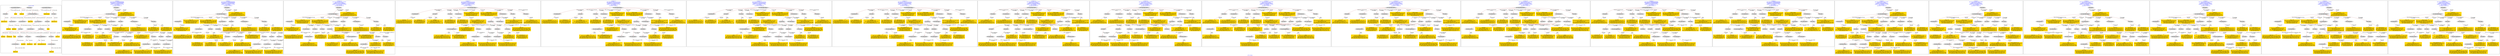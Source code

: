 digraph n0 {
fontcolor="blue"
remincross="true"
label="s07-s-13.json"
subgraph cluster_0 {
label="1-correct model"
n2[style="filled",color="white",fillcolor="lightgray",label="E12_Production1"];
n3[style="filled",color="white",fillcolor="lightgray",label="E21_Person1"];
n4[style="filled",color="white",fillcolor="lightgray",label="E55_Type1"];
n5[style="filled",color="white",fillcolor="lightgray",label="E52_Time-Span1"];
n6[style="filled",color="white",fillcolor="lightgray",label="E69_Death1"];
n7[style="filled",color="white",fillcolor="lightgray",label="E74_Group1"];
n8[style="filled",color="white",fillcolor="lightgray",label="E82_Actor_Appellation1"];
n9[style="filled",color="white",fillcolor="lightgray",label="E67_Birth1"];
n10[shape="plaintext",style="filled",fillcolor="gold",label="Artist_uri"];
n11[style="filled",color="white",fillcolor="lightgray",label="E22_Man-Made_Object1"];
n12[style="filled",color="white",fillcolor="lightgray",label="E35_Title1"];
n13[style="filled",color="white",fillcolor="lightgray",label="E8_Acquisition1"];
n14[style="filled",color="white",fillcolor="lightgray",label="E54_Dimension1"];
n15[shape="plaintext",style="filled",fillcolor="gold",label="Object_URI"];
n16[style="filled",color="white",fillcolor="lightgray",label="E33_Linguistic_Object1"];
n17[style="filled",color="white",fillcolor="lightgray",label="E55_Type2"];
n18[shape="plaintext",style="filled",fillcolor="gold",label="Label_on_page"];
n19[style="filled",color="white",fillcolor="lightgray",label="E33_Linguistic_Object2"];
n20[style="filled",color="white",fillcolor="lightgray",label="E55_Type3"];
n21[shape="plaintext",style="filled",fillcolor="gold",label="origin"];
n22[shape="plaintext",style="filled",fillcolor="gold",label="title"];
n23[style="filled",color="white",fillcolor="lightgray",label="E38_Image1"];
n24[shape="plaintext",style="filled",fillcolor="gold",label="image_url"];
n25[shape="plaintext",style="filled",fillcolor="gold",label="dates"];
n26[style="filled",color="white",fillcolor="lightgray",label="E52_Time-Span2"];
n27[shape="plaintext",style="filled",fillcolor="gold",label="birth_year"];
n28[style="filled",color="white",fillcolor="lightgray",label="E52_Time-Span3"];
n29[shape="plaintext",style="filled",fillcolor="gold",label="death_year"];
n30[shape="plaintext",style="filled",fillcolor="gold",label="dimension"];
n31[shape="plaintext",style="filled",fillcolor="gold",label="technique_uri"];
n32[shape="plaintext",style="filled",fillcolor="gold",label="technique"];
n33[shape="plaintext",style="filled",fillcolor="gold",label="label_type_uri"];
n34[shape="plaintext",style="filled",fillcolor="gold",label="origin_type_uri"];
n35[shape="plaintext",style="filled",fillcolor="gold",label="nationality_uri"];
n36[shape="plaintext",style="filled",fillcolor="gold",label="nationality"];
n37[shape="plaintext",style="filled",fillcolor="gold",label="Artist_appellation_uri"];
n38[shape="plaintext",style="filled",fillcolor="gold",label="name"];
n39[shape="plaintext",style="filled",fillcolor="gold",label="credit_line"];
}
subgraph cluster_1 {
label="candidate 0\nlink coherence:0.9166666666666666\nnode coherence:0.9393939393939394\nconfidence:0.42378586370128907\nmapping score:0.4982529168212165\ncost:35.99825\n-precision:0.78-recall:0.76"
n41[style="filled",color="white",fillcolor="lightgray",label="E12_Production1"];
n42[style="filled",color="white",fillcolor="lightgray",label="E21_Person1"];
n43[style="filled",color="white",fillcolor="lightgray",label="E52_Time-Span2"];
n44[style="filled",color="white",fillcolor="lightgray",label="E55_Type1"];
n45[style="filled",color="white",fillcolor="lightgray",label="E53_Place1"];
n46[style="filled",color="white",fillcolor="lightgray",label="E67_Birth1"];
n47[style="filled",color="white",fillcolor="lightgray",label="E69_Death1"];
n48[style="filled",color="white",fillcolor="lightgray",label="E74_Group1"];
n49[style="filled",color="white",fillcolor="lightgray",label="E82_Actor_Appellation1"];
n50[style="filled",color="white",fillcolor="lightgray",label="E22_Man-Made_Object1"];
n51[style="filled",color="white",fillcolor="lightgray",label="E35_Title1"];
n52[style="filled",color="white",fillcolor="lightgray",label="E54_Dimension1"];
n53[style="filled",color="white",fillcolor="lightgray",label="E55_Type2"];
n54[style="filled",color="white",fillcolor="lightgray",label="E8_Acquisition1"];
n55[style="filled",color="white",fillcolor="lightgray",label="E38_Image1"];
n56[style="filled",color="white",fillcolor="lightgray",label="E48_Place_Name1"];
n57[style="filled",color="white",fillcolor="lightgray",label="E52_Time-Span1"];
n58[style="filled",color="white",fillcolor="lightgray",label="E52_Time-Span3"];
n59[shape="plaintext",style="filled",fillcolor="gold",label="nationality_uri\n[E74_Group,classLink,0.645]\n[E55_Type,classLink,0.21]\n[E57_Material,classLink,0.095]\n[E55_Type,label,0.05]"];
n60[shape="plaintext",style="filled",fillcolor="gold",label="title\n[E22_Man-Made_Object,P3_has_note,0.297]\n[E35_Title,label,0.283]\n[E73_Information_Object,P3_has_note,0.246]\n[E33_Linguistic_Object,P3_has_note,0.175]"];
n61[shape="plaintext",style="filled",fillcolor="gold",label="Artist_uri\n[E21_Person,classLink,0.336]\n[E82_Actor_Appellation,classLink,0.277]\n[E39_Actor,classLink,0.27]\n[E78_Collection,classLink,0.117]"];
n62[shape="plaintext",style="filled",fillcolor="gold",label="death_year\n[E52_Time-Span,P82_at_some_time_within,0.424]\n[E22_Man-Made_Object,P3_has_note,0.215]\n[E73_Information_Object,P3_has_note,0.184]\n[E33_Linguistic_Object,P3_has_note,0.177]"];
n63[shape="plaintext",style="filled",fillcolor="gold",label="Artist_appellation_uri\n[E82_Actor_Appellation,classLink,0.53]\n[E21_Person,classLink,0.385]\n[E39_Actor,classLink,0.055]\n[E78_Collection,classLink,0.03]"];
n64[shape="plaintext",style="filled",fillcolor="gold",label="credit_line\n[E8_Acquisition,P3_has_note,0.335]\n[E30_Right,P3_has_note,0.326]\n[E22_Man-Made_Object,P3_has_note,0.174]\n[E35_Title,label,0.165]"];
n65[shape="plaintext",style="filled",fillcolor="gold",label="origin_type_uri\n[E55_Type,classLink,0.593]\n[E74_Group,classLink,0.205]\n[E57_Material,classLink,0.17]\n[E55_Type,label,0.031]"];
n66[shape="plaintext",style="filled",fillcolor="gold",label="birth_year\n[E52_Time-Span,P82b_end_of_the_end,0.286]\n[E52_Time-Span,P82a_begin_of_the_begin,0.282]\n[E52_Time-Span,P82_at_some_time_within,0.264]\n[E33_Linguistic_Object,P3_has_note,0.169]"];
n67[shape="plaintext",style="filled",fillcolor="gold",label="technique_uri\n[E55_Type,classLink,0.411]\n[E57_Material,classLink,0.267]\n[E74_Group,classLink,0.267]\n[E55_Type,label,0.054]"];
n68[shape="plaintext",style="filled",fillcolor="gold",label="Object_URI\n[E22_Man-Made_Object,classLink,0.673]\n[E78_Collection,classLink,0.146]\n[E38_Image,classLink,0.129]\n[E21_Person,classLink,0.053]"];
n69[shape="plaintext",style="filled",fillcolor="gold",label="Label_on_page\n[E22_Man-Made_Object,P3_has_note,0.318]\n[E73_Information_Object,P3_has_note,0.281]\n[E33_Linguistic_Object,P3_has_note,0.27]\n[E35_Title,label,0.13]"];
n70[shape="plaintext",style="filled",fillcolor="gold",label="label_type_uri\n[E55_Type,classLink,0.593]\n[E74_Group,classLink,0.205]\n[E57_Material,classLink,0.17]\n[E55_Type,label,0.031]"];
n71[shape="plaintext",style="filled",fillcolor="gold",label="image_url\n[E38_Image,classLink,0.583]\n[E78_Collection,classLink,0.171]\n[E22_Man-Made_Object,classLink,0.135]\n[E22_Man-Made_Object,P3_has_note,0.111]"];
n72[shape="plaintext",style="filled",fillcolor="gold",label="dates\n[E52_Time-Span,P82_at_some_time_within,0.415]\n[E22_Man-Made_Object,P3_has_note,0.211]\n[E33_Linguistic_Object,P3_has_note,0.194]\n[E73_Information_Object,P3_has_note,0.18]"];
n73[shape="plaintext",style="filled",fillcolor="gold",label="origin\n[E48_Place_Name,label,0.302]\n[E44_Place_Appellation,label,0.277]\n[E22_Man-Made_Object,P3_has_note,0.228]\n[E73_Information_Object,P3_has_note,0.193]"];
n74[shape="plaintext",style="filled",fillcolor="gold",label="dimension\n[E54_Dimension,P3_has_note,0.751]\n[E22_Man-Made_Object,P3_has_note,0.104]\n[E34_Inscription,P3_has_note,0.074]\n[E73_Information_Object,P3_has_note,0.07]"];
n75[shape="plaintext",style="filled",fillcolor="gold",label="technique\n[E55_Type,label,0.398]\n[E12_Production,P3_has_note,0.279]\n[E57_Material,label,0.19]\n[E22_Man-Made_Object,P3_has_note,0.134]"];
n76[shape="plaintext",style="filled",fillcolor="gold",label="nationality\n[E74_Group,label,0.504]\n[E74_Group,classLink,0.278]\n[E55_Type,label,0.138]\n[E30_Right,P3_has_note,0.081]"];
n77[shape="plaintext",style="filled",fillcolor="gold",label="name\n[E82_Actor_Appellation,label,0.256]\n[E33_Linguistic_Object,P3_has_note,0.255]\n[E22_Man-Made_Object,P3_has_note,0.254]\n[E73_Information_Object,P3_has_note,0.236]"];
}
subgraph cluster_2 {
label="candidate 1\nlink coherence:0.9166666666666666\nnode coherence:0.9393939393939394\nconfidence:0.41303050457339435\nmapping score:0.4946677971119183\ncost:35.99825\n-precision:0.72-recall:0.7"
n79[style="filled",color="white",fillcolor="lightgray",label="E12_Production1"];
n80[style="filled",color="white",fillcolor="lightgray",label="E21_Person1"];
n81[style="filled",color="white",fillcolor="lightgray",label="E52_Time-Span2"];
n82[style="filled",color="white",fillcolor="lightgray",label="E55_Type1"];
n83[style="filled",color="white",fillcolor="lightgray",label="E53_Place1"];
n84[style="filled",color="white",fillcolor="lightgray",label="E67_Birth1"];
n85[style="filled",color="white",fillcolor="lightgray",label="E69_Death1"];
n86[style="filled",color="white",fillcolor="lightgray",label="E74_Group1"];
n87[style="filled",color="white",fillcolor="lightgray",label="E82_Actor_Appellation1"];
n88[style="filled",color="white",fillcolor="lightgray",label="E22_Man-Made_Object1"];
n89[style="filled",color="white",fillcolor="lightgray",label="E35_Title1"];
n90[style="filled",color="white",fillcolor="lightgray",label="E54_Dimension1"];
n91[style="filled",color="white",fillcolor="lightgray",label="E55_Type2"];
n92[style="filled",color="white",fillcolor="lightgray",label="E8_Acquisition1"];
n93[style="filled",color="white",fillcolor="lightgray",label="E38_Image1"];
n94[style="filled",color="white",fillcolor="lightgray",label="E48_Place_Name1"];
n95[style="filled",color="white",fillcolor="lightgray",label="E52_Time-Span1"];
n96[style="filled",color="white",fillcolor="lightgray",label="E52_Time-Span3"];
n97[shape="plaintext",style="filled",fillcolor="gold",label="nationality_uri\n[E74_Group,classLink,0.645]\n[E55_Type,classLink,0.21]\n[E57_Material,classLink,0.095]\n[E55_Type,label,0.05]"];
n98[shape="plaintext",style="filled",fillcolor="gold",label="title\n[E22_Man-Made_Object,P3_has_note,0.297]\n[E35_Title,label,0.283]\n[E73_Information_Object,P3_has_note,0.246]\n[E33_Linguistic_Object,P3_has_note,0.175]"];
n99[shape="plaintext",style="filled",fillcolor="gold",label="Artist_appellation_uri\n[E82_Actor_Appellation,classLink,0.53]\n[E21_Person,classLink,0.385]\n[E39_Actor,classLink,0.055]\n[E78_Collection,classLink,0.03]"];
n100[shape="plaintext",style="filled",fillcolor="gold",label="death_year\n[E52_Time-Span,P82_at_some_time_within,0.424]\n[E22_Man-Made_Object,P3_has_note,0.215]\n[E73_Information_Object,P3_has_note,0.184]\n[E33_Linguistic_Object,P3_has_note,0.177]"];
n101[shape="plaintext",style="filled",fillcolor="gold",label="Artist_uri\n[E21_Person,classLink,0.336]\n[E82_Actor_Appellation,classLink,0.277]\n[E39_Actor,classLink,0.27]\n[E78_Collection,classLink,0.117]"];
n102[shape="plaintext",style="filled",fillcolor="gold",label="credit_line\n[E8_Acquisition,P3_has_note,0.335]\n[E30_Right,P3_has_note,0.326]\n[E22_Man-Made_Object,P3_has_note,0.174]\n[E35_Title,label,0.165]"];
n103[shape="plaintext",style="filled",fillcolor="gold",label="origin_type_uri\n[E55_Type,classLink,0.593]\n[E74_Group,classLink,0.205]\n[E57_Material,classLink,0.17]\n[E55_Type,label,0.031]"];
n104[shape="plaintext",style="filled",fillcolor="gold",label="birth_year\n[E52_Time-Span,P82b_end_of_the_end,0.286]\n[E52_Time-Span,P82a_begin_of_the_begin,0.282]\n[E52_Time-Span,P82_at_some_time_within,0.264]\n[E33_Linguistic_Object,P3_has_note,0.169]"];
n105[shape="plaintext",style="filled",fillcolor="gold",label="technique_uri\n[E55_Type,classLink,0.411]\n[E57_Material,classLink,0.267]\n[E74_Group,classLink,0.267]\n[E55_Type,label,0.054]"];
n106[shape="plaintext",style="filled",fillcolor="gold",label="Object_URI\n[E22_Man-Made_Object,classLink,0.673]\n[E78_Collection,classLink,0.146]\n[E38_Image,classLink,0.129]\n[E21_Person,classLink,0.053]"];
n107[shape="plaintext",style="filled",fillcolor="gold",label="Label_on_page\n[E22_Man-Made_Object,P3_has_note,0.318]\n[E73_Information_Object,P3_has_note,0.281]\n[E33_Linguistic_Object,P3_has_note,0.27]\n[E35_Title,label,0.13]"];
n108[shape="plaintext",style="filled",fillcolor="gold",label="label_type_uri\n[E55_Type,classLink,0.593]\n[E74_Group,classLink,0.205]\n[E57_Material,classLink,0.17]\n[E55_Type,label,0.031]"];
n109[shape="plaintext",style="filled",fillcolor="gold",label="image_url\n[E38_Image,classLink,0.583]\n[E78_Collection,classLink,0.171]\n[E22_Man-Made_Object,classLink,0.135]\n[E22_Man-Made_Object,P3_has_note,0.111]"];
n110[shape="plaintext",style="filled",fillcolor="gold",label="dates\n[E52_Time-Span,P82_at_some_time_within,0.415]\n[E22_Man-Made_Object,P3_has_note,0.211]\n[E33_Linguistic_Object,P3_has_note,0.194]\n[E73_Information_Object,P3_has_note,0.18]"];
n111[shape="plaintext",style="filled",fillcolor="gold",label="origin\n[E48_Place_Name,label,0.302]\n[E44_Place_Appellation,label,0.277]\n[E22_Man-Made_Object,P3_has_note,0.228]\n[E73_Information_Object,P3_has_note,0.193]"];
n112[shape="plaintext",style="filled",fillcolor="gold",label="dimension\n[E54_Dimension,P3_has_note,0.751]\n[E22_Man-Made_Object,P3_has_note,0.104]\n[E34_Inscription,P3_has_note,0.074]\n[E73_Information_Object,P3_has_note,0.07]"];
n113[shape="plaintext",style="filled",fillcolor="gold",label="technique\n[E55_Type,label,0.398]\n[E12_Production,P3_has_note,0.279]\n[E57_Material,label,0.19]\n[E22_Man-Made_Object,P3_has_note,0.134]"];
n114[shape="plaintext",style="filled",fillcolor="gold",label="nationality\n[E74_Group,label,0.504]\n[E74_Group,classLink,0.278]\n[E55_Type,label,0.138]\n[E30_Right,P3_has_note,0.081]"];
n115[shape="plaintext",style="filled",fillcolor="gold",label="name\n[E82_Actor_Appellation,label,0.256]\n[E33_Linguistic_Object,P3_has_note,0.255]\n[E22_Man-Made_Object,P3_has_note,0.254]\n[E73_Information_Object,P3_has_note,0.236]"];
}
subgraph cluster_3 {
label="candidate 10\nlink coherence:0.8823529411764706\nnode coherence:0.90625\nconfidence:0.4141781390469996\nmapping score:0.49277429196303496\ncost:132.99843\n-precision:0.68-recall:0.62"
n117[style="filled",color="white",fillcolor="lightgray",label="E12_Production1"];
n118[style="filled",color="white",fillcolor="lightgray",label="E21_Person1"];
n119[style="filled",color="white",fillcolor="lightgray",label="E52_Time-Span2"];
n120[style="filled",color="white",fillcolor="lightgray",label="E53_Place1"];
n121[style="filled",color="white",fillcolor="lightgray",label="E55_Type1"];
n122[style="filled",color="white",fillcolor="lightgray",label="E67_Birth1"];
n123[style="filled",color="white",fillcolor="lightgray",label="E74_Group1"];
n124[style="filled",color="white",fillcolor="lightgray",label="E82_Actor_Appellation1"];
n125[style="filled",color="white",fillcolor="lightgray",label="E22_Man-Made_Object1"];
n126[style="filled",color="white",fillcolor="lightgray",label="E35_Title1"];
n127[style="filled",color="white",fillcolor="lightgray",label="E54_Dimension1"];
n128[style="filled",color="white",fillcolor="lightgray",label="E55_Type2"];
n129[style="filled",color="white",fillcolor="lightgray",label="E8_Acquisition1"];
n130[style="filled",color="white",fillcolor="lightgray",label="E38_Image1"];
n131[style="filled",color="white",fillcolor="lightgray",label="E48_Place_Name1"];
n132[style="filled",color="white",fillcolor="lightgray",label="E52_Time-Span1"];
n133[shape="plaintext",style="filled",fillcolor="gold",label="nationality_uri\n[E74_Group,classLink,0.645]\n[E55_Type,classLink,0.21]\n[E57_Material,classLink,0.095]\n[E55_Type,label,0.05]"];
n134[shape="plaintext",style="filled",fillcolor="gold",label="title\n[E22_Man-Made_Object,P3_has_note,0.297]\n[E35_Title,label,0.283]\n[E73_Information_Object,P3_has_note,0.246]\n[E33_Linguistic_Object,P3_has_note,0.175]"];
n135[shape="plaintext",style="filled",fillcolor="gold",label="Artist_appellation_uri\n[E82_Actor_Appellation,classLink,0.53]\n[E21_Person,classLink,0.385]\n[E39_Actor,classLink,0.055]\n[E78_Collection,classLink,0.03]"];
n136[shape="plaintext",style="filled",fillcolor="gold",label="Artist_uri\n[E21_Person,classLink,0.336]\n[E82_Actor_Appellation,classLink,0.277]\n[E39_Actor,classLink,0.27]\n[E78_Collection,classLink,0.117]"];
n137[shape="plaintext",style="filled",fillcolor="gold",label="birth_year\n[E52_Time-Span,P82b_end_of_the_end,0.286]\n[E52_Time-Span,P82a_begin_of_the_begin,0.282]\n[E52_Time-Span,P82_at_some_time_within,0.264]\n[E33_Linguistic_Object,P3_has_note,0.169]"];
n138[shape="plaintext",style="filled",fillcolor="gold",label="credit_line\n[E8_Acquisition,P3_has_note,0.335]\n[E30_Right,P3_has_note,0.326]\n[E22_Man-Made_Object,P3_has_note,0.174]\n[E35_Title,label,0.165]"];
n139[shape="plaintext",style="filled",fillcolor="gold",label="origin_type_uri\n[E55_Type,classLink,0.593]\n[E74_Group,classLink,0.205]\n[E57_Material,classLink,0.17]\n[E55_Type,label,0.031]"];
n140[shape="plaintext",style="filled",fillcolor="gold",label="death_year\n[E52_Time-Span,P82_at_some_time_within,0.424]\n[E22_Man-Made_Object,P3_has_note,0.215]\n[E73_Information_Object,P3_has_note,0.184]\n[E33_Linguistic_Object,P3_has_note,0.177]"];
n141[shape="plaintext",style="filled",fillcolor="gold",label="technique_uri\n[E55_Type,classLink,0.411]\n[E57_Material,classLink,0.267]\n[E74_Group,classLink,0.267]\n[E55_Type,label,0.054]"];
n142[shape="plaintext",style="filled",fillcolor="gold",label="Object_URI\n[E22_Man-Made_Object,classLink,0.673]\n[E78_Collection,classLink,0.146]\n[E38_Image,classLink,0.129]\n[E21_Person,classLink,0.053]"];
n143[shape="plaintext",style="filled",fillcolor="gold",label="Label_on_page\n[E22_Man-Made_Object,P3_has_note,0.318]\n[E73_Information_Object,P3_has_note,0.281]\n[E33_Linguistic_Object,P3_has_note,0.27]\n[E35_Title,label,0.13]"];
n144[shape="plaintext",style="filled",fillcolor="gold",label="label_type_uri\n[E55_Type,classLink,0.593]\n[E74_Group,classLink,0.205]\n[E57_Material,classLink,0.17]\n[E55_Type,label,0.031]"];
n145[shape="plaintext",style="filled",fillcolor="gold",label="image_url\n[E38_Image,classLink,0.583]\n[E78_Collection,classLink,0.171]\n[E22_Man-Made_Object,classLink,0.135]\n[E22_Man-Made_Object,P3_has_note,0.111]"];
n146[shape="plaintext",style="filled",fillcolor="gold",label="dates\n[E52_Time-Span,P82_at_some_time_within,0.415]\n[E22_Man-Made_Object,P3_has_note,0.211]\n[E33_Linguistic_Object,P3_has_note,0.194]\n[E73_Information_Object,P3_has_note,0.18]"];
n147[shape="plaintext",style="filled",fillcolor="gold",label="origin\n[E48_Place_Name,label,0.302]\n[E44_Place_Appellation,label,0.277]\n[E22_Man-Made_Object,P3_has_note,0.228]\n[E73_Information_Object,P3_has_note,0.193]"];
n148[shape="plaintext",style="filled",fillcolor="gold",label="dimension\n[E54_Dimension,P3_has_note,0.751]\n[E22_Man-Made_Object,P3_has_note,0.104]\n[E34_Inscription,P3_has_note,0.074]\n[E73_Information_Object,P3_has_note,0.07]"];
n149[shape="plaintext",style="filled",fillcolor="gold",label="technique\n[E55_Type,label,0.398]\n[E12_Production,P3_has_note,0.279]\n[E57_Material,label,0.19]\n[E22_Man-Made_Object,P3_has_note,0.134]"];
n150[shape="plaintext",style="filled",fillcolor="gold",label="nationality\n[E74_Group,label,0.504]\n[E74_Group,classLink,0.278]\n[E55_Type,label,0.138]\n[E30_Right,P3_has_note,0.081]"];
n151[shape="plaintext",style="filled",fillcolor="gold",label="name\n[E82_Actor_Appellation,label,0.256]\n[E33_Linguistic_Object,P3_has_note,0.255]\n[E22_Man-Made_Object,P3_has_note,0.254]\n[E73_Information_Object,P3_has_note,0.236]"];
}
subgraph cluster_4 {
label="candidate 11\nlink coherence:0.8611111111111112\nnode coherence:0.9393939393939394\nconfidence:0.42378586370128907\nmapping score:0.4982529168212165\ncost:35.99844\n-precision:0.72-recall:0.7"
n153[style="filled",color="white",fillcolor="lightgray",label="E12_Production1"];
n154[style="filled",color="white",fillcolor="lightgray",label="E21_Person1"];
n155[style="filled",color="white",fillcolor="lightgray",label="E52_Time-Span2"];
n156[style="filled",color="white",fillcolor="lightgray",label="E53_Place1"];
n157[style="filled",color="white",fillcolor="lightgray",label="E67_Birth1"];
n158[style="filled",color="white",fillcolor="lightgray",label="E69_Death1"];
n159[style="filled",color="white",fillcolor="lightgray",label="E74_Group1"];
n160[style="filled",color="white",fillcolor="lightgray",label="E82_Actor_Appellation1"];
n161[style="filled",color="white",fillcolor="lightgray",label="E22_Man-Made_Object1"];
n162[style="filled",color="white",fillcolor="lightgray",label="E35_Title1"];
n163[style="filled",color="white",fillcolor="lightgray",label="E38_Image1"];
n164[style="filled",color="white",fillcolor="lightgray",label="E54_Dimension1"];
n165[style="filled",color="white",fillcolor="lightgray",label="E55_Type1"];
n166[style="filled",color="white",fillcolor="lightgray",label="E55_Type2"];
n167[style="filled",color="white",fillcolor="lightgray",label="E8_Acquisition1"];
n168[style="filled",color="white",fillcolor="lightgray",label="E48_Place_Name1"];
n169[style="filled",color="white",fillcolor="lightgray",label="E52_Time-Span1"];
n170[style="filled",color="white",fillcolor="lightgray",label="E52_Time-Span3"];
n171[shape="plaintext",style="filled",fillcolor="gold",label="nationality_uri\n[E74_Group,classLink,0.645]\n[E55_Type,classLink,0.21]\n[E57_Material,classLink,0.095]\n[E55_Type,label,0.05]"];
n172[shape="plaintext",style="filled",fillcolor="gold",label="title\n[E22_Man-Made_Object,P3_has_note,0.297]\n[E35_Title,label,0.283]\n[E73_Information_Object,P3_has_note,0.246]\n[E33_Linguistic_Object,P3_has_note,0.175]"];
n173[shape="plaintext",style="filled",fillcolor="gold",label="Artist_uri\n[E21_Person,classLink,0.336]\n[E82_Actor_Appellation,classLink,0.277]\n[E39_Actor,classLink,0.27]\n[E78_Collection,classLink,0.117]"];
n174[shape="plaintext",style="filled",fillcolor="gold",label="death_year\n[E52_Time-Span,P82_at_some_time_within,0.424]\n[E22_Man-Made_Object,P3_has_note,0.215]\n[E73_Information_Object,P3_has_note,0.184]\n[E33_Linguistic_Object,P3_has_note,0.177]"];
n175[shape="plaintext",style="filled",fillcolor="gold",label="Artist_appellation_uri\n[E82_Actor_Appellation,classLink,0.53]\n[E21_Person,classLink,0.385]\n[E39_Actor,classLink,0.055]\n[E78_Collection,classLink,0.03]"];
n176[shape="plaintext",style="filled",fillcolor="gold",label="credit_line\n[E8_Acquisition,P3_has_note,0.335]\n[E30_Right,P3_has_note,0.326]\n[E22_Man-Made_Object,P3_has_note,0.174]\n[E35_Title,label,0.165]"];
n177[shape="plaintext",style="filled",fillcolor="gold",label="origin_type_uri\n[E55_Type,classLink,0.593]\n[E74_Group,classLink,0.205]\n[E57_Material,classLink,0.17]\n[E55_Type,label,0.031]"];
n178[shape="plaintext",style="filled",fillcolor="gold",label="birth_year\n[E52_Time-Span,P82b_end_of_the_end,0.286]\n[E52_Time-Span,P82a_begin_of_the_begin,0.282]\n[E52_Time-Span,P82_at_some_time_within,0.264]\n[E33_Linguistic_Object,P3_has_note,0.169]"];
n179[shape="plaintext",style="filled",fillcolor="gold",label="technique_uri\n[E55_Type,classLink,0.411]\n[E57_Material,classLink,0.267]\n[E74_Group,classLink,0.267]\n[E55_Type,label,0.054]"];
n180[shape="plaintext",style="filled",fillcolor="gold",label="Object_URI\n[E22_Man-Made_Object,classLink,0.673]\n[E78_Collection,classLink,0.146]\n[E38_Image,classLink,0.129]\n[E21_Person,classLink,0.053]"];
n181[shape="plaintext",style="filled",fillcolor="gold",label="Label_on_page\n[E22_Man-Made_Object,P3_has_note,0.318]\n[E73_Information_Object,P3_has_note,0.281]\n[E33_Linguistic_Object,P3_has_note,0.27]\n[E35_Title,label,0.13]"];
n182[shape="plaintext",style="filled",fillcolor="gold",label="label_type_uri\n[E55_Type,classLink,0.593]\n[E74_Group,classLink,0.205]\n[E57_Material,classLink,0.17]\n[E55_Type,label,0.031]"];
n183[shape="plaintext",style="filled",fillcolor="gold",label="image_url\n[E38_Image,classLink,0.583]\n[E78_Collection,classLink,0.171]\n[E22_Man-Made_Object,classLink,0.135]\n[E22_Man-Made_Object,P3_has_note,0.111]"];
n184[shape="plaintext",style="filled",fillcolor="gold",label="dates\n[E52_Time-Span,P82_at_some_time_within,0.415]\n[E22_Man-Made_Object,P3_has_note,0.211]\n[E33_Linguistic_Object,P3_has_note,0.194]\n[E73_Information_Object,P3_has_note,0.18]"];
n185[shape="plaintext",style="filled",fillcolor="gold",label="origin\n[E48_Place_Name,label,0.302]\n[E44_Place_Appellation,label,0.277]\n[E22_Man-Made_Object,P3_has_note,0.228]\n[E73_Information_Object,P3_has_note,0.193]"];
n186[shape="plaintext",style="filled",fillcolor="gold",label="dimension\n[E54_Dimension,P3_has_note,0.751]\n[E22_Man-Made_Object,P3_has_note,0.104]\n[E34_Inscription,P3_has_note,0.074]\n[E73_Information_Object,P3_has_note,0.07]"];
n187[shape="plaintext",style="filled",fillcolor="gold",label="technique\n[E55_Type,label,0.398]\n[E12_Production,P3_has_note,0.279]\n[E57_Material,label,0.19]\n[E22_Man-Made_Object,P3_has_note,0.134]"];
n188[shape="plaintext",style="filled",fillcolor="gold",label="nationality\n[E74_Group,label,0.504]\n[E74_Group,classLink,0.278]\n[E55_Type,label,0.138]\n[E30_Right,P3_has_note,0.081]"];
n189[shape="plaintext",style="filled",fillcolor="gold",label="name\n[E82_Actor_Appellation,label,0.256]\n[E33_Linguistic_Object,P3_has_note,0.255]\n[E22_Man-Made_Object,P3_has_note,0.254]\n[E73_Information_Object,P3_has_note,0.236]"];
}
subgraph cluster_5 {
label="candidate 12\nlink coherence:0.8611111111111112\nnode coherence:0.9393939393939394\nconfidence:0.42378586370128907\nmapping score:0.4982529168212165\ncost:35.99846\n-precision:0.72-recall:0.7"
n191[style="filled",color="white",fillcolor="lightgray",label="E12_Production1"];
n192[style="filled",color="white",fillcolor="lightgray",label="E21_Person1"];
n193[style="filled",color="white",fillcolor="lightgray",label="E52_Time-Span2"];
n194[style="filled",color="white",fillcolor="lightgray",label="E53_Place1"];
n195[style="filled",color="white",fillcolor="lightgray",label="E67_Birth1"];
n196[style="filled",color="white",fillcolor="lightgray",label="E69_Death1"];
n197[style="filled",color="white",fillcolor="lightgray",label="E74_Group1"];
n198[style="filled",color="white",fillcolor="lightgray",label="E82_Actor_Appellation1"];
n199[style="filled",color="white",fillcolor="lightgray",label="E22_Man-Made_Object1"];
n200[style="filled",color="white",fillcolor="lightgray",label="E35_Title1"];
n201[style="filled",color="white",fillcolor="lightgray",label="E38_Image1"];
n202[style="filled",color="white",fillcolor="lightgray",label="E54_Dimension1"];
n203[style="filled",color="white",fillcolor="lightgray",label="E55_Type1"];
n204[style="filled",color="white",fillcolor="lightgray",label="E55_Type2"];
n205[style="filled",color="white",fillcolor="lightgray",label="E8_Acquisition1"];
n206[style="filled",color="white",fillcolor="lightgray",label="E48_Place_Name1"];
n207[style="filled",color="white",fillcolor="lightgray",label="E52_Time-Span1"];
n208[style="filled",color="white",fillcolor="lightgray",label="E52_Time-Span3"];
n209[shape="plaintext",style="filled",fillcolor="gold",label="nationality_uri\n[E74_Group,classLink,0.645]\n[E55_Type,classLink,0.21]\n[E57_Material,classLink,0.095]\n[E55_Type,label,0.05]"];
n210[shape="plaintext",style="filled",fillcolor="gold",label="title\n[E22_Man-Made_Object,P3_has_note,0.297]\n[E35_Title,label,0.283]\n[E73_Information_Object,P3_has_note,0.246]\n[E33_Linguistic_Object,P3_has_note,0.175]"];
n211[shape="plaintext",style="filled",fillcolor="gold",label="Artist_uri\n[E21_Person,classLink,0.336]\n[E82_Actor_Appellation,classLink,0.277]\n[E39_Actor,classLink,0.27]\n[E78_Collection,classLink,0.117]"];
n212[shape="plaintext",style="filled",fillcolor="gold",label="death_year\n[E52_Time-Span,P82_at_some_time_within,0.424]\n[E22_Man-Made_Object,P3_has_note,0.215]\n[E73_Information_Object,P3_has_note,0.184]\n[E33_Linguistic_Object,P3_has_note,0.177]"];
n213[shape="plaintext",style="filled",fillcolor="gold",label="Artist_appellation_uri\n[E82_Actor_Appellation,classLink,0.53]\n[E21_Person,classLink,0.385]\n[E39_Actor,classLink,0.055]\n[E78_Collection,classLink,0.03]"];
n214[shape="plaintext",style="filled",fillcolor="gold",label="credit_line\n[E8_Acquisition,P3_has_note,0.335]\n[E30_Right,P3_has_note,0.326]\n[E22_Man-Made_Object,P3_has_note,0.174]\n[E35_Title,label,0.165]"];
n215[shape="plaintext",style="filled",fillcolor="gold",label="origin_type_uri\n[E55_Type,classLink,0.593]\n[E74_Group,classLink,0.205]\n[E57_Material,classLink,0.17]\n[E55_Type,label,0.031]"];
n216[shape="plaintext",style="filled",fillcolor="gold",label="birth_year\n[E52_Time-Span,P82b_end_of_the_end,0.286]\n[E52_Time-Span,P82a_begin_of_the_begin,0.282]\n[E52_Time-Span,P82_at_some_time_within,0.264]\n[E33_Linguistic_Object,P3_has_note,0.169]"];
n217[shape="plaintext",style="filled",fillcolor="gold",label="technique_uri\n[E55_Type,classLink,0.411]\n[E57_Material,classLink,0.267]\n[E74_Group,classLink,0.267]\n[E55_Type,label,0.054]"];
n218[shape="plaintext",style="filled",fillcolor="gold",label="Object_URI\n[E22_Man-Made_Object,classLink,0.673]\n[E78_Collection,classLink,0.146]\n[E38_Image,classLink,0.129]\n[E21_Person,classLink,0.053]"];
n219[shape="plaintext",style="filled",fillcolor="gold",label="Label_on_page\n[E22_Man-Made_Object,P3_has_note,0.318]\n[E73_Information_Object,P3_has_note,0.281]\n[E33_Linguistic_Object,P3_has_note,0.27]\n[E35_Title,label,0.13]"];
n220[shape="plaintext",style="filled",fillcolor="gold",label="label_type_uri\n[E55_Type,classLink,0.593]\n[E74_Group,classLink,0.205]\n[E57_Material,classLink,0.17]\n[E55_Type,label,0.031]"];
n221[shape="plaintext",style="filled",fillcolor="gold",label="image_url\n[E38_Image,classLink,0.583]\n[E78_Collection,classLink,0.171]\n[E22_Man-Made_Object,classLink,0.135]\n[E22_Man-Made_Object,P3_has_note,0.111]"];
n222[shape="plaintext",style="filled",fillcolor="gold",label="dates\n[E52_Time-Span,P82_at_some_time_within,0.415]\n[E22_Man-Made_Object,P3_has_note,0.211]\n[E33_Linguistic_Object,P3_has_note,0.194]\n[E73_Information_Object,P3_has_note,0.18]"];
n223[shape="plaintext",style="filled",fillcolor="gold",label="origin\n[E48_Place_Name,label,0.302]\n[E44_Place_Appellation,label,0.277]\n[E22_Man-Made_Object,P3_has_note,0.228]\n[E73_Information_Object,P3_has_note,0.193]"];
n224[shape="plaintext",style="filled",fillcolor="gold",label="dimension\n[E54_Dimension,P3_has_note,0.751]\n[E22_Man-Made_Object,P3_has_note,0.104]\n[E34_Inscription,P3_has_note,0.074]\n[E73_Information_Object,P3_has_note,0.07]"];
n225[shape="plaintext",style="filled",fillcolor="gold",label="technique\n[E55_Type,label,0.398]\n[E12_Production,P3_has_note,0.279]\n[E57_Material,label,0.19]\n[E22_Man-Made_Object,P3_has_note,0.134]"];
n226[shape="plaintext",style="filled",fillcolor="gold",label="nationality\n[E74_Group,label,0.504]\n[E74_Group,classLink,0.278]\n[E55_Type,label,0.138]\n[E30_Right,P3_has_note,0.081]"];
n227[shape="plaintext",style="filled",fillcolor="gold",label="name\n[E82_Actor_Appellation,label,0.256]\n[E33_Linguistic_Object,P3_has_note,0.255]\n[E22_Man-Made_Object,P3_has_note,0.254]\n[E73_Information_Object,P3_has_note,0.236]"];
}
subgraph cluster_6 {
label="candidate 13\nlink coherence:0.8611111111111112\nnode coherence:0.9393939393939394\nconfidence:0.41303050457339435\nmapping score:0.4946677971119183\ncost:35.99844\n-precision:0.67-recall:0.65"
n229[style="filled",color="white",fillcolor="lightgray",label="E12_Production1"];
n230[style="filled",color="white",fillcolor="lightgray",label="E21_Person1"];
n231[style="filled",color="white",fillcolor="lightgray",label="E52_Time-Span2"];
n232[style="filled",color="white",fillcolor="lightgray",label="E53_Place1"];
n233[style="filled",color="white",fillcolor="lightgray",label="E67_Birth1"];
n234[style="filled",color="white",fillcolor="lightgray",label="E69_Death1"];
n235[style="filled",color="white",fillcolor="lightgray",label="E74_Group1"];
n236[style="filled",color="white",fillcolor="lightgray",label="E82_Actor_Appellation1"];
n237[style="filled",color="white",fillcolor="lightgray",label="E22_Man-Made_Object1"];
n238[style="filled",color="white",fillcolor="lightgray",label="E35_Title1"];
n239[style="filled",color="white",fillcolor="lightgray",label="E38_Image1"];
n240[style="filled",color="white",fillcolor="lightgray",label="E54_Dimension1"];
n241[style="filled",color="white",fillcolor="lightgray",label="E55_Type1"];
n242[style="filled",color="white",fillcolor="lightgray",label="E55_Type2"];
n243[style="filled",color="white",fillcolor="lightgray",label="E8_Acquisition1"];
n244[style="filled",color="white",fillcolor="lightgray",label="E48_Place_Name1"];
n245[style="filled",color="white",fillcolor="lightgray",label="E52_Time-Span1"];
n246[style="filled",color="white",fillcolor="lightgray",label="E52_Time-Span3"];
n247[shape="plaintext",style="filled",fillcolor="gold",label="nationality_uri\n[E74_Group,classLink,0.645]\n[E55_Type,classLink,0.21]\n[E57_Material,classLink,0.095]\n[E55_Type,label,0.05]"];
n248[shape="plaintext",style="filled",fillcolor="gold",label="title\n[E22_Man-Made_Object,P3_has_note,0.297]\n[E35_Title,label,0.283]\n[E73_Information_Object,P3_has_note,0.246]\n[E33_Linguistic_Object,P3_has_note,0.175]"];
n249[shape="plaintext",style="filled",fillcolor="gold",label="Artist_appellation_uri\n[E82_Actor_Appellation,classLink,0.53]\n[E21_Person,classLink,0.385]\n[E39_Actor,classLink,0.055]\n[E78_Collection,classLink,0.03]"];
n250[shape="plaintext",style="filled",fillcolor="gold",label="death_year\n[E52_Time-Span,P82_at_some_time_within,0.424]\n[E22_Man-Made_Object,P3_has_note,0.215]\n[E73_Information_Object,P3_has_note,0.184]\n[E33_Linguistic_Object,P3_has_note,0.177]"];
n251[shape="plaintext",style="filled",fillcolor="gold",label="Artist_uri\n[E21_Person,classLink,0.336]\n[E82_Actor_Appellation,classLink,0.277]\n[E39_Actor,classLink,0.27]\n[E78_Collection,classLink,0.117]"];
n252[shape="plaintext",style="filled",fillcolor="gold",label="credit_line\n[E8_Acquisition,P3_has_note,0.335]\n[E30_Right,P3_has_note,0.326]\n[E22_Man-Made_Object,P3_has_note,0.174]\n[E35_Title,label,0.165]"];
n253[shape="plaintext",style="filled",fillcolor="gold",label="origin_type_uri\n[E55_Type,classLink,0.593]\n[E74_Group,classLink,0.205]\n[E57_Material,classLink,0.17]\n[E55_Type,label,0.031]"];
n254[shape="plaintext",style="filled",fillcolor="gold",label="birth_year\n[E52_Time-Span,P82b_end_of_the_end,0.286]\n[E52_Time-Span,P82a_begin_of_the_begin,0.282]\n[E52_Time-Span,P82_at_some_time_within,0.264]\n[E33_Linguistic_Object,P3_has_note,0.169]"];
n255[shape="plaintext",style="filled",fillcolor="gold",label="technique_uri\n[E55_Type,classLink,0.411]\n[E57_Material,classLink,0.267]\n[E74_Group,classLink,0.267]\n[E55_Type,label,0.054]"];
n256[shape="plaintext",style="filled",fillcolor="gold",label="Object_URI\n[E22_Man-Made_Object,classLink,0.673]\n[E78_Collection,classLink,0.146]\n[E38_Image,classLink,0.129]\n[E21_Person,classLink,0.053]"];
n257[shape="plaintext",style="filled",fillcolor="gold",label="Label_on_page\n[E22_Man-Made_Object,P3_has_note,0.318]\n[E73_Information_Object,P3_has_note,0.281]\n[E33_Linguistic_Object,P3_has_note,0.27]\n[E35_Title,label,0.13]"];
n258[shape="plaintext",style="filled",fillcolor="gold",label="label_type_uri\n[E55_Type,classLink,0.593]\n[E74_Group,classLink,0.205]\n[E57_Material,classLink,0.17]\n[E55_Type,label,0.031]"];
n259[shape="plaintext",style="filled",fillcolor="gold",label="image_url\n[E38_Image,classLink,0.583]\n[E78_Collection,classLink,0.171]\n[E22_Man-Made_Object,classLink,0.135]\n[E22_Man-Made_Object,P3_has_note,0.111]"];
n260[shape="plaintext",style="filled",fillcolor="gold",label="dates\n[E52_Time-Span,P82_at_some_time_within,0.415]\n[E22_Man-Made_Object,P3_has_note,0.211]\n[E33_Linguistic_Object,P3_has_note,0.194]\n[E73_Information_Object,P3_has_note,0.18]"];
n261[shape="plaintext",style="filled",fillcolor="gold",label="origin\n[E48_Place_Name,label,0.302]\n[E44_Place_Appellation,label,0.277]\n[E22_Man-Made_Object,P3_has_note,0.228]\n[E73_Information_Object,P3_has_note,0.193]"];
n262[shape="plaintext",style="filled",fillcolor="gold",label="dimension\n[E54_Dimension,P3_has_note,0.751]\n[E22_Man-Made_Object,P3_has_note,0.104]\n[E34_Inscription,P3_has_note,0.074]\n[E73_Information_Object,P3_has_note,0.07]"];
n263[shape="plaintext",style="filled",fillcolor="gold",label="technique\n[E55_Type,label,0.398]\n[E12_Production,P3_has_note,0.279]\n[E57_Material,label,0.19]\n[E22_Man-Made_Object,P3_has_note,0.134]"];
n264[shape="plaintext",style="filled",fillcolor="gold",label="nationality\n[E74_Group,label,0.504]\n[E74_Group,classLink,0.278]\n[E55_Type,label,0.138]\n[E30_Right,P3_has_note,0.081]"];
n265[shape="plaintext",style="filled",fillcolor="gold",label="name\n[E82_Actor_Appellation,label,0.256]\n[E33_Linguistic_Object,P3_has_note,0.255]\n[E22_Man-Made_Object,P3_has_note,0.254]\n[E73_Information_Object,P3_has_note,0.236]"];
}
subgraph cluster_7 {
label="candidate 14\nlink coherence:0.8611111111111112\nnode coherence:0.9393939393939394\nconfidence:0.41303050457339435\nmapping score:0.4946677971119183\ncost:35.99846\n-precision:0.67-recall:0.65"
n267[style="filled",color="white",fillcolor="lightgray",label="E12_Production1"];
n268[style="filled",color="white",fillcolor="lightgray",label="E21_Person1"];
n269[style="filled",color="white",fillcolor="lightgray",label="E52_Time-Span2"];
n270[style="filled",color="white",fillcolor="lightgray",label="E53_Place1"];
n271[style="filled",color="white",fillcolor="lightgray",label="E67_Birth1"];
n272[style="filled",color="white",fillcolor="lightgray",label="E69_Death1"];
n273[style="filled",color="white",fillcolor="lightgray",label="E74_Group1"];
n274[style="filled",color="white",fillcolor="lightgray",label="E82_Actor_Appellation1"];
n275[style="filled",color="white",fillcolor="lightgray",label="E22_Man-Made_Object1"];
n276[style="filled",color="white",fillcolor="lightgray",label="E35_Title1"];
n277[style="filled",color="white",fillcolor="lightgray",label="E38_Image1"];
n278[style="filled",color="white",fillcolor="lightgray",label="E54_Dimension1"];
n279[style="filled",color="white",fillcolor="lightgray",label="E55_Type1"];
n280[style="filled",color="white",fillcolor="lightgray",label="E55_Type2"];
n281[style="filled",color="white",fillcolor="lightgray",label="E8_Acquisition1"];
n282[style="filled",color="white",fillcolor="lightgray",label="E48_Place_Name1"];
n283[style="filled",color="white",fillcolor="lightgray",label="E52_Time-Span1"];
n284[style="filled",color="white",fillcolor="lightgray",label="E52_Time-Span3"];
n285[shape="plaintext",style="filled",fillcolor="gold",label="nationality_uri\n[E74_Group,classLink,0.645]\n[E55_Type,classLink,0.21]\n[E57_Material,classLink,0.095]\n[E55_Type,label,0.05]"];
n286[shape="plaintext",style="filled",fillcolor="gold",label="title\n[E22_Man-Made_Object,P3_has_note,0.297]\n[E35_Title,label,0.283]\n[E73_Information_Object,P3_has_note,0.246]\n[E33_Linguistic_Object,P3_has_note,0.175]"];
n287[shape="plaintext",style="filled",fillcolor="gold",label="Artist_appellation_uri\n[E82_Actor_Appellation,classLink,0.53]\n[E21_Person,classLink,0.385]\n[E39_Actor,classLink,0.055]\n[E78_Collection,classLink,0.03]"];
n288[shape="plaintext",style="filled",fillcolor="gold",label="death_year\n[E52_Time-Span,P82_at_some_time_within,0.424]\n[E22_Man-Made_Object,P3_has_note,0.215]\n[E73_Information_Object,P3_has_note,0.184]\n[E33_Linguistic_Object,P3_has_note,0.177]"];
n289[shape="plaintext",style="filled",fillcolor="gold",label="Artist_uri\n[E21_Person,classLink,0.336]\n[E82_Actor_Appellation,classLink,0.277]\n[E39_Actor,classLink,0.27]\n[E78_Collection,classLink,0.117]"];
n290[shape="plaintext",style="filled",fillcolor="gold",label="credit_line\n[E8_Acquisition,P3_has_note,0.335]\n[E30_Right,P3_has_note,0.326]\n[E22_Man-Made_Object,P3_has_note,0.174]\n[E35_Title,label,0.165]"];
n291[shape="plaintext",style="filled",fillcolor="gold",label="origin_type_uri\n[E55_Type,classLink,0.593]\n[E74_Group,classLink,0.205]\n[E57_Material,classLink,0.17]\n[E55_Type,label,0.031]"];
n292[shape="plaintext",style="filled",fillcolor="gold",label="birth_year\n[E52_Time-Span,P82b_end_of_the_end,0.286]\n[E52_Time-Span,P82a_begin_of_the_begin,0.282]\n[E52_Time-Span,P82_at_some_time_within,0.264]\n[E33_Linguistic_Object,P3_has_note,0.169]"];
n293[shape="plaintext",style="filled",fillcolor="gold",label="technique_uri\n[E55_Type,classLink,0.411]\n[E57_Material,classLink,0.267]\n[E74_Group,classLink,0.267]\n[E55_Type,label,0.054]"];
n294[shape="plaintext",style="filled",fillcolor="gold",label="Object_URI\n[E22_Man-Made_Object,classLink,0.673]\n[E78_Collection,classLink,0.146]\n[E38_Image,classLink,0.129]\n[E21_Person,classLink,0.053]"];
n295[shape="plaintext",style="filled",fillcolor="gold",label="Label_on_page\n[E22_Man-Made_Object,P3_has_note,0.318]\n[E73_Information_Object,P3_has_note,0.281]\n[E33_Linguistic_Object,P3_has_note,0.27]\n[E35_Title,label,0.13]"];
n296[shape="plaintext",style="filled",fillcolor="gold",label="label_type_uri\n[E55_Type,classLink,0.593]\n[E74_Group,classLink,0.205]\n[E57_Material,classLink,0.17]\n[E55_Type,label,0.031]"];
n297[shape="plaintext",style="filled",fillcolor="gold",label="image_url\n[E38_Image,classLink,0.583]\n[E78_Collection,classLink,0.171]\n[E22_Man-Made_Object,classLink,0.135]\n[E22_Man-Made_Object,P3_has_note,0.111]"];
n298[shape="plaintext",style="filled",fillcolor="gold",label="dates\n[E52_Time-Span,P82_at_some_time_within,0.415]\n[E22_Man-Made_Object,P3_has_note,0.211]\n[E33_Linguistic_Object,P3_has_note,0.194]\n[E73_Information_Object,P3_has_note,0.18]"];
n299[shape="plaintext",style="filled",fillcolor="gold",label="origin\n[E48_Place_Name,label,0.302]\n[E44_Place_Appellation,label,0.277]\n[E22_Man-Made_Object,P3_has_note,0.228]\n[E73_Information_Object,P3_has_note,0.193]"];
n300[shape="plaintext",style="filled",fillcolor="gold",label="dimension\n[E54_Dimension,P3_has_note,0.751]\n[E22_Man-Made_Object,P3_has_note,0.104]\n[E34_Inscription,P3_has_note,0.074]\n[E73_Information_Object,P3_has_note,0.07]"];
n301[shape="plaintext",style="filled",fillcolor="gold",label="technique\n[E55_Type,label,0.398]\n[E12_Production,P3_has_note,0.279]\n[E57_Material,label,0.19]\n[E22_Man-Made_Object,P3_has_note,0.134]"];
n302[shape="plaintext",style="filled",fillcolor="gold",label="nationality\n[E74_Group,label,0.504]\n[E74_Group,classLink,0.278]\n[E55_Type,label,0.138]\n[E30_Right,P3_has_note,0.081]"];
n303[shape="plaintext",style="filled",fillcolor="gold",label="name\n[E82_Actor_Appellation,label,0.256]\n[E33_Linguistic_Object,P3_has_note,0.255]\n[E22_Man-Made_Object,P3_has_note,0.254]\n[E73_Information_Object,P3_has_note,0.236]"];
}
subgraph cluster_8 {
label="candidate 15\nlink coherence:0.8571428571428571\nnode coherence:0.90625\nconfidence:0.42493349817489445\nmapping score:0.4963594116723333\ncost:133.99849\n-precision:0.69-recall:0.65"
n305[style="filled",color="white",fillcolor="lightgray",label="E12_Production1"];
n306[style="filled",color="white",fillcolor="lightgray",label="E21_Person1"];
n307[style="filled",color="white",fillcolor="lightgray",label="E55_Type1"];
n308[style="filled",color="white",fillcolor="lightgray",label="E53_Place1"];
n309[style="filled",color="white",fillcolor="lightgray",label="E67_Birth1"];
n310[style="filled",color="white",fillcolor="lightgray",label="E69_Death1"];
n311[style="filled",color="white",fillcolor="lightgray",label="E74_Group1"];
n312[style="filled",color="white",fillcolor="lightgray",label="E82_Actor_Appellation1"];
n313[style="filled",color="white",fillcolor="lightgray",label="E22_Man-Made_Object1"];
n314[style="filled",color="white",fillcolor="lightgray",label="E35_Title1"];
n315[style="filled",color="white",fillcolor="lightgray",label="E38_Image1"];
n316[style="filled",color="white",fillcolor="lightgray",label="E54_Dimension1"];
n317[style="filled",color="white",fillcolor="lightgray",label="E55_Type2"];
n318[style="filled",color="white",fillcolor="lightgray",label="E8_Acquisition1"];
n319[style="filled",color="white",fillcolor="lightgray",label="E48_Place_Name1"];
n320[style="filled",color="white",fillcolor="lightgray",label="E52_Time-Span1"];
n321[style="filled",color="white",fillcolor="lightgray",label="E52_Time-Span3"];
n322[shape="plaintext",style="filled",fillcolor="gold",label="nationality_uri\n[E74_Group,classLink,0.645]\n[E55_Type,classLink,0.21]\n[E57_Material,classLink,0.095]\n[E55_Type,label,0.05]"];
n323[shape="plaintext",style="filled",fillcolor="gold",label="title\n[E22_Man-Made_Object,P3_has_note,0.297]\n[E35_Title,label,0.283]\n[E73_Information_Object,P3_has_note,0.246]\n[E33_Linguistic_Object,P3_has_note,0.175]"];
n324[shape="plaintext",style="filled",fillcolor="gold",label="Artist_uri\n[E21_Person,classLink,0.336]\n[E82_Actor_Appellation,classLink,0.277]\n[E39_Actor,classLink,0.27]\n[E78_Collection,classLink,0.117]"];
n325[shape="plaintext",style="filled",fillcolor="gold",label="death_year\n[E52_Time-Span,P82_at_some_time_within,0.424]\n[E22_Man-Made_Object,P3_has_note,0.215]\n[E73_Information_Object,P3_has_note,0.184]\n[E33_Linguistic_Object,P3_has_note,0.177]"];
n326[shape="plaintext",style="filled",fillcolor="gold",label="Artist_appellation_uri\n[E82_Actor_Appellation,classLink,0.53]\n[E21_Person,classLink,0.385]\n[E39_Actor,classLink,0.055]\n[E78_Collection,classLink,0.03]"];
n327[shape="plaintext",style="filled",fillcolor="gold",label="birth_year\n[E52_Time-Span,P82b_end_of_the_end,0.286]\n[E52_Time-Span,P82a_begin_of_the_begin,0.282]\n[E52_Time-Span,P82_at_some_time_within,0.264]\n[E33_Linguistic_Object,P3_has_note,0.169]"];
n328[shape="plaintext",style="filled",fillcolor="gold",label="credit_line\n[E8_Acquisition,P3_has_note,0.335]\n[E30_Right,P3_has_note,0.326]\n[E22_Man-Made_Object,P3_has_note,0.174]\n[E35_Title,label,0.165]"];
n329[shape="plaintext",style="filled",fillcolor="gold",label="origin_type_uri\n[E55_Type,classLink,0.593]\n[E74_Group,classLink,0.205]\n[E57_Material,classLink,0.17]\n[E55_Type,label,0.031]"];
n330[shape="plaintext",style="filled",fillcolor="gold",label="technique_uri\n[E55_Type,classLink,0.411]\n[E57_Material,classLink,0.267]\n[E74_Group,classLink,0.267]\n[E55_Type,label,0.054]"];
n331[shape="plaintext",style="filled",fillcolor="gold",label="Object_URI\n[E22_Man-Made_Object,classLink,0.673]\n[E78_Collection,classLink,0.146]\n[E38_Image,classLink,0.129]\n[E21_Person,classLink,0.053]"];
n332[shape="plaintext",style="filled",fillcolor="gold",label="Label_on_page\n[E22_Man-Made_Object,P3_has_note,0.318]\n[E73_Information_Object,P3_has_note,0.281]\n[E33_Linguistic_Object,P3_has_note,0.27]\n[E35_Title,label,0.13]"];
n333[shape="plaintext",style="filled",fillcolor="gold",label="label_type_uri\n[E55_Type,classLink,0.593]\n[E74_Group,classLink,0.205]\n[E57_Material,classLink,0.17]\n[E55_Type,label,0.031]"];
n334[shape="plaintext",style="filled",fillcolor="gold",label="image_url\n[E38_Image,classLink,0.583]\n[E78_Collection,classLink,0.171]\n[E22_Man-Made_Object,classLink,0.135]\n[E22_Man-Made_Object,P3_has_note,0.111]"];
n335[shape="plaintext",style="filled",fillcolor="gold",label="dates\n[E52_Time-Span,P82_at_some_time_within,0.415]\n[E22_Man-Made_Object,P3_has_note,0.211]\n[E33_Linguistic_Object,P3_has_note,0.194]\n[E73_Information_Object,P3_has_note,0.18]"];
n336[shape="plaintext",style="filled",fillcolor="gold",label="origin\n[E48_Place_Name,label,0.302]\n[E44_Place_Appellation,label,0.277]\n[E22_Man-Made_Object,P3_has_note,0.228]\n[E73_Information_Object,P3_has_note,0.193]"];
n337[shape="plaintext",style="filled",fillcolor="gold",label="dimension\n[E54_Dimension,P3_has_note,0.751]\n[E22_Man-Made_Object,P3_has_note,0.104]\n[E34_Inscription,P3_has_note,0.074]\n[E73_Information_Object,P3_has_note,0.07]"];
n338[shape="plaintext",style="filled",fillcolor="gold",label="technique\n[E55_Type,label,0.398]\n[E12_Production,P3_has_note,0.279]\n[E57_Material,label,0.19]\n[E22_Man-Made_Object,P3_has_note,0.134]"];
n339[shape="plaintext",style="filled",fillcolor="gold",label="nationality\n[E74_Group,label,0.504]\n[E74_Group,classLink,0.278]\n[E55_Type,label,0.138]\n[E30_Right,P3_has_note,0.081]"];
n340[shape="plaintext",style="filled",fillcolor="gold",label="name\n[E82_Actor_Appellation,label,0.256]\n[E33_Linguistic_Object,P3_has_note,0.255]\n[E22_Man-Made_Object,P3_has_note,0.254]\n[E73_Information_Object,P3_has_note,0.236]"];
}
subgraph cluster_9 {
label="candidate 16\nlink coherence:0.8571428571428571\nnode coherence:0.90625\nconfidence:0.4247206617414854\nmapping score:0.4962884661945302\ncost:133.99849\n-precision:0.69-recall:0.65"
n342[style="filled",color="white",fillcolor="lightgray",label="E12_Production1"];
n343[style="filled",color="white",fillcolor="lightgray",label="E21_Person1"];
n344[style="filled",color="white",fillcolor="lightgray",label="E55_Type1"];
n345[style="filled",color="white",fillcolor="lightgray",label="E53_Place1"];
n346[style="filled",color="white",fillcolor="lightgray",label="E67_Birth1"];
n347[style="filled",color="white",fillcolor="lightgray",label="E69_Death1"];
n348[style="filled",color="white",fillcolor="lightgray",label="E74_Group1"];
n349[style="filled",color="white",fillcolor="lightgray",label="E82_Actor_Appellation1"];
n350[style="filled",color="white",fillcolor="lightgray",label="E22_Man-Made_Object1"];
n351[style="filled",color="white",fillcolor="lightgray",label="E35_Title1"];
n352[style="filled",color="white",fillcolor="lightgray",label="E38_Image1"];
n353[style="filled",color="white",fillcolor="lightgray",label="E54_Dimension1"];
n354[style="filled",color="white",fillcolor="lightgray",label="E55_Type2"];
n355[style="filled",color="white",fillcolor="lightgray",label="E8_Acquisition1"];
n356[style="filled",color="white",fillcolor="lightgray",label="E48_Place_Name1"];
n357[style="filled",color="white",fillcolor="lightgray",label="E52_Time-Span1"];
n358[style="filled",color="white",fillcolor="lightgray",label="E52_Time-Span3"];
n359[shape="plaintext",style="filled",fillcolor="gold",label="nationality_uri\n[E74_Group,classLink,0.645]\n[E55_Type,classLink,0.21]\n[E57_Material,classLink,0.095]\n[E55_Type,label,0.05]"];
n360[shape="plaintext",style="filled",fillcolor="gold",label="title\n[E22_Man-Made_Object,P3_has_note,0.297]\n[E35_Title,label,0.283]\n[E73_Information_Object,P3_has_note,0.246]\n[E33_Linguistic_Object,P3_has_note,0.175]"];
n361[shape="plaintext",style="filled",fillcolor="gold",label="Artist_uri\n[E21_Person,classLink,0.336]\n[E82_Actor_Appellation,classLink,0.277]\n[E39_Actor,classLink,0.27]\n[E78_Collection,classLink,0.117]"];
n362[shape="plaintext",style="filled",fillcolor="gold",label="death_year\n[E52_Time-Span,P82_at_some_time_within,0.424]\n[E22_Man-Made_Object,P3_has_note,0.215]\n[E73_Information_Object,P3_has_note,0.184]\n[E33_Linguistic_Object,P3_has_note,0.177]"];
n363[shape="plaintext",style="filled",fillcolor="gold",label="Artist_appellation_uri\n[E82_Actor_Appellation,classLink,0.53]\n[E21_Person,classLink,0.385]\n[E39_Actor,classLink,0.055]\n[E78_Collection,classLink,0.03]"];
n364[shape="plaintext",style="filled",fillcolor="gold",label="credit_line\n[E8_Acquisition,P3_has_note,0.335]\n[E30_Right,P3_has_note,0.326]\n[E22_Man-Made_Object,P3_has_note,0.174]\n[E35_Title,label,0.165]"];
n365[shape="plaintext",style="filled",fillcolor="gold",label="origin_type_uri\n[E55_Type,classLink,0.593]\n[E74_Group,classLink,0.205]\n[E57_Material,classLink,0.17]\n[E55_Type,label,0.031]"];
n366[shape="plaintext",style="filled",fillcolor="gold",label="technique_uri\n[E55_Type,classLink,0.411]\n[E57_Material,classLink,0.267]\n[E74_Group,classLink,0.267]\n[E55_Type,label,0.054]"];
n367[shape="plaintext",style="filled",fillcolor="gold",label="Object_URI\n[E22_Man-Made_Object,classLink,0.673]\n[E78_Collection,classLink,0.146]\n[E38_Image,classLink,0.129]\n[E21_Person,classLink,0.053]"];
n368[shape="plaintext",style="filled",fillcolor="gold",label="Label_on_page\n[E22_Man-Made_Object,P3_has_note,0.318]\n[E73_Information_Object,P3_has_note,0.281]\n[E33_Linguistic_Object,P3_has_note,0.27]\n[E35_Title,label,0.13]"];
n369[shape="plaintext",style="filled",fillcolor="gold",label="label_type_uri\n[E55_Type,classLink,0.593]\n[E74_Group,classLink,0.205]\n[E57_Material,classLink,0.17]\n[E55_Type,label,0.031]"];
n370[shape="plaintext",style="filled",fillcolor="gold",label="image_url\n[E38_Image,classLink,0.583]\n[E78_Collection,classLink,0.171]\n[E22_Man-Made_Object,classLink,0.135]\n[E22_Man-Made_Object,P3_has_note,0.111]"];
n371[shape="plaintext",style="filled",fillcolor="gold",label="birth_year\n[E52_Time-Span,P82b_end_of_the_end,0.286]\n[E52_Time-Span,P82a_begin_of_the_begin,0.282]\n[E52_Time-Span,P82_at_some_time_within,0.264]\n[E33_Linguistic_Object,P3_has_note,0.169]"];
n372[shape="plaintext",style="filled",fillcolor="gold",label="dates\n[E52_Time-Span,P82_at_some_time_within,0.415]\n[E22_Man-Made_Object,P3_has_note,0.211]\n[E33_Linguistic_Object,P3_has_note,0.194]\n[E73_Information_Object,P3_has_note,0.18]"];
n373[shape="plaintext",style="filled",fillcolor="gold",label="origin\n[E48_Place_Name,label,0.302]\n[E44_Place_Appellation,label,0.277]\n[E22_Man-Made_Object,P3_has_note,0.228]\n[E73_Information_Object,P3_has_note,0.193]"];
n374[shape="plaintext",style="filled",fillcolor="gold",label="dimension\n[E54_Dimension,P3_has_note,0.751]\n[E22_Man-Made_Object,P3_has_note,0.104]\n[E34_Inscription,P3_has_note,0.074]\n[E73_Information_Object,P3_has_note,0.07]"];
n375[shape="plaintext",style="filled",fillcolor="gold",label="technique\n[E55_Type,label,0.398]\n[E12_Production,P3_has_note,0.279]\n[E57_Material,label,0.19]\n[E22_Man-Made_Object,P3_has_note,0.134]"];
n376[shape="plaintext",style="filled",fillcolor="gold",label="nationality\n[E74_Group,label,0.504]\n[E74_Group,classLink,0.278]\n[E55_Type,label,0.138]\n[E30_Right,P3_has_note,0.081]"];
n377[shape="plaintext",style="filled",fillcolor="gold",label="name\n[E82_Actor_Appellation,label,0.256]\n[E33_Linguistic_Object,P3_has_note,0.255]\n[E22_Man-Made_Object,P3_has_note,0.254]\n[E73_Information_Object,P3_has_note,0.236]"];
}
subgraph cluster_10 {
label="candidate 17\nlink coherence:0.8529411764705882\nnode coherence:0.90625\nconfidence:0.42493349817489445\nmapping score:0.4963594116723333\ncost:33.99855\n-precision:0.74-recall:0.68"
n379[style="filled",color="white",fillcolor="lightgray",label="E12_Production1"];
n380[style="filled",color="white",fillcolor="lightgray",label="E21_Person1"];
n381[style="filled",color="white",fillcolor="lightgray",label="E52_Time-Span2"];
n382[style="filled",color="white",fillcolor="lightgray",label="E53_Place1"];
n383[style="filled",color="white",fillcolor="lightgray",label="E55_Type1"];
n384[style="filled",color="white",fillcolor="lightgray",label="E67_Birth1"];
n385[style="filled",color="white",fillcolor="lightgray",label="E74_Group1"];
n386[style="filled",color="white",fillcolor="lightgray",label="E82_Actor_Appellation1"];
n387[style="filled",color="white",fillcolor="lightgray",label="E22_Man-Made_Object1"];
n388[style="filled",color="white",fillcolor="lightgray",label="E35_Title1"];
n389[style="filled",color="white",fillcolor="lightgray",label="E38_Image1"];
n390[style="filled",color="white",fillcolor="lightgray",label="E54_Dimension1"];
n391[style="filled",color="white",fillcolor="lightgray",label="E55_Type2"];
n392[style="filled",color="white",fillcolor="lightgray",label="E8_Acquisition1"];
n393[style="filled",color="white",fillcolor="lightgray",label="E48_Place_Name1"];
n394[style="filled",color="white",fillcolor="lightgray",label="E52_Time-Span1"];
n395[shape="plaintext",style="filled",fillcolor="gold",label="nationality_uri\n[E74_Group,classLink,0.645]\n[E55_Type,classLink,0.21]\n[E57_Material,classLink,0.095]\n[E55_Type,label,0.05]"];
n396[shape="plaintext",style="filled",fillcolor="gold",label="title\n[E22_Man-Made_Object,P3_has_note,0.297]\n[E35_Title,label,0.283]\n[E73_Information_Object,P3_has_note,0.246]\n[E33_Linguistic_Object,P3_has_note,0.175]"];
n397[shape="plaintext",style="filled",fillcolor="gold",label="Artist_uri\n[E21_Person,classLink,0.336]\n[E82_Actor_Appellation,classLink,0.277]\n[E39_Actor,classLink,0.27]\n[E78_Collection,classLink,0.117]"];
n398[shape="plaintext",style="filled",fillcolor="gold",label="Artist_appellation_uri\n[E82_Actor_Appellation,classLink,0.53]\n[E21_Person,classLink,0.385]\n[E39_Actor,classLink,0.055]\n[E78_Collection,classLink,0.03]"];
n399[shape="plaintext",style="filled",fillcolor="gold",label="credit_line\n[E8_Acquisition,P3_has_note,0.335]\n[E30_Right,P3_has_note,0.326]\n[E22_Man-Made_Object,P3_has_note,0.174]\n[E35_Title,label,0.165]"];
n400[shape="plaintext",style="filled",fillcolor="gold",label="origin_type_uri\n[E55_Type,classLink,0.593]\n[E74_Group,classLink,0.205]\n[E57_Material,classLink,0.17]\n[E55_Type,label,0.031]"];
n401[shape="plaintext",style="filled",fillcolor="gold",label="dates\n[E52_Time-Span,P82_at_some_time_within,0.415]\n[E22_Man-Made_Object,P3_has_note,0.211]\n[E33_Linguistic_Object,P3_has_note,0.194]\n[E73_Information_Object,P3_has_note,0.18]"];
n402[shape="plaintext",style="filled",fillcolor="gold",label="technique_uri\n[E55_Type,classLink,0.411]\n[E57_Material,classLink,0.267]\n[E74_Group,classLink,0.267]\n[E55_Type,label,0.054]"];
n403[shape="plaintext",style="filled",fillcolor="gold",label="Object_URI\n[E22_Man-Made_Object,classLink,0.673]\n[E78_Collection,classLink,0.146]\n[E38_Image,classLink,0.129]\n[E21_Person,classLink,0.053]"];
n404[shape="plaintext",style="filled",fillcolor="gold",label="Label_on_page\n[E22_Man-Made_Object,P3_has_note,0.318]\n[E73_Information_Object,P3_has_note,0.281]\n[E33_Linguistic_Object,P3_has_note,0.27]\n[E35_Title,label,0.13]"];
n405[shape="plaintext",style="filled",fillcolor="gold",label="label_type_uri\n[E55_Type,classLink,0.593]\n[E74_Group,classLink,0.205]\n[E57_Material,classLink,0.17]\n[E55_Type,label,0.031]"];
n406[shape="plaintext",style="filled",fillcolor="gold",label="image_url\n[E38_Image,classLink,0.583]\n[E78_Collection,classLink,0.171]\n[E22_Man-Made_Object,classLink,0.135]\n[E22_Man-Made_Object,P3_has_note,0.111]"];
n407[shape="plaintext",style="filled",fillcolor="gold",label="birth_year\n[E52_Time-Span,P82b_end_of_the_end,0.286]\n[E52_Time-Span,P82a_begin_of_the_begin,0.282]\n[E52_Time-Span,P82_at_some_time_within,0.264]\n[E33_Linguistic_Object,P3_has_note,0.169]"];
n408[shape="plaintext",style="filled",fillcolor="gold",label="death_year\n[E52_Time-Span,P82_at_some_time_within,0.424]\n[E22_Man-Made_Object,P3_has_note,0.215]\n[E73_Information_Object,P3_has_note,0.184]\n[E33_Linguistic_Object,P3_has_note,0.177]"];
n409[shape="plaintext",style="filled",fillcolor="gold",label="origin\n[E48_Place_Name,label,0.302]\n[E44_Place_Appellation,label,0.277]\n[E22_Man-Made_Object,P3_has_note,0.228]\n[E73_Information_Object,P3_has_note,0.193]"];
n410[shape="plaintext",style="filled",fillcolor="gold",label="dimension\n[E54_Dimension,P3_has_note,0.751]\n[E22_Man-Made_Object,P3_has_note,0.104]\n[E34_Inscription,P3_has_note,0.074]\n[E73_Information_Object,P3_has_note,0.07]"];
n411[shape="plaintext",style="filled",fillcolor="gold",label="technique\n[E55_Type,label,0.398]\n[E12_Production,P3_has_note,0.279]\n[E57_Material,label,0.19]\n[E22_Man-Made_Object,P3_has_note,0.134]"];
n412[shape="plaintext",style="filled",fillcolor="gold",label="nationality\n[E74_Group,label,0.504]\n[E74_Group,classLink,0.278]\n[E55_Type,label,0.138]\n[E30_Right,P3_has_note,0.081]"];
n413[shape="plaintext",style="filled",fillcolor="gold",label="name\n[E82_Actor_Appellation,label,0.256]\n[E33_Linguistic_Object,P3_has_note,0.255]\n[E22_Man-Made_Object,P3_has_note,0.254]\n[E73_Information_Object,P3_has_note,0.236]"];
}
subgraph cluster_11 {
label="candidate 18\nlink coherence:0.8529411764705882\nnode coherence:0.90625\nconfidence:0.42493349817489445\nmapping score:0.4963594116723333\ncost:132.99855\n-precision:0.71-recall:0.65"
n415[style="filled",color="white",fillcolor="lightgray",label="E12_Production1"];
n416[style="filled",color="white",fillcolor="lightgray",label="E21_Person1"];
n417[style="filled",color="white",fillcolor="lightgray",label="E52_Time-Span2"];
n418[style="filled",color="white",fillcolor="lightgray",label="E53_Place1"];
n419[style="filled",color="white",fillcolor="lightgray",label="E55_Type1"];
n420[style="filled",color="white",fillcolor="lightgray",label="E67_Birth1"];
n421[style="filled",color="white",fillcolor="lightgray",label="E74_Group1"];
n422[style="filled",color="white",fillcolor="lightgray",label="E82_Actor_Appellation1"];
n423[style="filled",color="white",fillcolor="lightgray",label="E22_Man-Made_Object1"];
n424[style="filled",color="white",fillcolor="lightgray",label="E35_Title1"];
n425[style="filled",color="white",fillcolor="lightgray",label="E38_Image1"];
n426[style="filled",color="white",fillcolor="lightgray",label="E54_Dimension1"];
n427[style="filled",color="white",fillcolor="lightgray",label="E55_Type2"];
n428[style="filled",color="white",fillcolor="lightgray",label="E8_Acquisition1"];
n429[style="filled",color="white",fillcolor="lightgray",label="E48_Place_Name1"];
n430[style="filled",color="white",fillcolor="lightgray",label="E52_Time-Span1"];
n431[shape="plaintext",style="filled",fillcolor="gold",label="nationality_uri\n[E74_Group,classLink,0.645]\n[E55_Type,classLink,0.21]\n[E57_Material,classLink,0.095]\n[E55_Type,label,0.05]"];
n432[shape="plaintext",style="filled",fillcolor="gold",label="title\n[E22_Man-Made_Object,P3_has_note,0.297]\n[E35_Title,label,0.283]\n[E73_Information_Object,P3_has_note,0.246]\n[E33_Linguistic_Object,P3_has_note,0.175]"];
n433[shape="plaintext",style="filled",fillcolor="gold",label="Artist_uri\n[E21_Person,classLink,0.336]\n[E82_Actor_Appellation,classLink,0.277]\n[E39_Actor,classLink,0.27]\n[E78_Collection,classLink,0.117]"];
n434[shape="plaintext",style="filled",fillcolor="gold",label="Artist_appellation_uri\n[E82_Actor_Appellation,classLink,0.53]\n[E21_Person,classLink,0.385]\n[E39_Actor,classLink,0.055]\n[E78_Collection,classLink,0.03]"];
n435[shape="plaintext",style="filled",fillcolor="gold",label="birth_year\n[E52_Time-Span,P82b_end_of_the_end,0.286]\n[E52_Time-Span,P82a_begin_of_the_begin,0.282]\n[E52_Time-Span,P82_at_some_time_within,0.264]\n[E33_Linguistic_Object,P3_has_note,0.169]"];
n436[shape="plaintext",style="filled",fillcolor="gold",label="credit_line\n[E8_Acquisition,P3_has_note,0.335]\n[E30_Right,P3_has_note,0.326]\n[E22_Man-Made_Object,P3_has_note,0.174]\n[E35_Title,label,0.165]"];
n437[shape="plaintext",style="filled",fillcolor="gold",label="origin_type_uri\n[E55_Type,classLink,0.593]\n[E74_Group,classLink,0.205]\n[E57_Material,classLink,0.17]\n[E55_Type,label,0.031]"];
n438[shape="plaintext",style="filled",fillcolor="gold",label="death_year\n[E52_Time-Span,P82_at_some_time_within,0.424]\n[E22_Man-Made_Object,P3_has_note,0.215]\n[E73_Information_Object,P3_has_note,0.184]\n[E33_Linguistic_Object,P3_has_note,0.177]"];
n439[shape="plaintext",style="filled",fillcolor="gold",label="technique_uri\n[E55_Type,classLink,0.411]\n[E57_Material,classLink,0.267]\n[E74_Group,classLink,0.267]\n[E55_Type,label,0.054]"];
n440[shape="plaintext",style="filled",fillcolor="gold",label="Object_URI\n[E22_Man-Made_Object,classLink,0.673]\n[E78_Collection,classLink,0.146]\n[E38_Image,classLink,0.129]\n[E21_Person,classLink,0.053]"];
n441[shape="plaintext",style="filled",fillcolor="gold",label="Label_on_page\n[E22_Man-Made_Object,P3_has_note,0.318]\n[E73_Information_Object,P3_has_note,0.281]\n[E33_Linguistic_Object,P3_has_note,0.27]\n[E35_Title,label,0.13]"];
n442[shape="plaintext",style="filled",fillcolor="gold",label="label_type_uri\n[E55_Type,classLink,0.593]\n[E74_Group,classLink,0.205]\n[E57_Material,classLink,0.17]\n[E55_Type,label,0.031]"];
n443[shape="plaintext",style="filled",fillcolor="gold",label="image_url\n[E38_Image,classLink,0.583]\n[E78_Collection,classLink,0.171]\n[E22_Man-Made_Object,classLink,0.135]\n[E22_Man-Made_Object,P3_has_note,0.111]"];
n444[shape="plaintext",style="filled",fillcolor="gold",label="dates\n[E52_Time-Span,P82_at_some_time_within,0.415]\n[E22_Man-Made_Object,P3_has_note,0.211]\n[E33_Linguistic_Object,P3_has_note,0.194]\n[E73_Information_Object,P3_has_note,0.18]"];
n445[shape="plaintext",style="filled",fillcolor="gold",label="origin\n[E48_Place_Name,label,0.302]\n[E44_Place_Appellation,label,0.277]\n[E22_Man-Made_Object,P3_has_note,0.228]\n[E73_Information_Object,P3_has_note,0.193]"];
n446[shape="plaintext",style="filled",fillcolor="gold",label="dimension\n[E54_Dimension,P3_has_note,0.751]\n[E22_Man-Made_Object,P3_has_note,0.104]\n[E34_Inscription,P3_has_note,0.074]\n[E73_Information_Object,P3_has_note,0.07]"];
n447[shape="plaintext",style="filled",fillcolor="gold",label="technique\n[E55_Type,label,0.398]\n[E12_Production,P3_has_note,0.279]\n[E57_Material,label,0.19]\n[E22_Man-Made_Object,P3_has_note,0.134]"];
n448[shape="plaintext",style="filled",fillcolor="gold",label="nationality\n[E74_Group,label,0.504]\n[E74_Group,classLink,0.278]\n[E55_Type,label,0.138]\n[E30_Right,P3_has_note,0.081]"];
n449[shape="plaintext",style="filled",fillcolor="gold",label="name\n[E82_Actor_Appellation,label,0.256]\n[E33_Linguistic_Object,P3_has_note,0.255]\n[E22_Man-Made_Object,P3_has_note,0.254]\n[E73_Information_Object,P3_has_note,0.236]"];
}
subgraph cluster_12 {
label="candidate 19\nlink coherence:0.8529411764705882\nnode coherence:0.90625\nconfidence:0.4247206617414854\nmapping score:0.4962884661945302\ncost:33.99855\n-precision:0.74-recall:0.68"
n451[style="filled",color="white",fillcolor="lightgray",label="E12_Production1"];
n452[style="filled",color="white",fillcolor="lightgray",label="E21_Person1"];
n453[style="filled",color="white",fillcolor="lightgray",label="E52_Time-Span2"];
n454[style="filled",color="white",fillcolor="lightgray",label="E53_Place1"];
n455[style="filled",color="white",fillcolor="lightgray",label="E55_Type1"];
n456[style="filled",color="white",fillcolor="lightgray",label="E67_Birth1"];
n457[style="filled",color="white",fillcolor="lightgray",label="E74_Group1"];
n458[style="filled",color="white",fillcolor="lightgray",label="E82_Actor_Appellation1"];
n459[style="filled",color="white",fillcolor="lightgray",label="E22_Man-Made_Object1"];
n460[style="filled",color="white",fillcolor="lightgray",label="E35_Title1"];
n461[style="filled",color="white",fillcolor="lightgray",label="E38_Image1"];
n462[style="filled",color="white",fillcolor="lightgray",label="E54_Dimension1"];
n463[style="filled",color="white",fillcolor="lightgray",label="E55_Type2"];
n464[style="filled",color="white",fillcolor="lightgray",label="E8_Acquisition1"];
n465[style="filled",color="white",fillcolor="lightgray",label="E48_Place_Name1"];
n466[style="filled",color="white",fillcolor="lightgray",label="E52_Time-Span1"];
n467[shape="plaintext",style="filled",fillcolor="gold",label="nationality_uri\n[E74_Group,classLink,0.645]\n[E55_Type,classLink,0.21]\n[E57_Material,classLink,0.095]\n[E55_Type,label,0.05]"];
n468[shape="plaintext",style="filled",fillcolor="gold",label="title\n[E22_Man-Made_Object,P3_has_note,0.297]\n[E35_Title,label,0.283]\n[E73_Information_Object,P3_has_note,0.246]\n[E33_Linguistic_Object,P3_has_note,0.175]"];
n469[shape="plaintext",style="filled",fillcolor="gold",label="Artist_uri\n[E21_Person,classLink,0.336]\n[E82_Actor_Appellation,classLink,0.277]\n[E39_Actor,classLink,0.27]\n[E78_Collection,classLink,0.117]"];
n470[shape="plaintext",style="filled",fillcolor="gold",label="Artist_appellation_uri\n[E82_Actor_Appellation,classLink,0.53]\n[E21_Person,classLink,0.385]\n[E39_Actor,classLink,0.055]\n[E78_Collection,classLink,0.03]"];
n471[shape="plaintext",style="filled",fillcolor="gold",label="credit_line\n[E8_Acquisition,P3_has_note,0.335]\n[E30_Right,P3_has_note,0.326]\n[E22_Man-Made_Object,P3_has_note,0.174]\n[E35_Title,label,0.165]"];
n472[shape="plaintext",style="filled",fillcolor="gold",label="origin_type_uri\n[E55_Type,classLink,0.593]\n[E74_Group,classLink,0.205]\n[E57_Material,classLink,0.17]\n[E55_Type,label,0.031]"];
n473[shape="plaintext",style="filled",fillcolor="gold",label="dates\n[E52_Time-Span,P82_at_some_time_within,0.415]\n[E22_Man-Made_Object,P3_has_note,0.211]\n[E33_Linguistic_Object,P3_has_note,0.194]\n[E73_Information_Object,P3_has_note,0.18]"];
n474[shape="plaintext",style="filled",fillcolor="gold",label="birth_year\n[E52_Time-Span,P82b_end_of_the_end,0.286]\n[E52_Time-Span,P82a_begin_of_the_begin,0.282]\n[E52_Time-Span,P82_at_some_time_within,0.264]\n[E33_Linguistic_Object,P3_has_note,0.169]"];
n475[shape="plaintext",style="filled",fillcolor="gold",label="technique_uri\n[E55_Type,classLink,0.411]\n[E57_Material,classLink,0.267]\n[E74_Group,classLink,0.267]\n[E55_Type,label,0.054]"];
n476[shape="plaintext",style="filled",fillcolor="gold",label="Object_URI\n[E22_Man-Made_Object,classLink,0.673]\n[E78_Collection,classLink,0.146]\n[E38_Image,classLink,0.129]\n[E21_Person,classLink,0.053]"];
n477[shape="plaintext",style="filled",fillcolor="gold",label="Label_on_page\n[E22_Man-Made_Object,P3_has_note,0.318]\n[E73_Information_Object,P3_has_note,0.281]\n[E33_Linguistic_Object,P3_has_note,0.27]\n[E35_Title,label,0.13]"];
n478[shape="plaintext",style="filled",fillcolor="gold",label="label_type_uri\n[E55_Type,classLink,0.593]\n[E74_Group,classLink,0.205]\n[E57_Material,classLink,0.17]\n[E55_Type,label,0.031]"];
n479[shape="plaintext",style="filled",fillcolor="gold",label="image_url\n[E38_Image,classLink,0.583]\n[E78_Collection,classLink,0.171]\n[E22_Man-Made_Object,classLink,0.135]\n[E22_Man-Made_Object,P3_has_note,0.111]"];
n480[shape="plaintext",style="filled",fillcolor="gold",label="death_year\n[E52_Time-Span,P82_at_some_time_within,0.424]\n[E22_Man-Made_Object,P3_has_note,0.215]\n[E73_Information_Object,P3_has_note,0.184]\n[E33_Linguistic_Object,P3_has_note,0.177]"];
n481[shape="plaintext",style="filled",fillcolor="gold",label="origin\n[E48_Place_Name,label,0.302]\n[E44_Place_Appellation,label,0.277]\n[E22_Man-Made_Object,P3_has_note,0.228]\n[E73_Information_Object,P3_has_note,0.193]"];
n482[shape="plaintext",style="filled",fillcolor="gold",label="dimension\n[E54_Dimension,P3_has_note,0.751]\n[E22_Man-Made_Object,P3_has_note,0.104]\n[E34_Inscription,P3_has_note,0.074]\n[E73_Information_Object,P3_has_note,0.07]"];
n483[shape="plaintext",style="filled",fillcolor="gold",label="technique\n[E55_Type,label,0.398]\n[E12_Production,P3_has_note,0.279]\n[E57_Material,label,0.19]\n[E22_Man-Made_Object,P3_has_note,0.134]"];
n484[shape="plaintext",style="filled",fillcolor="gold",label="nationality\n[E74_Group,label,0.504]\n[E74_Group,classLink,0.278]\n[E55_Type,label,0.138]\n[E30_Right,P3_has_note,0.081]"];
n485[shape="plaintext",style="filled",fillcolor="gold",label="name\n[E82_Actor_Appellation,label,0.256]\n[E33_Linguistic_Object,P3_has_note,0.255]\n[E22_Man-Made_Object,P3_has_note,0.254]\n[E73_Information_Object,P3_has_note,0.236]"];
}
subgraph cluster_13 {
label="candidate 2\nlink coherence:0.8888888888888888\nnode coherence:0.9393939393939394\nconfidence:0.42378586370128907\nmapping score:0.4982529168212165\ncost:35.99837\n-precision:0.75-recall:0.73"
n487[style="filled",color="white",fillcolor="lightgray",label="E12_Production1"];
n488[style="filled",color="white",fillcolor="lightgray",label="E21_Person1"];
n489[style="filled",color="white",fillcolor="lightgray",label="E52_Time-Span2"];
n490[style="filled",color="white",fillcolor="lightgray",label="E55_Type1"];
n491[style="filled",color="white",fillcolor="lightgray",label="E53_Place1"];
n492[style="filled",color="white",fillcolor="lightgray",label="E67_Birth1"];
n493[style="filled",color="white",fillcolor="lightgray",label="E69_Death1"];
n494[style="filled",color="white",fillcolor="lightgray",label="E74_Group1"];
n495[style="filled",color="white",fillcolor="lightgray",label="E82_Actor_Appellation1"];
n496[style="filled",color="white",fillcolor="lightgray",label="E22_Man-Made_Object1"];
n497[style="filled",color="white",fillcolor="lightgray",label="E35_Title1"];
n498[style="filled",color="white",fillcolor="lightgray",label="E38_Image1"];
n499[style="filled",color="white",fillcolor="lightgray",label="E54_Dimension1"];
n500[style="filled",color="white",fillcolor="lightgray",label="E55_Type2"];
n501[style="filled",color="white",fillcolor="lightgray",label="E8_Acquisition1"];
n502[style="filled",color="white",fillcolor="lightgray",label="E48_Place_Name1"];
n503[style="filled",color="white",fillcolor="lightgray",label="E52_Time-Span1"];
n504[style="filled",color="white",fillcolor="lightgray",label="E52_Time-Span3"];
n505[shape="plaintext",style="filled",fillcolor="gold",label="nationality_uri\n[E74_Group,classLink,0.645]\n[E55_Type,classLink,0.21]\n[E57_Material,classLink,0.095]\n[E55_Type,label,0.05]"];
n506[shape="plaintext",style="filled",fillcolor="gold",label="title\n[E22_Man-Made_Object,P3_has_note,0.297]\n[E35_Title,label,0.283]\n[E73_Information_Object,P3_has_note,0.246]\n[E33_Linguistic_Object,P3_has_note,0.175]"];
n507[shape="plaintext",style="filled",fillcolor="gold",label="Artist_uri\n[E21_Person,classLink,0.336]\n[E82_Actor_Appellation,classLink,0.277]\n[E39_Actor,classLink,0.27]\n[E78_Collection,classLink,0.117]"];
n508[shape="plaintext",style="filled",fillcolor="gold",label="death_year\n[E52_Time-Span,P82_at_some_time_within,0.424]\n[E22_Man-Made_Object,P3_has_note,0.215]\n[E73_Information_Object,P3_has_note,0.184]\n[E33_Linguistic_Object,P3_has_note,0.177]"];
n509[shape="plaintext",style="filled",fillcolor="gold",label="Artist_appellation_uri\n[E82_Actor_Appellation,classLink,0.53]\n[E21_Person,classLink,0.385]\n[E39_Actor,classLink,0.055]\n[E78_Collection,classLink,0.03]"];
n510[shape="plaintext",style="filled",fillcolor="gold",label="credit_line\n[E8_Acquisition,P3_has_note,0.335]\n[E30_Right,P3_has_note,0.326]\n[E22_Man-Made_Object,P3_has_note,0.174]\n[E35_Title,label,0.165]"];
n511[shape="plaintext",style="filled",fillcolor="gold",label="origin_type_uri\n[E55_Type,classLink,0.593]\n[E74_Group,classLink,0.205]\n[E57_Material,classLink,0.17]\n[E55_Type,label,0.031]"];
n512[shape="plaintext",style="filled",fillcolor="gold",label="birth_year\n[E52_Time-Span,P82b_end_of_the_end,0.286]\n[E52_Time-Span,P82a_begin_of_the_begin,0.282]\n[E52_Time-Span,P82_at_some_time_within,0.264]\n[E33_Linguistic_Object,P3_has_note,0.169]"];
n513[shape="plaintext",style="filled",fillcolor="gold",label="technique_uri\n[E55_Type,classLink,0.411]\n[E57_Material,classLink,0.267]\n[E74_Group,classLink,0.267]\n[E55_Type,label,0.054]"];
n514[shape="plaintext",style="filled",fillcolor="gold",label="Object_URI\n[E22_Man-Made_Object,classLink,0.673]\n[E78_Collection,classLink,0.146]\n[E38_Image,classLink,0.129]\n[E21_Person,classLink,0.053]"];
n515[shape="plaintext",style="filled",fillcolor="gold",label="Label_on_page\n[E22_Man-Made_Object,P3_has_note,0.318]\n[E73_Information_Object,P3_has_note,0.281]\n[E33_Linguistic_Object,P3_has_note,0.27]\n[E35_Title,label,0.13]"];
n516[shape="plaintext",style="filled",fillcolor="gold",label="label_type_uri\n[E55_Type,classLink,0.593]\n[E74_Group,classLink,0.205]\n[E57_Material,classLink,0.17]\n[E55_Type,label,0.031]"];
n517[shape="plaintext",style="filled",fillcolor="gold",label="image_url\n[E38_Image,classLink,0.583]\n[E78_Collection,classLink,0.171]\n[E22_Man-Made_Object,classLink,0.135]\n[E22_Man-Made_Object,P3_has_note,0.111]"];
n518[shape="plaintext",style="filled",fillcolor="gold",label="dates\n[E52_Time-Span,P82_at_some_time_within,0.415]\n[E22_Man-Made_Object,P3_has_note,0.211]\n[E33_Linguistic_Object,P3_has_note,0.194]\n[E73_Information_Object,P3_has_note,0.18]"];
n519[shape="plaintext",style="filled",fillcolor="gold",label="origin\n[E48_Place_Name,label,0.302]\n[E44_Place_Appellation,label,0.277]\n[E22_Man-Made_Object,P3_has_note,0.228]\n[E73_Information_Object,P3_has_note,0.193]"];
n520[shape="plaintext",style="filled",fillcolor="gold",label="dimension\n[E54_Dimension,P3_has_note,0.751]\n[E22_Man-Made_Object,P3_has_note,0.104]\n[E34_Inscription,P3_has_note,0.074]\n[E73_Information_Object,P3_has_note,0.07]"];
n521[shape="plaintext",style="filled",fillcolor="gold",label="technique\n[E55_Type,label,0.398]\n[E12_Production,P3_has_note,0.279]\n[E57_Material,label,0.19]\n[E22_Man-Made_Object,P3_has_note,0.134]"];
n522[shape="plaintext",style="filled",fillcolor="gold",label="nationality\n[E74_Group,label,0.504]\n[E74_Group,classLink,0.278]\n[E55_Type,label,0.138]\n[E30_Right,P3_has_note,0.081]"];
n523[shape="plaintext",style="filled",fillcolor="gold",label="name\n[E82_Actor_Appellation,label,0.256]\n[E33_Linguistic_Object,P3_has_note,0.255]\n[E22_Man-Made_Object,P3_has_note,0.254]\n[E73_Information_Object,P3_has_note,0.236]"];
}
subgraph cluster_14 {
label="candidate 3\nlink coherence:0.8888888888888888\nnode coherence:0.9393939393939394\nconfidence:0.41303050457339435\nmapping score:0.4946677971119183\ncost:35.99837\n-precision:0.69-recall:0.68"
n525[style="filled",color="white",fillcolor="lightgray",label="E12_Production1"];
n526[style="filled",color="white",fillcolor="lightgray",label="E21_Person1"];
n527[style="filled",color="white",fillcolor="lightgray",label="E52_Time-Span2"];
n528[style="filled",color="white",fillcolor="lightgray",label="E55_Type1"];
n529[style="filled",color="white",fillcolor="lightgray",label="E53_Place1"];
n530[style="filled",color="white",fillcolor="lightgray",label="E67_Birth1"];
n531[style="filled",color="white",fillcolor="lightgray",label="E69_Death1"];
n532[style="filled",color="white",fillcolor="lightgray",label="E74_Group1"];
n533[style="filled",color="white",fillcolor="lightgray",label="E82_Actor_Appellation1"];
n534[style="filled",color="white",fillcolor="lightgray",label="E22_Man-Made_Object1"];
n535[style="filled",color="white",fillcolor="lightgray",label="E35_Title1"];
n536[style="filled",color="white",fillcolor="lightgray",label="E38_Image1"];
n537[style="filled",color="white",fillcolor="lightgray",label="E54_Dimension1"];
n538[style="filled",color="white",fillcolor="lightgray",label="E55_Type2"];
n539[style="filled",color="white",fillcolor="lightgray",label="E8_Acquisition1"];
n540[style="filled",color="white",fillcolor="lightgray",label="E48_Place_Name1"];
n541[style="filled",color="white",fillcolor="lightgray",label="E52_Time-Span1"];
n542[style="filled",color="white",fillcolor="lightgray",label="E52_Time-Span3"];
n543[shape="plaintext",style="filled",fillcolor="gold",label="nationality_uri\n[E74_Group,classLink,0.645]\n[E55_Type,classLink,0.21]\n[E57_Material,classLink,0.095]\n[E55_Type,label,0.05]"];
n544[shape="plaintext",style="filled",fillcolor="gold",label="title\n[E22_Man-Made_Object,P3_has_note,0.297]\n[E35_Title,label,0.283]\n[E73_Information_Object,P3_has_note,0.246]\n[E33_Linguistic_Object,P3_has_note,0.175]"];
n545[shape="plaintext",style="filled",fillcolor="gold",label="Artist_appellation_uri\n[E82_Actor_Appellation,classLink,0.53]\n[E21_Person,classLink,0.385]\n[E39_Actor,classLink,0.055]\n[E78_Collection,classLink,0.03]"];
n546[shape="plaintext",style="filled",fillcolor="gold",label="death_year\n[E52_Time-Span,P82_at_some_time_within,0.424]\n[E22_Man-Made_Object,P3_has_note,0.215]\n[E73_Information_Object,P3_has_note,0.184]\n[E33_Linguistic_Object,P3_has_note,0.177]"];
n547[shape="plaintext",style="filled",fillcolor="gold",label="Artist_uri\n[E21_Person,classLink,0.336]\n[E82_Actor_Appellation,classLink,0.277]\n[E39_Actor,classLink,0.27]\n[E78_Collection,classLink,0.117]"];
n548[shape="plaintext",style="filled",fillcolor="gold",label="credit_line\n[E8_Acquisition,P3_has_note,0.335]\n[E30_Right,P3_has_note,0.326]\n[E22_Man-Made_Object,P3_has_note,0.174]\n[E35_Title,label,0.165]"];
n549[shape="plaintext",style="filled",fillcolor="gold",label="origin_type_uri\n[E55_Type,classLink,0.593]\n[E74_Group,classLink,0.205]\n[E57_Material,classLink,0.17]\n[E55_Type,label,0.031]"];
n550[shape="plaintext",style="filled",fillcolor="gold",label="birth_year\n[E52_Time-Span,P82b_end_of_the_end,0.286]\n[E52_Time-Span,P82a_begin_of_the_begin,0.282]\n[E52_Time-Span,P82_at_some_time_within,0.264]\n[E33_Linguistic_Object,P3_has_note,0.169]"];
n551[shape="plaintext",style="filled",fillcolor="gold",label="technique_uri\n[E55_Type,classLink,0.411]\n[E57_Material,classLink,0.267]\n[E74_Group,classLink,0.267]\n[E55_Type,label,0.054]"];
n552[shape="plaintext",style="filled",fillcolor="gold",label="Object_URI\n[E22_Man-Made_Object,classLink,0.673]\n[E78_Collection,classLink,0.146]\n[E38_Image,classLink,0.129]\n[E21_Person,classLink,0.053]"];
n553[shape="plaintext",style="filled",fillcolor="gold",label="Label_on_page\n[E22_Man-Made_Object,P3_has_note,0.318]\n[E73_Information_Object,P3_has_note,0.281]\n[E33_Linguistic_Object,P3_has_note,0.27]\n[E35_Title,label,0.13]"];
n554[shape="plaintext",style="filled",fillcolor="gold",label="label_type_uri\n[E55_Type,classLink,0.593]\n[E74_Group,classLink,0.205]\n[E57_Material,classLink,0.17]\n[E55_Type,label,0.031]"];
n555[shape="plaintext",style="filled",fillcolor="gold",label="image_url\n[E38_Image,classLink,0.583]\n[E78_Collection,classLink,0.171]\n[E22_Man-Made_Object,classLink,0.135]\n[E22_Man-Made_Object,P3_has_note,0.111]"];
n556[shape="plaintext",style="filled",fillcolor="gold",label="dates\n[E52_Time-Span,P82_at_some_time_within,0.415]\n[E22_Man-Made_Object,P3_has_note,0.211]\n[E33_Linguistic_Object,P3_has_note,0.194]\n[E73_Information_Object,P3_has_note,0.18]"];
n557[shape="plaintext",style="filled",fillcolor="gold",label="origin\n[E48_Place_Name,label,0.302]\n[E44_Place_Appellation,label,0.277]\n[E22_Man-Made_Object,P3_has_note,0.228]\n[E73_Information_Object,P3_has_note,0.193]"];
n558[shape="plaintext",style="filled",fillcolor="gold",label="dimension\n[E54_Dimension,P3_has_note,0.751]\n[E22_Man-Made_Object,P3_has_note,0.104]\n[E34_Inscription,P3_has_note,0.074]\n[E73_Information_Object,P3_has_note,0.07]"];
n559[shape="plaintext",style="filled",fillcolor="gold",label="technique\n[E55_Type,label,0.398]\n[E12_Production,P3_has_note,0.279]\n[E57_Material,label,0.19]\n[E22_Man-Made_Object,P3_has_note,0.134]"];
n560[shape="plaintext",style="filled",fillcolor="gold",label="nationality\n[E74_Group,label,0.504]\n[E74_Group,classLink,0.278]\n[E55_Type,label,0.138]\n[E30_Right,P3_has_note,0.081]"];
n561[shape="plaintext",style="filled",fillcolor="gold",label="name\n[E82_Actor_Appellation,label,0.256]\n[E33_Linguistic_Object,P3_has_note,0.255]\n[E22_Man-Made_Object,P3_has_note,0.254]\n[E73_Information_Object,P3_has_note,0.236]"];
}
subgraph cluster_15 {
label="candidate 4\nlink coherence:0.8857142857142857\nnode coherence:0.90625\nconfidence:0.42493349817489445\nmapping score:0.4963594116723333\ncost:133.99837\n-precision:0.71-recall:0.68"
n563[style="filled",color="white",fillcolor="lightgray",label="E12_Production1"];
n564[style="filled",color="white",fillcolor="lightgray",label="E21_Person1"];
n565[style="filled",color="white",fillcolor="lightgray",label="E55_Type1"];
n566[style="filled",color="white",fillcolor="lightgray",label="E53_Place1"];
n567[style="filled",color="white",fillcolor="lightgray",label="E67_Birth1"];
n568[style="filled",color="white",fillcolor="lightgray",label="E69_Death1"];
n569[style="filled",color="white",fillcolor="lightgray",label="E74_Group1"];
n570[style="filled",color="white",fillcolor="lightgray",label="E82_Actor_Appellation1"];
n571[style="filled",color="white",fillcolor="lightgray",label="E22_Man-Made_Object1"];
n572[style="filled",color="white",fillcolor="lightgray",label="E35_Title1"];
n573[style="filled",color="white",fillcolor="lightgray",label="E54_Dimension1"];
n574[style="filled",color="white",fillcolor="lightgray",label="E55_Type2"];
n575[style="filled",color="white",fillcolor="lightgray",label="E8_Acquisition1"];
n576[style="filled",color="white",fillcolor="lightgray",label="E38_Image1"];
n577[style="filled",color="white",fillcolor="lightgray",label="E48_Place_Name1"];
n578[style="filled",color="white",fillcolor="lightgray",label="E52_Time-Span1"];
n579[style="filled",color="white",fillcolor="lightgray",label="E52_Time-Span3"];
n580[shape="plaintext",style="filled",fillcolor="gold",label="nationality_uri\n[E74_Group,classLink,0.645]\n[E55_Type,classLink,0.21]\n[E57_Material,classLink,0.095]\n[E55_Type,label,0.05]"];
n581[shape="plaintext",style="filled",fillcolor="gold",label="title\n[E22_Man-Made_Object,P3_has_note,0.297]\n[E35_Title,label,0.283]\n[E73_Information_Object,P3_has_note,0.246]\n[E33_Linguistic_Object,P3_has_note,0.175]"];
n582[shape="plaintext",style="filled",fillcolor="gold",label="Artist_uri\n[E21_Person,classLink,0.336]\n[E82_Actor_Appellation,classLink,0.277]\n[E39_Actor,classLink,0.27]\n[E78_Collection,classLink,0.117]"];
n583[shape="plaintext",style="filled",fillcolor="gold",label="death_year\n[E52_Time-Span,P82_at_some_time_within,0.424]\n[E22_Man-Made_Object,P3_has_note,0.215]\n[E73_Information_Object,P3_has_note,0.184]\n[E33_Linguistic_Object,P3_has_note,0.177]"];
n584[shape="plaintext",style="filled",fillcolor="gold",label="Artist_appellation_uri\n[E82_Actor_Appellation,classLink,0.53]\n[E21_Person,classLink,0.385]\n[E39_Actor,classLink,0.055]\n[E78_Collection,classLink,0.03]"];
n585[shape="plaintext",style="filled",fillcolor="gold",label="birth_year\n[E52_Time-Span,P82b_end_of_the_end,0.286]\n[E52_Time-Span,P82a_begin_of_the_begin,0.282]\n[E52_Time-Span,P82_at_some_time_within,0.264]\n[E33_Linguistic_Object,P3_has_note,0.169]"];
n586[shape="plaintext",style="filled",fillcolor="gold",label="credit_line\n[E8_Acquisition,P3_has_note,0.335]\n[E30_Right,P3_has_note,0.326]\n[E22_Man-Made_Object,P3_has_note,0.174]\n[E35_Title,label,0.165]"];
n587[shape="plaintext",style="filled",fillcolor="gold",label="origin_type_uri\n[E55_Type,classLink,0.593]\n[E74_Group,classLink,0.205]\n[E57_Material,classLink,0.17]\n[E55_Type,label,0.031]"];
n588[shape="plaintext",style="filled",fillcolor="gold",label="technique_uri\n[E55_Type,classLink,0.411]\n[E57_Material,classLink,0.267]\n[E74_Group,classLink,0.267]\n[E55_Type,label,0.054]"];
n589[shape="plaintext",style="filled",fillcolor="gold",label="Object_URI\n[E22_Man-Made_Object,classLink,0.673]\n[E78_Collection,classLink,0.146]\n[E38_Image,classLink,0.129]\n[E21_Person,classLink,0.053]"];
n590[shape="plaintext",style="filled",fillcolor="gold",label="Label_on_page\n[E22_Man-Made_Object,P3_has_note,0.318]\n[E73_Information_Object,P3_has_note,0.281]\n[E33_Linguistic_Object,P3_has_note,0.27]\n[E35_Title,label,0.13]"];
n591[shape="plaintext",style="filled",fillcolor="gold",label="label_type_uri\n[E55_Type,classLink,0.593]\n[E74_Group,classLink,0.205]\n[E57_Material,classLink,0.17]\n[E55_Type,label,0.031]"];
n592[shape="plaintext",style="filled",fillcolor="gold",label="image_url\n[E38_Image,classLink,0.583]\n[E78_Collection,classLink,0.171]\n[E22_Man-Made_Object,classLink,0.135]\n[E22_Man-Made_Object,P3_has_note,0.111]"];
n593[shape="plaintext",style="filled",fillcolor="gold",label="dates\n[E52_Time-Span,P82_at_some_time_within,0.415]\n[E22_Man-Made_Object,P3_has_note,0.211]\n[E33_Linguistic_Object,P3_has_note,0.194]\n[E73_Information_Object,P3_has_note,0.18]"];
n594[shape="plaintext",style="filled",fillcolor="gold",label="origin\n[E48_Place_Name,label,0.302]\n[E44_Place_Appellation,label,0.277]\n[E22_Man-Made_Object,P3_has_note,0.228]\n[E73_Information_Object,P3_has_note,0.193]"];
n595[shape="plaintext",style="filled",fillcolor="gold",label="dimension\n[E54_Dimension,P3_has_note,0.751]\n[E22_Man-Made_Object,P3_has_note,0.104]\n[E34_Inscription,P3_has_note,0.074]\n[E73_Information_Object,P3_has_note,0.07]"];
n596[shape="plaintext",style="filled",fillcolor="gold",label="technique\n[E55_Type,label,0.398]\n[E12_Production,P3_has_note,0.279]\n[E57_Material,label,0.19]\n[E22_Man-Made_Object,P3_has_note,0.134]"];
n597[shape="plaintext",style="filled",fillcolor="gold",label="nationality\n[E74_Group,label,0.504]\n[E74_Group,classLink,0.278]\n[E55_Type,label,0.138]\n[E30_Right,P3_has_note,0.081]"];
n598[shape="plaintext",style="filled",fillcolor="gold",label="name\n[E82_Actor_Appellation,label,0.256]\n[E33_Linguistic_Object,P3_has_note,0.255]\n[E22_Man-Made_Object,P3_has_note,0.254]\n[E73_Information_Object,P3_has_note,0.236]"];
}
subgraph cluster_16 {
label="candidate 5\nlink coherence:0.8857142857142857\nnode coherence:0.90625\nconfidence:0.4247206617414854\nmapping score:0.4962884661945302\ncost:133.99837\n-precision:0.71-recall:0.68"
n600[style="filled",color="white",fillcolor="lightgray",label="E12_Production1"];
n601[style="filled",color="white",fillcolor="lightgray",label="E21_Person1"];
n602[style="filled",color="white",fillcolor="lightgray",label="E55_Type1"];
n603[style="filled",color="white",fillcolor="lightgray",label="E53_Place1"];
n604[style="filled",color="white",fillcolor="lightgray",label="E67_Birth1"];
n605[style="filled",color="white",fillcolor="lightgray",label="E69_Death1"];
n606[style="filled",color="white",fillcolor="lightgray",label="E74_Group1"];
n607[style="filled",color="white",fillcolor="lightgray",label="E82_Actor_Appellation1"];
n608[style="filled",color="white",fillcolor="lightgray",label="E22_Man-Made_Object1"];
n609[style="filled",color="white",fillcolor="lightgray",label="E35_Title1"];
n610[style="filled",color="white",fillcolor="lightgray",label="E54_Dimension1"];
n611[style="filled",color="white",fillcolor="lightgray",label="E55_Type2"];
n612[style="filled",color="white",fillcolor="lightgray",label="E8_Acquisition1"];
n613[style="filled",color="white",fillcolor="lightgray",label="E38_Image1"];
n614[style="filled",color="white",fillcolor="lightgray",label="E48_Place_Name1"];
n615[style="filled",color="white",fillcolor="lightgray",label="E52_Time-Span1"];
n616[style="filled",color="white",fillcolor="lightgray",label="E52_Time-Span3"];
n617[shape="plaintext",style="filled",fillcolor="gold",label="nationality_uri\n[E74_Group,classLink,0.645]\n[E55_Type,classLink,0.21]\n[E57_Material,classLink,0.095]\n[E55_Type,label,0.05]"];
n618[shape="plaintext",style="filled",fillcolor="gold",label="title\n[E22_Man-Made_Object,P3_has_note,0.297]\n[E35_Title,label,0.283]\n[E73_Information_Object,P3_has_note,0.246]\n[E33_Linguistic_Object,P3_has_note,0.175]"];
n619[shape="plaintext",style="filled",fillcolor="gold",label="Artist_uri\n[E21_Person,classLink,0.336]\n[E82_Actor_Appellation,classLink,0.277]\n[E39_Actor,classLink,0.27]\n[E78_Collection,classLink,0.117]"];
n620[shape="plaintext",style="filled",fillcolor="gold",label="death_year\n[E52_Time-Span,P82_at_some_time_within,0.424]\n[E22_Man-Made_Object,P3_has_note,0.215]\n[E73_Information_Object,P3_has_note,0.184]\n[E33_Linguistic_Object,P3_has_note,0.177]"];
n621[shape="plaintext",style="filled",fillcolor="gold",label="Artist_appellation_uri\n[E82_Actor_Appellation,classLink,0.53]\n[E21_Person,classLink,0.385]\n[E39_Actor,classLink,0.055]\n[E78_Collection,classLink,0.03]"];
n622[shape="plaintext",style="filled",fillcolor="gold",label="credit_line\n[E8_Acquisition,P3_has_note,0.335]\n[E30_Right,P3_has_note,0.326]\n[E22_Man-Made_Object,P3_has_note,0.174]\n[E35_Title,label,0.165]"];
n623[shape="plaintext",style="filled",fillcolor="gold",label="origin_type_uri\n[E55_Type,classLink,0.593]\n[E74_Group,classLink,0.205]\n[E57_Material,classLink,0.17]\n[E55_Type,label,0.031]"];
n624[shape="plaintext",style="filled",fillcolor="gold",label="technique_uri\n[E55_Type,classLink,0.411]\n[E57_Material,classLink,0.267]\n[E74_Group,classLink,0.267]\n[E55_Type,label,0.054]"];
n625[shape="plaintext",style="filled",fillcolor="gold",label="Object_URI\n[E22_Man-Made_Object,classLink,0.673]\n[E78_Collection,classLink,0.146]\n[E38_Image,classLink,0.129]\n[E21_Person,classLink,0.053]"];
n626[shape="plaintext",style="filled",fillcolor="gold",label="Label_on_page\n[E22_Man-Made_Object,P3_has_note,0.318]\n[E73_Information_Object,P3_has_note,0.281]\n[E33_Linguistic_Object,P3_has_note,0.27]\n[E35_Title,label,0.13]"];
n627[shape="plaintext",style="filled",fillcolor="gold",label="label_type_uri\n[E55_Type,classLink,0.593]\n[E74_Group,classLink,0.205]\n[E57_Material,classLink,0.17]\n[E55_Type,label,0.031]"];
n628[shape="plaintext",style="filled",fillcolor="gold",label="image_url\n[E38_Image,classLink,0.583]\n[E78_Collection,classLink,0.171]\n[E22_Man-Made_Object,classLink,0.135]\n[E22_Man-Made_Object,P3_has_note,0.111]"];
n629[shape="plaintext",style="filled",fillcolor="gold",label="birth_year\n[E52_Time-Span,P82b_end_of_the_end,0.286]\n[E52_Time-Span,P82a_begin_of_the_begin,0.282]\n[E52_Time-Span,P82_at_some_time_within,0.264]\n[E33_Linguistic_Object,P3_has_note,0.169]"];
n630[shape="plaintext",style="filled",fillcolor="gold",label="dates\n[E52_Time-Span,P82_at_some_time_within,0.415]\n[E22_Man-Made_Object,P3_has_note,0.211]\n[E33_Linguistic_Object,P3_has_note,0.194]\n[E73_Information_Object,P3_has_note,0.18]"];
n631[shape="plaintext",style="filled",fillcolor="gold",label="origin\n[E48_Place_Name,label,0.302]\n[E44_Place_Appellation,label,0.277]\n[E22_Man-Made_Object,P3_has_note,0.228]\n[E73_Information_Object,P3_has_note,0.193]"];
n632[shape="plaintext",style="filled",fillcolor="gold",label="dimension\n[E54_Dimension,P3_has_note,0.751]\n[E22_Man-Made_Object,P3_has_note,0.104]\n[E34_Inscription,P3_has_note,0.074]\n[E73_Information_Object,P3_has_note,0.07]"];
n633[shape="plaintext",style="filled",fillcolor="gold",label="technique\n[E55_Type,label,0.398]\n[E12_Production,P3_has_note,0.279]\n[E57_Material,label,0.19]\n[E22_Man-Made_Object,P3_has_note,0.134]"];
n634[shape="plaintext",style="filled",fillcolor="gold",label="nationality\n[E74_Group,label,0.504]\n[E74_Group,classLink,0.278]\n[E55_Type,label,0.138]\n[E30_Right,P3_has_note,0.081]"];
n635[shape="plaintext",style="filled",fillcolor="gold",label="name\n[E82_Actor_Appellation,label,0.256]\n[E33_Linguistic_Object,P3_has_note,0.255]\n[E22_Man-Made_Object,P3_has_note,0.254]\n[E73_Information_Object,P3_has_note,0.236]"];
}
subgraph cluster_17 {
label="candidate 6\nlink coherence:0.8823529411764706\nnode coherence:0.90625\nconfidence:0.42493349817489445\nmapping score:0.4963594116723333\ncost:33.99843\n-precision:0.76-recall:0.7"
n637[style="filled",color="white",fillcolor="lightgray",label="E12_Production1"];
n638[style="filled",color="white",fillcolor="lightgray",label="E21_Person1"];
n639[style="filled",color="white",fillcolor="lightgray",label="E52_Time-Span2"];
n640[style="filled",color="white",fillcolor="lightgray",label="E53_Place1"];
n641[style="filled",color="white",fillcolor="lightgray",label="E55_Type1"];
n642[style="filled",color="white",fillcolor="lightgray",label="E67_Birth1"];
n643[style="filled",color="white",fillcolor="lightgray",label="E74_Group1"];
n644[style="filled",color="white",fillcolor="lightgray",label="E82_Actor_Appellation1"];
n645[style="filled",color="white",fillcolor="lightgray",label="E22_Man-Made_Object1"];
n646[style="filled",color="white",fillcolor="lightgray",label="E35_Title1"];
n647[style="filled",color="white",fillcolor="lightgray",label="E54_Dimension1"];
n648[style="filled",color="white",fillcolor="lightgray",label="E55_Type2"];
n649[style="filled",color="white",fillcolor="lightgray",label="E8_Acquisition1"];
n650[style="filled",color="white",fillcolor="lightgray",label="E38_Image1"];
n651[style="filled",color="white",fillcolor="lightgray",label="E48_Place_Name1"];
n652[style="filled",color="white",fillcolor="lightgray",label="E52_Time-Span1"];
n653[shape="plaintext",style="filled",fillcolor="gold",label="nationality_uri\n[E74_Group,classLink,0.645]\n[E55_Type,classLink,0.21]\n[E57_Material,classLink,0.095]\n[E55_Type,label,0.05]"];
n654[shape="plaintext",style="filled",fillcolor="gold",label="title\n[E22_Man-Made_Object,P3_has_note,0.297]\n[E35_Title,label,0.283]\n[E73_Information_Object,P3_has_note,0.246]\n[E33_Linguistic_Object,P3_has_note,0.175]"];
n655[shape="plaintext",style="filled",fillcolor="gold",label="Artist_uri\n[E21_Person,classLink,0.336]\n[E82_Actor_Appellation,classLink,0.277]\n[E39_Actor,classLink,0.27]\n[E78_Collection,classLink,0.117]"];
n656[shape="plaintext",style="filled",fillcolor="gold",label="Artist_appellation_uri\n[E82_Actor_Appellation,classLink,0.53]\n[E21_Person,classLink,0.385]\n[E39_Actor,classLink,0.055]\n[E78_Collection,classLink,0.03]"];
n657[shape="plaintext",style="filled",fillcolor="gold",label="credit_line\n[E8_Acquisition,P3_has_note,0.335]\n[E30_Right,P3_has_note,0.326]\n[E22_Man-Made_Object,P3_has_note,0.174]\n[E35_Title,label,0.165]"];
n658[shape="plaintext",style="filled",fillcolor="gold",label="origin_type_uri\n[E55_Type,classLink,0.593]\n[E74_Group,classLink,0.205]\n[E57_Material,classLink,0.17]\n[E55_Type,label,0.031]"];
n659[shape="plaintext",style="filled",fillcolor="gold",label="dates\n[E52_Time-Span,P82_at_some_time_within,0.415]\n[E22_Man-Made_Object,P3_has_note,0.211]\n[E33_Linguistic_Object,P3_has_note,0.194]\n[E73_Information_Object,P3_has_note,0.18]"];
n660[shape="plaintext",style="filled",fillcolor="gold",label="technique_uri\n[E55_Type,classLink,0.411]\n[E57_Material,classLink,0.267]\n[E74_Group,classLink,0.267]\n[E55_Type,label,0.054]"];
n661[shape="plaintext",style="filled",fillcolor="gold",label="Object_URI\n[E22_Man-Made_Object,classLink,0.673]\n[E78_Collection,classLink,0.146]\n[E38_Image,classLink,0.129]\n[E21_Person,classLink,0.053]"];
n662[shape="plaintext",style="filled",fillcolor="gold",label="Label_on_page\n[E22_Man-Made_Object,P3_has_note,0.318]\n[E73_Information_Object,P3_has_note,0.281]\n[E33_Linguistic_Object,P3_has_note,0.27]\n[E35_Title,label,0.13]"];
n663[shape="plaintext",style="filled",fillcolor="gold",label="label_type_uri\n[E55_Type,classLink,0.593]\n[E74_Group,classLink,0.205]\n[E57_Material,classLink,0.17]\n[E55_Type,label,0.031]"];
n664[shape="plaintext",style="filled",fillcolor="gold",label="image_url\n[E38_Image,classLink,0.583]\n[E78_Collection,classLink,0.171]\n[E22_Man-Made_Object,classLink,0.135]\n[E22_Man-Made_Object,P3_has_note,0.111]"];
n665[shape="plaintext",style="filled",fillcolor="gold",label="birth_year\n[E52_Time-Span,P82b_end_of_the_end,0.286]\n[E52_Time-Span,P82a_begin_of_the_begin,0.282]\n[E52_Time-Span,P82_at_some_time_within,0.264]\n[E33_Linguistic_Object,P3_has_note,0.169]"];
n666[shape="plaintext",style="filled",fillcolor="gold",label="death_year\n[E52_Time-Span,P82_at_some_time_within,0.424]\n[E22_Man-Made_Object,P3_has_note,0.215]\n[E73_Information_Object,P3_has_note,0.184]\n[E33_Linguistic_Object,P3_has_note,0.177]"];
n667[shape="plaintext",style="filled",fillcolor="gold",label="origin\n[E48_Place_Name,label,0.302]\n[E44_Place_Appellation,label,0.277]\n[E22_Man-Made_Object,P3_has_note,0.228]\n[E73_Information_Object,P3_has_note,0.193]"];
n668[shape="plaintext",style="filled",fillcolor="gold",label="dimension\n[E54_Dimension,P3_has_note,0.751]\n[E22_Man-Made_Object,P3_has_note,0.104]\n[E34_Inscription,P3_has_note,0.074]\n[E73_Information_Object,P3_has_note,0.07]"];
n669[shape="plaintext",style="filled",fillcolor="gold",label="technique\n[E55_Type,label,0.398]\n[E12_Production,P3_has_note,0.279]\n[E57_Material,label,0.19]\n[E22_Man-Made_Object,P3_has_note,0.134]"];
n670[shape="plaintext",style="filled",fillcolor="gold",label="nationality\n[E74_Group,label,0.504]\n[E74_Group,classLink,0.278]\n[E55_Type,label,0.138]\n[E30_Right,P3_has_note,0.081]"];
n671[shape="plaintext",style="filled",fillcolor="gold",label="name\n[E82_Actor_Appellation,label,0.256]\n[E33_Linguistic_Object,P3_has_note,0.255]\n[E22_Man-Made_Object,P3_has_note,0.254]\n[E73_Information_Object,P3_has_note,0.236]"];
}
subgraph cluster_18 {
label="candidate 7\nlink coherence:0.8823529411764706\nnode coherence:0.90625\nconfidence:0.42493349817489445\nmapping score:0.4963594116723333\ncost:132.99843\n-precision:0.74-recall:0.68"
n673[style="filled",color="white",fillcolor="lightgray",label="E12_Production1"];
n674[style="filled",color="white",fillcolor="lightgray",label="E21_Person1"];
n675[style="filled",color="white",fillcolor="lightgray",label="E52_Time-Span2"];
n676[style="filled",color="white",fillcolor="lightgray",label="E53_Place1"];
n677[style="filled",color="white",fillcolor="lightgray",label="E55_Type1"];
n678[style="filled",color="white",fillcolor="lightgray",label="E67_Birth1"];
n679[style="filled",color="white",fillcolor="lightgray",label="E74_Group1"];
n680[style="filled",color="white",fillcolor="lightgray",label="E82_Actor_Appellation1"];
n681[style="filled",color="white",fillcolor="lightgray",label="E22_Man-Made_Object1"];
n682[style="filled",color="white",fillcolor="lightgray",label="E35_Title1"];
n683[style="filled",color="white",fillcolor="lightgray",label="E54_Dimension1"];
n684[style="filled",color="white",fillcolor="lightgray",label="E55_Type2"];
n685[style="filled",color="white",fillcolor="lightgray",label="E8_Acquisition1"];
n686[style="filled",color="white",fillcolor="lightgray",label="E38_Image1"];
n687[style="filled",color="white",fillcolor="lightgray",label="E48_Place_Name1"];
n688[style="filled",color="white",fillcolor="lightgray",label="E52_Time-Span1"];
n689[shape="plaintext",style="filled",fillcolor="gold",label="nationality_uri\n[E74_Group,classLink,0.645]\n[E55_Type,classLink,0.21]\n[E57_Material,classLink,0.095]\n[E55_Type,label,0.05]"];
n690[shape="plaintext",style="filled",fillcolor="gold",label="title\n[E22_Man-Made_Object,P3_has_note,0.297]\n[E35_Title,label,0.283]\n[E73_Information_Object,P3_has_note,0.246]\n[E33_Linguistic_Object,P3_has_note,0.175]"];
n691[shape="plaintext",style="filled",fillcolor="gold",label="Artist_uri\n[E21_Person,classLink,0.336]\n[E82_Actor_Appellation,classLink,0.277]\n[E39_Actor,classLink,0.27]\n[E78_Collection,classLink,0.117]"];
n692[shape="plaintext",style="filled",fillcolor="gold",label="Artist_appellation_uri\n[E82_Actor_Appellation,classLink,0.53]\n[E21_Person,classLink,0.385]\n[E39_Actor,classLink,0.055]\n[E78_Collection,classLink,0.03]"];
n693[shape="plaintext",style="filled",fillcolor="gold",label="birth_year\n[E52_Time-Span,P82b_end_of_the_end,0.286]\n[E52_Time-Span,P82a_begin_of_the_begin,0.282]\n[E52_Time-Span,P82_at_some_time_within,0.264]\n[E33_Linguistic_Object,P3_has_note,0.169]"];
n694[shape="plaintext",style="filled",fillcolor="gold",label="credit_line\n[E8_Acquisition,P3_has_note,0.335]\n[E30_Right,P3_has_note,0.326]\n[E22_Man-Made_Object,P3_has_note,0.174]\n[E35_Title,label,0.165]"];
n695[shape="plaintext",style="filled",fillcolor="gold",label="origin_type_uri\n[E55_Type,classLink,0.593]\n[E74_Group,classLink,0.205]\n[E57_Material,classLink,0.17]\n[E55_Type,label,0.031]"];
n696[shape="plaintext",style="filled",fillcolor="gold",label="death_year\n[E52_Time-Span,P82_at_some_time_within,0.424]\n[E22_Man-Made_Object,P3_has_note,0.215]\n[E73_Information_Object,P3_has_note,0.184]\n[E33_Linguistic_Object,P3_has_note,0.177]"];
n697[shape="plaintext",style="filled",fillcolor="gold",label="technique_uri\n[E55_Type,classLink,0.411]\n[E57_Material,classLink,0.267]\n[E74_Group,classLink,0.267]\n[E55_Type,label,0.054]"];
n698[shape="plaintext",style="filled",fillcolor="gold",label="Object_URI\n[E22_Man-Made_Object,classLink,0.673]\n[E78_Collection,classLink,0.146]\n[E38_Image,classLink,0.129]\n[E21_Person,classLink,0.053]"];
n699[shape="plaintext",style="filled",fillcolor="gold",label="Label_on_page\n[E22_Man-Made_Object,P3_has_note,0.318]\n[E73_Information_Object,P3_has_note,0.281]\n[E33_Linguistic_Object,P3_has_note,0.27]\n[E35_Title,label,0.13]"];
n700[shape="plaintext",style="filled",fillcolor="gold",label="label_type_uri\n[E55_Type,classLink,0.593]\n[E74_Group,classLink,0.205]\n[E57_Material,classLink,0.17]\n[E55_Type,label,0.031]"];
n701[shape="plaintext",style="filled",fillcolor="gold",label="image_url\n[E38_Image,classLink,0.583]\n[E78_Collection,classLink,0.171]\n[E22_Man-Made_Object,classLink,0.135]\n[E22_Man-Made_Object,P3_has_note,0.111]"];
n702[shape="plaintext",style="filled",fillcolor="gold",label="dates\n[E52_Time-Span,P82_at_some_time_within,0.415]\n[E22_Man-Made_Object,P3_has_note,0.211]\n[E33_Linguistic_Object,P3_has_note,0.194]\n[E73_Information_Object,P3_has_note,0.18]"];
n703[shape="plaintext",style="filled",fillcolor="gold",label="origin\n[E48_Place_Name,label,0.302]\n[E44_Place_Appellation,label,0.277]\n[E22_Man-Made_Object,P3_has_note,0.228]\n[E73_Information_Object,P3_has_note,0.193]"];
n704[shape="plaintext",style="filled",fillcolor="gold",label="dimension\n[E54_Dimension,P3_has_note,0.751]\n[E22_Man-Made_Object,P3_has_note,0.104]\n[E34_Inscription,P3_has_note,0.074]\n[E73_Information_Object,P3_has_note,0.07]"];
n705[shape="plaintext",style="filled",fillcolor="gold",label="technique\n[E55_Type,label,0.398]\n[E12_Production,P3_has_note,0.279]\n[E57_Material,label,0.19]\n[E22_Man-Made_Object,P3_has_note,0.134]"];
n706[shape="plaintext",style="filled",fillcolor="gold",label="nationality\n[E74_Group,label,0.504]\n[E74_Group,classLink,0.278]\n[E55_Type,label,0.138]\n[E30_Right,P3_has_note,0.081]"];
n707[shape="plaintext",style="filled",fillcolor="gold",label="name\n[E82_Actor_Appellation,label,0.256]\n[E33_Linguistic_Object,P3_has_note,0.255]\n[E22_Man-Made_Object,P3_has_note,0.254]\n[E73_Information_Object,P3_has_note,0.236]"];
}
subgraph cluster_19 {
label="candidate 8\nlink coherence:0.8823529411764706\nnode coherence:0.90625\nconfidence:0.4247206617414854\nmapping score:0.4962884661945302\ncost:33.99843\n-precision:0.76-recall:0.7"
n709[style="filled",color="white",fillcolor="lightgray",label="E12_Production1"];
n710[style="filled",color="white",fillcolor="lightgray",label="E21_Person1"];
n711[style="filled",color="white",fillcolor="lightgray",label="E52_Time-Span2"];
n712[style="filled",color="white",fillcolor="lightgray",label="E53_Place1"];
n713[style="filled",color="white",fillcolor="lightgray",label="E55_Type1"];
n714[style="filled",color="white",fillcolor="lightgray",label="E67_Birth1"];
n715[style="filled",color="white",fillcolor="lightgray",label="E74_Group1"];
n716[style="filled",color="white",fillcolor="lightgray",label="E82_Actor_Appellation1"];
n717[style="filled",color="white",fillcolor="lightgray",label="E22_Man-Made_Object1"];
n718[style="filled",color="white",fillcolor="lightgray",label="E35_Title1"];
n719[style="filled",color="white",fillcolor="lightgray",label="E54_Dimension1"];
n720[style="filled",color="white",fillcolor="lightgray",label="E55_Type2"];
n721[style="filled",color="white",fillcolor="lightgray",label="E8_Acquisition1"];
n722[style="filled",color="white",fillcolor="lightgray",label="E38_Image1"];
n723[style="filled",color="white",fillcolor="lightgray",label="E48_Place_Name1"];
n724[style="filled",color="white",fillcolor="lightgray",label="E52_Time-Span1"];
n725[shape="plaintext",style="filled",fillcolor="gold",label="nationality_uri\n[E74_Group,classLink,0.645]\n[E55_Type,classLink,0.21]\n[E57_Material,classLink,0.095]\n[E55_Type,label,0.05]"];
n726[shape="plaintext",style="filled",fillcolor="gold",label="title\n[E22_Man-Made_Object,P3_has_note,0.297]\n[E35_Title,label,0.283]\n[E73_Information_Object,P3_has_note,0.246]\n[E33_Linguistic_Object,P3_has_note,0.175]"];
n727[shape="plaintext",style="filled",fillcolor="gold",label="Artist_uri\n[E21_Person,classLink,0.336]\n[E82_Actor_Appellation,classLink,0.277]\n[E39_Actor,classLink,0.27]\n[E78_Collection,classLink,0.117]"];
n728[shape="plaintext",style="filled",fillcolor="gold",label="Artist_appellation_uri\n[E82_Actor_Appellation,classLink,0.53]\n[E21_Person,classLink,0.385]\n[E39_Actor,classLink,0.055]\n[E78_Collection,classLink,0.03]"];
n729[shape="plaintext",style="filled",fillcolor="gold",label="credit_line\n[E8_Acquisition,P3_has_note,0.335]\n[E30_Right,P3_has_note,0.326]\n[E22_Man-Made_Object,P3_has_note,0.174]\n[E35_Title,label,0.165]"];
n730[shape="plaintext",style="filled",fillcolor="gold",label="origin_type_uri\n[E55_Type,classLink,0.593]\n[E74_Group,classLink,0.205]\n[E57_Material,classLink,0.17]\n[E55_Type,label,0.031]"];
n731[shape="plaintext",style="filled",fillcolor="gold",label="dates\n[E52_Time-Span,P82_at_some_time_within,0.415]\n[E22_Man-Made_Object,P3_has_note,0.211]\n[E33_Linguistic_Object,P3_has_note,0.194]\n[E73_Information_Object,P3_has_note,0.18]"];
n732[shape="plaintext",style="filled",fillcolor="gold",label="birth_year\n[E52_Time-Span,P82b_end_of_the_end,0.286]\n[E52_Time-Span,P82a_begin_of_the_begin,0.282]\n[E52_Time-Span,P82_at_some_time_within,0.264]\n[E33_Linguistic_Object,P3_has_note,0.169]"];
n733[shape="plaintext",style="filled",fillcolor="gold",label="technique_uri\n[E55_Type,classLink,0.411]\n[E57_Material,classLink,0.267]\n[E74_Group,classLink,0.267]\n[E55_Type,label,0.054]"];
n734[shape="plaintext",style="filled",fillcolor="gold",label="Object_URI\n[E22_Man-Made_Object,classLink,0.673]\n[E78_Collection,classLink,0.146]\n[E38_Image,classLink,0.129]\n[E21_Person,classLink,0.053]"];
n735[shape="plaintext",style="filled",fillcolor="gold",label="Label_on_page\n[E22_Man-Made_Object,P3_has_note,0.318]\n[E73_Information_Object,P3_has_note,0.281]\n[E33_Linguistic_Object,P3_has_note,0.27]\n[E35_Title,label,0.13]"];
n736[shape="plaintext",style="filled",fillcolor="gold",label="label_type_uri\n[E55_Type,classLink,0.593]\n[E74_Group,classLink,0.205]\n[E57_Material,classLink,0.17]\n[E55_Type,label,0.031]"];
n737[shape="plaintext",style="filled",fillcolor="gold",label="image_url\n[E38_Image,classLink,0.583]\n[E78_Collection,classLink,0.171]\n[E22_Man-Made_Object,classLink,0.135]\n[E22_Man-Made_Object,P3_has_note,0.111]"];
n738[shape="plaintext",style="filled",fillcolor="gold",label="death_year\n[E52_Time-Span,P82_at_some_time_within,0.424]\n[E22_Man-Made_Object,P3_has_note,0.215]\n[E73_Information_Object,P3_has_note,0.184]\n[E33_Linguistic_Object,P3_has_note,0.177]"];
n739[shape="plaintext",style="filled",fillcolor="gold",label="origin\n[E48_Place_Name,label,0.302]\n[E44_Place_Appellation,label,0.277]\n[E22_Man-Made_Object,P3_has_note,0.228]\n[E73_Information_Object,P3_has_note,0.193]"];
n740[shape="plaintext",style="filled",fillcolor="gold",label="dimension\n[E54_Dimension,P3_has_note,0.751]\n[E22_Man-Made_Object,P3_has_note,0.104]\n[E34_Inscription,P3_has_note,0.074]\n[E73_Information_Object,P3_has_note,0.07]"];
n741[shape="plaintext",style="filled",fillcolor="gold",label="technique\n[E55_Type,label,0.398]\n[E12_Production,P3_has_note,0.279]\n[E57_Material,label,0.19]\n[E22_Man-Made_Object,P3_has_note,0.134]"];
n742[shape="plaintext",style="filled",fillcolor="gold",label="nationality\n[E74_Group,label,0.504]\n[E74_Group,classLink,0.278]\n[E55_Type,label,0.138]\n[E30_Right,P3_has_note,0.081]"];
n743[shape="plaintext",style="filled",fillcolor="gold",label="name\n[E82_Actor_Appellation,label,0.256]\n[E33_Linguistic_Object,P3_has_note,0.255]\n[E22_Man-Made_Object,P3_has_note,0.254]\n[E73_Information_Object,P3_has_note,0.236]"];
}
subgraph cluster_20 {
label="candidate 9\nlink coherence:0.8823529411764706\nnode coherence:0.90625\nconfidence:0.4247206617414854\nmapping score:0.4962884661945302\ncost:132.99843\n-precision:0.74-recall:0.68"
n745[style="filled",color="white",fillcolor="lightgray",label="E12_Production1"];
n746[style="filled",color="white",fillcolor="lightgray",label="E21_Person1"];
n747[style="filled",color="white",fillcolor="lightgray",label="E52_Time-Span2"];
n748[style="filled",color="white",fillcolor="lightgray",label="E53_Place1"];
n749[style="filled",color="white",fillcolor="lightgray",label="E55_Type1"];
n750[style="filled",color="white",fillcolor="lightgray",label="E67_Birth1"];
n751[style="filled",color="white",fillcolor="lightgray",label="E74_Group1"];
n752[style="filled",color="white",fillcolor="lightgray",label="E82_Actor_Appellation1"];
n753[style="filled",color="white",fillcolor="lightgray",label="E22_Man-Made_Object1"];
n754[style="filled",color="white",fillcolor="lightgray",label="E35_Title1"];
n755[style="filled",color="white",fillcolor="lightgray",label="E54_Dimension1"];
n756[style="filled",color="white",fillcolor="lightgray",label="E55_Type2"];
n757[style="filled",color="white",fillcolor="lightgray",label="E8_Acquisition1"];
n758[style="filled",color="white",fillcolor="lightgray",label="E38_Image1"];
n759[style="filled",color="white",fillcolor="lightgray",label="E48_Place_Name1"];
n760[style="filled",color="white",fillcolor="lightgray",label="E52_Time-Span1"];
n761[shape="plaintext",style="filled",fillcolor="gold",label="nationality_uri\n[E74_Group,classLink,0.645]\n[E55_Type,classLink,0.21]\n[E57_Material,classLink,0.095]\n[E55_Type,label,0.05]"];
n762[shape="plaintext",style="filled",fillcolor="gold",label="title\n[E22_Man-Made_Object,P3_has_note,0.297]\n[E35_Title,label,0.283]\n[E73_Information_Object,P3_has_note,0.246]\n[E33_Linguistic_Object,P3_has_note,0.175]"];
n763[shape="plaintext",style="filled",fillcolor="gold",label="Artist_uri\n[E21_Person,classLink,0.336]\n[E82_Actor_Appellation,classLink,0.277]\n[E39_Actor,classLink,0.27]\n[E78_Collection,classLink,0.117]"];
n764[shape="plaintext",style="filled",fillcolor="gold",label="Artist_appellation_uri\n[E82_Actor_Appellation,classLink,0.53]\n[E21_Person,classLink,0.385]\n[E39_Actor,classLink,0.055]\n[E78_Collection,classLink,0.03]"];
n765[shape="plaintext",style="filled",fillcolor="gold",label="credit_line\n[E8_Acquisition,P3_has_note,0.335]\n[E30_Right,P3_has_note,0.326]\n[E22_Man-Made_Object,P3_has_note,0.174]\n[E35_Title,label,0.165]"];
n766[shape="plaintext",style="filled",fillcolor="gold",label="origin_type_uri\n[E55_Type,classLink,0.593]\n[E74_Group,classLink,0.205]\n[E57_Material,classLink,0.17]\n[E55_Type,label,0.031]"];
n767[shape="plaintext",style="filled",fillcolor="gold",label="death_year\n[E52_Time-Span,P82_at_some_time_within,0.424]\n[E22_Man-Made_Object,P3_has_note,0.215]\n[E73_Information_Object,P3_has_note,0.184]\n[E33_Linguistic_Object,P3_has_note,0.177]"];
n768[shape="plaintext",style="filled",fillcolor="gold",label="technique_uri\n[E55_Type,classLink,0.411]\n[E57_Material,classLink,0.267]\n[E74_Group,classLink,0.267]\n[E55_Type,label,0.054]"];
n769[shape="plaintext",style="filled",fillcolor="gold",label="Object_URI\n[E22_Man-Made_Object,classLink,0.673]\n[E78_Collection,classLink,0.146]\n[E38_Image,classLink,0.129]\n[E21_Person,classLink,0.053]"];
n770[shape="plaintext",style="filled",fillcolor="gold",label="Label_on_page\n[E22_Man-Made_Object,P3_has_note,0.318]\n[E73_Information_Object,P3_has_note,0.281]\n[E33_Linguistic_Object,P3_has_note,0.27]\n[E35_Title,label,0.13]"];
n771[shape="plaintext",style="filled",fillcolor="gold",label="label_type_uri\n[E55_Type,classLink,0.593]\n[E74_Group,classLink,0.205]\n[E57_Material,classLink,0.17]\n[E55_Type,label,0.031]"];
n772[shape="plaintext",style="filled",fillcolor="gold",label="image_url\n[E38_Image,classLink,0.583]\n[E78_Collection,classLink,0.171]\n[E22_Man-Made_Object,classLink,0.135]\n[E22_Man-Made_Object,P3_has_note,0.111]"];
n773[shape="plaintext",style="filled",fillcolor="gold",label="birth_year\n[E52_Time-Span,P82b_end_of_the_end,0.286]\n[E52_Time-Span,P82a_begin_of_the_begin,0.282]\n[E52_Time-Span,P82_at_some_time_within,0.264]\n[E33_Linguistic_Object,P3_has_note,0.169]"];
n774[shape="plaintext",style="filled",fillcolor="gold",label="dates\n[E52_Time-Span,P82_at_some_time_within,0.415]\n[E22_Man-Made_Object,P3_has_note,0.211]\n[E33_Linguistic_Object,P3_has_note,0.194]\n[E73_Information_Object,P3_has_note,0.18]"];
n775[shape="plaintext",style="filled",fillcolor="gold",label="origin\n[E48_Place_Name,label,0.302]\n[E44_Place_Appellation,label,0.277]\n[E22_Man-Made_Object,P3_has_note,0.228]\n[E73_Information_Object,P3_has_note,0.193]"];
n776[shape="plaintext",style="filled",fillcolor="gold",label="dimension\n[E54_Dimension,P3_has_note,0.751]\n[E22_Man-Made_Object,P3_has_note,0.104]\n[E34_Inscription,P3_has_note,0.074]\n[E73_Information_Object,P3_has_note,0.07]"];
n777[shape="plaintext",style="filled",fillcolor="gold",label="technique\n[E55_Type,label,0.398]\n[E12_Production,P3_has_note,0.279]\n[E57_Material,label,0.19]\n[E22_Man-Made_Object,P3_has_note,0.134]"];
n778[shape="plaintext",style="filled",fillcolor="gold",label="nationality\n[E74_Group,label,0.504]\n[E74_Group,classLink,0.278]\n[E55_Type,label,0.138]\n[E30_Right,P3_has_note,0.081]"];
n779[shape="plaintext",style="filled",fillcolor="gold",label="name\n[E82_Actor_Appellation,label,0.256]\n[E33_Linguistic_Object,P3_has_note,0.255]\n[E22_Man-Made_Object,P3_has_note,0.254]\n[E73_Information_Object,P3_has_note,0.236]"];
}
n2 -> n3[color="brown",fontcolor="black",label="P14_carried_out_by"]
n2 -> n4[color="brown",fontcolor="black",label="P32_used_general_technique"]
n2 -> n5[color="brown",fontcolor="black",label="P4_has_time-span"]
n3 -> n6[color="brown",fontcolor="black",label="P100i_died_in"]
n3 -> n7[color="brown",fontcolor="black",label="P107i_is_current_or_former_member_of"]
n3 -> n8[color="brown",fontcolor="black",label="P131_is_identified_by"]
n3 -> n9[color="brown",fontcolor="black",label="P98i_was_born"]
n3 -> n10[color="brown",fontcolor="black",label="classLink"]
n11 -> n12[color="brown",fontcolor="black",label="P102_has_title"]
n11 -> n2[color="brown",fontcolor="black",label="P108i_was_produced_by"]
n11 -> n13[color="brown",fontcolor="black",label="P24i_changed_ownership_through"]
n11 -> n14[color="brown",fontcolor="black",label="P43_has_dimension"]
n11 -> n15[color="brown",fontcolor="black",label="classLink"]
n16 -> n11[color="brown",fontcolor="black",label="P129_is_about"]
n16 -> n17[color="brown",fontcolor="black",label="P2_has_type"]
n16 -> n18[color="brown",fontcolor="black",label="P3_has_note"]
n19 -> n11[color="brown",fontcolor="black",label="P129_is_about"]
n19 -> n20[color="brown",fontcolor="black",label="P2_has_type"]
n19 -> n21[color="brown",fontcolor="black",label="P3_has_note"]
n12 -> n22[color="brown",fontcolor="black",label="label"]
n23 -> n11[color="brown",fontcolor="black",label="P138_represents"]
n23 -> n24[color="brown",fontcolor="black",label="classLink"]
n5 -> n25[color="brown",fontcolor="black",label="P82_at_some_time_within"]
n26 -> n27[color="brown",fontcolor="black",label="P82_at_some_time_within"]
n28 -> n29[color="brown",fontcolor="black",label="P82_at_some_time_within"]
n14 -> n30[color="brown",fontcolor="black",label="P3_has_note"]
n4 -> n31[color="brown",fontcolor="black",label="classLink"]
n4 -> n32[color="brown",fontcolor="black",label="label"]
n17 -> n33[color="brown",fontcolor="black",label="classLink"]
n20 -> n34[color="brown",fontcolor="black",label="classLink"]
n9 -> n26[color="brown",fontcolor="black",label="P4_has_time-span"]
n6 -> n28[color="brown",fontcolor="black",label="P4_has_time-span"]
n7 -> n35[color="brown",fontcolor="black",label="classLink"]
n7 -> n36[color="brown",fontcolor="black",label="label"]
n8 -> n37[color="brown",fontcolor="black",label="classLink"]
n8 -> n38[color="brown",fontcolor="black",label="label"]
n13 -> n39[color="brown",fontcolor="black",label="P3_has_note"]
n41 -> n42[color="brown",fontcolor="black",label="P14_carried_out_by\nw=0.99983"]
n41 -> n43[color="brown",fontcolor="black",label="P4_has_time-span\nw=0.99988"]
n41 -> n44[color="brown",fontcolor="black",label="P32_used_general_technique\nw=0.99991"]
n42 -> n45[color="brown",fontcolor="black",label="P74_has_current_or_former_residence\nw=1.0"]
n42 -> n46[color="brown",fontcolor="black",label="P98i_was_born\nw=0.99989"]
n42 -> n47[color="brown",fontcolor="black",label="P100i_died_in\nw=0.99989"]
n42 -> n48[color="brown",fontcolor="black",label="P107i_is_current_or_former_member_of\nw=0.9999"]
n42 -> n49[color="brown",fontcolor="black",label="P131_is_identified_by\nw=0.99983"]
n50 -> n41[color="brown",fontcolor="black",label="P108i_was_produced_by\nw=0.99982"]
n50 -> n51[color="brown",fontcolor="black",label="P102_has_title\nw=0.99984"]
n50 -> n52[color="brown",fontcolor="black",label="P43_has_dimension\nw=0.99987"]
n50 -> n53[color="brown",fontcolor="black",label="P2_has_type\nw=0.99995"]
n50 -> n54[color="brown",fontcolor="black",label="P24i_changed_ownership_through\nw=0.9999"]
n55 -> n50[color="brown",fontcolor="black",label="P138_represents\nw=0.99988"]
n45 -> n56[color="brown",fontcolor="black",label="P87_is_identified_by\nw=1.0"]
n46 -> n57[color="brown",fontcolor="black",label="P4_has_time-span\nw=0.99993"]
n47 -> n58[color="brown",fontcolor="black",label="P4_has_time-span\nw=0.99993"]
n48 -> n59[color="brown",fontcolor="black",label="classLink\nw=1.0"]
n51 -> n60[color="brown",fontcolor="black",label="label\nw=1.0"]
n42 -> n61[color="brown",fontcolor="black",label="classLink\nw=1.0"]
n58 -> n62[color="brown",fontcolor="black",label="P82_at_some_time_within\nw=1.0"]
n49 -> n63[color="brown",fontcolor="black",label="classLink\nw=1.0"]
n54 -> n64[color="brown",fontcolor="black",label="P3_has_note\nw=1.0"]
n53 -> n65[color="brown",fontcolor="black",label="label\nw=1.0"]
n43 -> n66[color="brown",fontcolor="black",label="P82_at_some_time_within\nw=1.0"]
n44 -> n67[color="brown",fontcolor="black",label="classLink\nw=1.0"]
n50 -> n68[color="brown",fontcolor="black",label="classLink\nw=1.0"]
n50 -> n69[color="brown",fontcolor="black",label="P3_has_note\nw=1.0"]
n53 -> n70[color="brown",fontcolor="black",label="classLink\nw=1.0"]
n55 -> n71[color="brown",fontcolor="black",label="classLink\nw=1.0"]
n57 -> n72[color="brown",fontcolor="black",label="P82_at_some_time_within\nw=1.0"]
n56 -> n73[color="brown",fontcolor="black",label="label\nw=1.0"]
n52 -> n74[color="brown",fontcolor="black",label="P3_has_note\nw=1.0"]
n44 -> n75[color="brown",fontcolor="black",label="label\nw=1.0"]
n48 -> n76[color="brown",fontcolor="black",label="label\nw=1.0"]
n49 -> n77[color="brown",fontcolor="black",label="label\nw=1.0"]
n79 -> n80[color="brown",fontcolor="black",label="P14_carried_out_by\nw=0.99983"]
n79 -> n81[color="brown",fontcolor="black",label="P4_has_time-span\nw=0.99988"]
n79 -> n82[color="brown",fontcolor="black",label="P32_used_general_technique\nw=0.99991"]
n80 -> n83[color="brown",fontcolor="black",label="P74_has_current_or_former_residence\nw=1.0"]
n80 -> n84[color="brown",fontcolor="black",label="P98i_was_born\nw=0.99989"]
n80 -> n85[color="brown",fontcolor="black",label="P100i_died_in\nw=0.99989"]
n80 -> n86[color="brown",fontcolor="black",label="P107i_is_current_or_former_member_of\nw=0.9999"]
n80 -> n87[color="brown",fontcolor="black",label="P131_is_identified_by\nw=0.99983"]
n88 -> n79[color="brown",fontcolor="black",label="P108i_was_produced_by\nw=0.99982"]
n88 -> n89[color="brown",fontcolor="black",label="P102_has_title\nw=0.99984"]
n88 -> n90[color="brown",fontcolor="black",label="P43_has_dimension\nw=0.99987"]
n88 -> n91[color="brown",fontcolor="black",label="P2_has_type\nw=0.99995"]
n88 -> n92[color="brown",fontcolor="black",label="P24i_changed_ownership_through\nw=0.9999"]
n93 -> n88[color="brown",fontcolor="black",label="P138_represents\nw=0.99988"]
n83 -> n94[color="brown",fontcolor="black",label="P87_is_identified_by\nw=1.0"]
n84 -> n95[color="brown",fontcolor="black",label="P4_has_time-span\nw=0.99993"]
n85 -> n96[color="brown",fontcolor="black",label="P4_has_time-span\nw=0.99993"]
n86 -> n97[color="brown",fontcolor="black",label="classLink\nw=1.0"]
n89 -> n98[color="brown",fontcolor="black",label="label\nw=1.0"]
n80 -> n99[color="brown",fontcolor="black",label="classLink\nw=1.0"]
n96 -> n100[color="brown",fontcolor="black",label="P82_at_some_time_within\nw=1.0"]
n87 -> n101[color="brown",fontcolor="black",label="classLink\nw=1.0"]
n92 -> n102[color="brown",fontcolor="black",label="P3_has_note\nw=1.0"]
n91 -> n103[color="brown",fontcolor="black",label="label\nw=1.0"]
n81 -> n104[color="brown",fontcolor="black",label="P82_at_some_time_within\nw=1.0"]
n82 -> n105[color="brown",fontcolor="black",label="classLink\nw=1.0"]
n88 -> n106[color="brown",fontcolor="black",label="classLink\nw=1.0"]
n88 -> n107[color="brown",fontcolor="black",label="P3_has_note\nw=1.0"]
n91 -> n108[color="brown",fontcolor="black",label="classLink\nw=1.0"]
n93 -> n109[color="brown",fontcolor="black",label="classLink\nw=1.0"]
n95 -> n110[color="brown",fontcolor="black",label="P82_at_some_time_within\nw=1.0"]
n94 -> n111[color="brown",fontcolor="black",label="label\nw=1.0"]
n90 -> n112[color="brown",fontcolor="black",label="P3_has_note\nw=1.0"]
n82 -> n113[color="brown",fontcolor="black",label="label\nw=1.0"]
n86 -> n114[color="brown",fontcolor="black",label="label\nw=1.0"]
n87 -> n115[color="brown",fontcolor="black",label="label\nw=1.0"]
n117 -> n118[color="brown",fontcolor="black",label="P14_carried_out_by\nw=0.99983"]
n117 -> n119[color="brown",fontcolor="black",label="P4_has_time-span\nw=0.99988"]
n117 -> n120[color="brown",fontcolor="black",label="P7_took_place_at\nw=1.0"]
n117 -> n121[color="brown",fontcolor="black",label="P32_used_general_technique\nw=0.99991"]
n118 -> n122[color="brown",fontcolor="black",label="P98i_was_born\nw=0.99989"]
n118 -> n123[color="brown",fontcolor="black",label="P107i_is_current_or_former_member_of\nw=0.9999"]
n118 -> n124[color="brown",fontcolor="black",label="P131_is_identified_by\nw=0.99983"]
n125 -> n117[color="brown",fontcolor="black",label="P108i_was_produced_by\nw=0.99982"]
n125 -> n126[color="brown",fontcolor="black",label="P102_has_title\nw=0.99984"]
n125 -> n127[color="brown",fontcolor="black",label="P43_has_dimension\nw=0.99987"]
n125 -> n128[color="brown",fontcolor="black",label="P2_has_type\nw=0.99995"]
n125 -> n129[color="brown",fontcolor="black",label="P24i_changed_ownership_through\nw=0.9999"]
n130 -> n125[color="brown",fontcolor="black",label="P138_represents\nw=0.99988"]
n120 -> n131[color="brown",fontcolor="black",label="P87_is_identified_by\nw=1.0"]
n122 -> n132[color="brown",fontcolor="black",label="P4_has_time-span\nw=0.99993"]
n123 -> n133[color="brown",fontcolor="black",label="classLink\nw=1.0"]
n126 -> n134[color="brown",fontcolor="black",label="label\nw=1.0"]
n118 -> n135[color="brown",fontcolor="black",label="classLink\nw=1.0"]
n124 -> n136[color="brown",fontcolor="black",label="classLink\nw=1.0"]
n132 -> n137[color="brown",fontcolor="black",label="P82b_end_of_the_end\nw=100.0"]
n129 -> n138[color="brown",fontcolor="black",label="P3_has_note\nw=1.0"]
n128 -> n139[color="brown",fontcolor="black",label="label\nw=1.0"]
n119 -> n140[color="brown",fontcolor="black",label="P82_at_some_time_within\nw=1.0"]
n121 -> n141[color="brown",fontcolor="black",label="classLink\nw=1.0"]
n125 -> n142[color="brown",fontcolor="black",label="classLink\nw=1.0"]
n125 -> n143[color="brown",fontcolor="black",label="P3_has_note\nw=1.0"]
n128 -> n144[color="brown",fontcolor="black",label="classLink\nw=1.0"]
n130 -> n145[color="brown",fontcolor="black",label="classLink\nw=1.0"]
n132 -> n146[color="brown",fontcolor="black",label="P82_at_some_time_within\nw=1.0"]
n131 -> n147[color="brown",fontcolor="black",label="label\nw=1.0"]
n127 -> n148[color="brown",fontcolor="black",label="P3_has_note\nw=1.0"]
n121 -> n149[color="brown",fontcolor="black",label="label\nw=1.0"]
n123 -> n150[color="brown",fontcolor="black",label="label\nw=1.0"]
n124 -> n151[color="brown",fontcolor="black",label="label\nw=1.0"]
n153 -> n154[color="brown",fontcolor="black",label="P14_carried_out_by\nw=0.99983"]
n153 -> n155[color="brown",fontcolor="black",label="P4_has_time-span\nw=0.99988"]
n154 -> n156[color="brown",fontcolor="black",label="P74_has_current_or_former_residence\nw=1.0"]
n154 -> n157[color="brown",fontcolor="black",label="P98i_was_born\nw=0.99989"]
n154 -> n158[color="brown",fontcolor="black",label="P100i_died_in\nw=0.99989"]
n154 -> n159[color="brown",fontcolor="black",label="P107i_is_current_or_former_member_of\nw=0.9999"]
n154 -> n160[color="brown",fontcolor="black",label="P131_is_identified_by\nw=0.99983"]
n161 -> n153[color="brown",fontcolor="black",label="P108i_was_produced_by\nw=0.99982"]
n161 -> n162[color="brown",fontcolor="black",label="P102_has_title\nw=0.99984"]
n161 -> n163[color="brown",fontcolor="black",label="P138i_has_representation\nw=1.0"]
n161 -> n164[color="brown",fontcolor="black",label="P43_has_dimension\nw=0.99987"]
n161 -> n165[color="brown",fontcolor="black",label="P2_has_type\nw=0.99998"]
n161 -> n166[color="brown",fontcolor="black",label="P2_has_type\nw=0.99995"]
n161 -> n167[color="brown",fontcolor="black",label="P24i_changed_ownership_through\nw=0.9999"]
n156 -> n168[color="brown",fontcolor="black",label="P87_is_identified_by\nw=1.0"]
n157 -> n169[color="brown",fontcolor="black",label="P4_has_time-span\nw=0.99993"]
n158 -> n170[color="brown",fontcolor="black",label="P4_has_time-span\nw=0.99993"]
n159 -> n171[color="brown",fontcolor="black",label="classLink\nw=1.0"]
n162 -> n172[color="brown",fontcolor="black",label="label\nw=1.0"]
n154 -> n173[color="brown",fontcolor="black",label="classLink\nw=1.0"]
n170 -> n174[color="brown",fontcolor="black",label="P82_at_some_time_within\nw=1.0"]
n160 -> n175[color="brown",fontcolor="black",label="classLink\nw=1.0"]
n167 -> n176[color="brown",fontcolor="black",label="P3_has_note\nw=1.0"]
n166 -> n177[color="brown",fontcolor="black",label="label\nw=1.0"]
n155 -> n178[color="brown",fontcolor="black",label="P82_at_some_time_within\nw=1.0"]
n165 -> n179[color="brown",fontcolor="black",label="classLink\nw=1.0"]
n161 -> n180[color="brown",fontcolor="black",label="classLink\nw=1.0"]
n161 -> n181[color="brown",fontcolor="black",label="P3_has_note\nw=1.0"]
n166 -> n182[color="brown",fontcolor="black",label="classLink\nw=1.0"]
n163 -> n183[color="brown",fontcolor="black",label="classLink\nw=1.0"]
n169 -> n184[color="brown",fontcolor="black",label="P82_at_some_time_within\nw=1.0"]
n168 -> n185[color="brown",fontcolor="black",label="label\nw=1.0"]
n164 -> n186[color="brown",fontcolor="black",label="P3_has_note\nw=1.0"]
n165 -> n187[color="brown",fontcolor="black",label="label\nw=1.0"]
n159 -> n188[color="brown",fontcolor="black",label="label\nw=1.0"]
n160 -> n189[color="brown",fontcolor="black",label="label\nw=1.0"]
n191 -> n192[color="brown",fontcolor="black",label="P14_carried_out_by\nw=0.99983"]
n191 -> n193[color="brown",fontcolor="black",label="P4_has_time-span\nw=0.99988"]
n192 -> n194[color="brown",fontcolor="black",label="P74_has_current_or_former_residence\nw=1.0"]
n192 -> n195[color="brown",fontcolor="black",label="P98i_was_born\nw=0.99989"]
n192 -> n196[color="brown",fontcolor="black",label="P100i_died_in\nw=0.99989"]
n192 -> n197[color="brown",fontcolor="black",label="P107i_is_current_or_former_member_of\nw=0.9999"]
n192 -> n198[color="brown",fontcolor="black",label="P131_is_identified_by\nw=0.99983"]
n199 -> n191[color="brown",fontcolor="black",label="P108i_was_produced_by\nw=0.99982"]
n199 -> n200[color="brown",fontcolor="black",label="P102_has_title\nw=0.99984"]
n199 -> n201[color="brown",fontcolor="black",label="P138i_has_representation\nw=1.0"]
n199 -> n202[color="brown",fontcolor="black",label="P43_has_dimension\nw=0.99987"]
n199 -> n203[color="brown",fontcolor="black",label="P32_used_general_technique\nw=1.0"]
n199 -> n204[color="brown",fontcolor="black",label="P2_has_type\nw=0.99995"]
n199 -> n205[color="brown",fontcolor="black",label="P24i_changed_ownership_through\nw=0.9999"]
n194 -> n206[color="brown",fontcolor="black",label="P87_is_identified_by\nw=1.0"]
n195 -> n207[color="brown",fontcolor="black",label="P4_has_time-span\nw=0.99993"]
n196 -> n208[color="brown",fontcolor="black",label="P4_has_time-span\nw=0.99993"]
n197 -> n209[color="brown",fontcolor="black",label="classLink\nw=1.0"]
n200 -> n210[color="brown",fontcolor="black",label="label\nw=1.0"]
n192 -> n211[color="brown",fontcolor="black",label="classLink\nw=1.0"]
n208 -> n212[color="brown",fontcolor="black",label="P82_at_some_time_within\nw=1.0"]
n198 -> n213[color="brown",fontcolor="black",label="classLink\nw=1.0"]
n205 -> n214[color="brown",fontcolor="black",label="P3_has_note\nw=1.0"]
n204 -> n215[color="brown",fontcolor="black",label="label\nw=1.0"]
n193 -> n216[color="brown",fontcolor="black",label="P82_at_some_time_within\nw=1.0"]
n203 -> n217[color="brown",fontcolor="black",label="classLink\nw=1.0"]
n199 -> n218[color="brown",fontcolor="black",label="classLink\nw=1.0"]
n199 -> n219[color="brown",fontcolor="black",label="P3_has_note\nw=1.0"]
n204 -> n220[color="brown",fontcolor="black",label="classLink\nw=1.0"]
n201 -> n221[color="brown",fontcolor="black",label="classLink\nw=1.0"]
n207 -> n222[color="brown",fontcolor="black",label="P82_at_some_time_within\nw=1.0"]
n206 -> n223[color="brown",fontcolor="black",label="label\nw=1.0"]
n202 -> n224[color="brown",fontcolor="black",label="P3_has_note\nw=1.0"]
n203 -> n225[color="brown",fontcolor="black",label="label\nw=1.0"]
n197 -> n226[color="brown",fontcolor="black",label="label\nw=1.0"]
n198 -> n227[color="brown",fontcolor="black",label="label\nw=1.0"]
n229 -> n230[color="brown",fontcolor="black",label="P14_carried_out_by\nw=0.99983"]
n229 -> n231[color="brown",fontcolor="black",label="P4_has_time-span\nw=0.99988"]
n230 -> n232[color="brown",fontcolor="black",label="P74_has_current_or_former_residence\nw=1.0"]
n230 -> n233[color="brown",fontcolor="black",label="P98i_was_born\nw=0.99989"]
n230 -> n234[color="brown",fontcolor="black",label="P100i_died_in\nw=0.99989"]
n230 -> n235[color="brown",fontcolor="black",label="P107i_is_current_or_former_member_of\nw=0.9999"]
n230 -> n236[color="brown",fontcolor="black",label="P131_is_identified_by\nw=0.99983"]
n237 -> n229[color="brown",fontcolor="black",label="P108i_was_produced_by\nw=0.99982"]
n237 -> n238[color="brown",fontcolor="black",label="P102_has_title\nw=0.99984"]
n237 -> n239[color="brown",fontcolor="black",label="P138i_has_representation\nw=1.0"]
n237 -> n240[color="brown",fontcolor="black",label="P43_has_dimension\nw=0.99987"]
n237 -> n241[color="brown",fontcolor="black",label="P2_has_type\nw=0.99998"]
n237 -> n242[color="brown",fontcolor="black",label="P2_has_type\nw=0.99995"]
n237 -> n243[color="brown",fontcolor="black",label="P24i_changed_ownership_through\nw=0.9999"]
n232 -> n244[color="brown",fontcolor="black",label="P87_is_identified_by\nw=1.0"]
n233 -> n245[color="brown",fontcolor="black",label="P4_has_time-span\nw=0.99993"]
n234 -> n246[color="brown",fontcolor="black",label="P4_has_time-span\nw=0.99993"]
n235 -> n247[color="brown",fontcolor="black",label="classLink\nw=1.0"]
n238 -> n248[color="brown",fontcolor="black",label="label\nw=1.0"]
n230 -> n249[color="brown",fontcolor="black",label="classLink\nw=1.0"]
n246 -> n250[color="brown",fontcolor="black",label="P82_at_some_time_within\nw=1.0"]
n236 -> n251[color="brown",fontcolor="black",label="classLink\nw=1.0"]
n243 -> n252[color="brown",fontcolor="black",label="P3_has_note\nw=1.0"]
n242 -> n253[color="brown",fontcolor="black",label="label\nw=1.0"]
n231 -> n254[color="brown",fontcolor="black",label="P82_at_some_time_within\nw=1.0"]
n241 -> n255[color="brown",fontcolor="black",label="classLink\nw=1.0"]
n237 -> n256[color="brown",fontcolor="black",label="classLink\nw=1.0"]
n237 -> n257[color="brown",fontcolor="black",label="P3_has_note\nw=1.0"]
n242 -> n258[color="brown",fontcolor="black",label="classLink\nw=1.0"]
n239 -> n259[color="brown",fontcolor="black",label="classLink\nw=1.0"]
n245 -> n260[color="brown",fontcolor="black",label="P82_at_some_time_within\nw=1.0"]
n244 -> n261[color="brown",fontcolor="black",label="label\nw=1.0"]
n240 -> n262[color="brown",fontcolor="black",label="P3_has_note\nw=1.0"]
n241 -> n263[color="brown",fontcolor="black",label="label\nw=1.0"]
n235 -> n264[color="brown",fontcolor="black",label="label\nw=1.0"]
n236 -> n265[color="brown",fontcolor="black",label="label\nw=1.0"]
n267 -> n268[color="brown",fontcolor="black",label="P14_carried_out_by\nw=0.99983"]
n267 -> n269[color="brown",fontcolor="black",label="P4_has_time-span\nw=0.99988"]
n268 -> n270[color="brown",fontcolor="black",label="P74_has_current_or_former_residence\nw=1.0"]
n268 -> n271[color="brown",fontcolor="black",label="P98i_was_born\nw=0.99989"]
n268 -> n272[color="brown",fontcolor="black",label="P100i_died_in\nw=0.99989"]
n268 -> n273[color="brown",fontcolor="black",label="P107i_is_current_or_former_member_of\nw=0.9999"]
n268 -> n274[color="brown",fontcolor="black",label="P131_is_identified_by\nw=0.99983"]
n275 -> n267[color="brown",fontcolor="black",label="P108i_was_produced_by\nw=0.99982"]
n275 -> n276[color="brown",fontcolor="black",label="P102_has_title\nw=0.99984"]
n275 -> n277[color="brown",fontcolor="black",label="P138i_has_representation\nw=1.0"]
n275 -> n278[color="brown",fontcolor="black",label="P43_has_dimension\nw=0.99987"]
n275 -> n279[color="brown",fontcolor="black",label="P32_used_general_technique\nw=1.0"]
n275 -> n280[color="brown",fontcolor="black",label="P2_has_type\nw=0.99995"]
n275 -> n281[color="brown",fontcolor="black",label="P24i_changed_ownership_through\nw=0.9999"]
n270 -> n282[color="brown",fontcolor="black",label="P87_is_identified_by\nw=1.0"]
n271 -> n283[color="brown",fontcolor="black",label="P4_has_time-span\nw=0.99993"]
n272 -> n284[color="brown",fontcolor="black",label="P4_has_time-span\nw=0.99993"]
n273 -> n285[color="brown",fontcolor="black",label="classLink\nw=1.0"]
n276 -> n286[color="brown",fontcolor="black",label="label\nw=1.0"]
n268 -> n287[color="brown",fontcolor="black",label="classLink\nw=1.0"]
n284 -> n288[color="brown",fontcolor="black",label="P82_at_some_time_within\nw=1.0"]
n274 -> n289[color="brown",fontcolor="black",label="classLink\nw=1.0"]
n281 -> n290[color="brown",fontcolor="black",label="P3_has_note\nw=1.0"]
n280 -> n291[color="brown",fontcolor="black",label="label\nw=1.0"]
n269 -> n292[color="brown",fontcolor="black",label="P82_at_some_time_within\nw=1.0"]
n279 -> n293[color="brown",fontcolor="black",label="classLink\nw=1.0"]
n275 -> n294[color="brown",fontcolor="black",label="classLink\nw=1.0"]
n275 -> n295[color="brown",fontcolor="black",label="P3_has_note\nw=1.0"]
n280 -> n296[color="brown",fontcolor="black",label="classLink\nw=1.0"]
n277 -> n297[color="brown",fontcolor="black",label="classLink\nw=1.0"]
n283 -> n298[color="brown",fontcolor="black",label="P82_at_some_time_within\nw=1.0"]
n282 -> n299[color="brown",fontcolor="black",label="label\nw=1.0"]
n278 -> n300[color="brown",fontcolor="black",label="P3_has_note\nw=1.0"]
n279 -> n301[color="brown",fontcolor="black",label="label\nw=1.0"]
n273 -> n302[color="brown",fontcolor="black",label="label\nw=1.0"]
n274 -> n303[color="brown",fontcolor="black",label="label\nw=1.0"]
n305 -> n306[color="brown",fontcolor="black",label="P14_carried_out_by\nw=0.99983"]
n305 -> n307[color="brown",fontcolor="black",label="P32_used_general_technique\nw=0.99991"]
n306 -> n308[color="brown",fontcolor="black",label="P74_has_current_or_former_residence\nw=1.0"]
n306 -> n309[color="brown",fontcolor="black",label="P98i_was_born\nw=0.99989"]
n306 -> n310[color="brown",fontcolor="black",label="P100i_died_in\nw=0.99989"]
n306 -> n311[color="brown",fontcolor="black",label="P107i_is_current_or_former_member_of\nw=0.9999"]
n306 -> n312[color="brown",fontcolor="black",label="P131_is_identified_by\nw=0.99983"]
n313 -> n305[color="brown",fontcolor="black",label="P108i_was_produced_by\nw=0.99982"]
n313 -> n314[color="brown",fontcolor="black",label="P102_has_title\nw=0.99984"]
n313 -> n315[color="brown",fontcolor="black",label="P138i_has_representation\nw=1.0"]
n313 -> n316[color="brown",fontcolor="black",label="P43_has_dimension\nw=0.99987"]
n313 -> n317[color="brown",fontcolor="black",label="P2_has_type\nw=0.99995"]
n313 -> n318[color="brown",fontcolor="black",label="P24i_changed_ownership_through\nw=0.9999"]
n308 -> n319[color="brown",fontcolor="black",label="P87_is_identified_by\nw=1.0"]
n309 -> n320[color="brown",fontcolor="black",label="P4_has_time-span\nw=0.99993"]
n310 -> n321[color="brown",fontcolor="black",label="P4_has_time-span\nw=0.99993"]
n311 -> n322[color="brown",fontcolor="black",label="classLink\nw=1.0"]
n314 -> n323[color="brown",fontcolor="black",label="label\nw=1.0"]
n306 -> n324[color="brown",fontcolor="black",label="classLink\nw=1.0"]
n321 -> n325[color="brown",fontcolor="black",label="P82_at_some_time_within\nw=1.0"]
n312 -> n326[color="brown",fontcolor="black",label="classLink\nw=1.0"]
n320 -> n327[color="brown",fontcolor="black",label="P82b_end_of_the_end\nw=100.0"]
n318 -> n328[color="brown",fontcolor="black",label="P3_has_note\nw=1.0"]
n317 -> n329[color="brown",fontcolor="black",label="label\nw=1.0"]
n307 -> n330[color="brown",fontcolor="black",label="classLink\nw=1.0"]
n313 -> n331[color="brown",fontcolor="black",label="classLink\nw=1.0"]
n313 -> n332[color="brown",fontcolor="black",label="P3_has_note\nw=1.0"]
n317 -> n333[color="brown",fontcolor="black",label="classLink\nw=1.0"]
n315 -> n334[color="brown",fontcolor="black",label="classLink\nw=1.0"]
n320 -> n335[color="brown",fontcolor="black",label="P82_at_some_time_within\nw=1.0"]
n319 -> n336[color="brown",fontcolor="black",label="label\nw=1.0"]
n316 -> n337[color="brown",fontcolor="black",label="P3_has_note\nw=1.0"]
n307 -> n338[color="brown",fontcolor="black",label="label\nw=1.0"]
n311 -> n339[color="brown",fontcolor="black",label="label\nw=1.0"]
n312 -> n340[color="brown",fontcolor="black",label="label\nw=1.0"]
n342 -> n343[color="brown",fontcolor="black",label="P14_carried_out_by\nw=0.99983"]
n342 -> n344[color="brown",fontcolor="black",label="P32_used_general_technique\nw=0.99991"]
n343 -> n345[color="brown",fontcolor="black",label="P74_has_current_or_former_residence\nw=1.0"]
n343 -> n346[color="brown",fontcolor="black",label="P98i_was_born\nw=0.99989"]
n343 -> n347[color="brown",fontcolor="black",label="P100i_died_in\nw=0.99989"]
n343 -> n348[color="brown",fontcolor="black",label="P107i_is_current_or_former_member_of\nw=0.9999"]
n343 -> n349[color="brown",fontcolor="black",label="P131_is_identified_by\nw=0.99983"]
n350 -> n342[color="brown",fontcolor="black",label="P108i_was_produced_by\nw=0.99982"]
n350 -> n351[color="brown",fontcolor="black",label="P102_has_title\nw=0.99984"]
n350 -> n352[color="brown",fontcolor="black",label="P138i_has_representation\nw=1.0"]
n350 -> n353[color="brown",fontcolor="black",label="P43_has_dimension\nw=0.99987"]
n350 -> n354[color="brown",fontcolor="black",label="P2_has_type\nw=0.99995"]
n350 -> n355[color="brown",fontcolor="black",label="P24i_changed_ownership_through\nw=0.9999"]
n345 -> n356[color="brown",fontcolor="black",label="P87_is_identified_by\nw=1.0"]
n346 -> n357[color="brown",fontcolor="black",label="P4_has_time-span\nw=0.99993"]
n347 -> n358[color="brown",fontcolor="black",label="P4_has_time-span\nw=0.99993"]
n348 -> n359[color="brown",fontcolor="black",label="classLink\nw=1.0"]
n351 -> n360[color="brown",fontcolor="black",label="label\nw=1.0"]
n343 -> n361[color="brown",fontcolor="black",label="classLink\nw=1.0"]
n358 -> n362[color="brown",fontcolor="black",label="P82_at_some_time_within\nw=1.0"]
n349 -> n363[color="brown",fontcolor="black",label="classLink\nw=1.0"]
n355 -> n364[color="brown",fontcolor="black",label="P3_has_note\nw=1.0"]
n354 -> n365[color="brown",fontcolor="black",label="label\nw=1.0"]
n344 -> n366[color="brown",fontcolor="black",label="classLink\nw=1.0"]
n350 -> n367[color="brown",fontcolor="black",label="classLink\nw=1.0"]
n350 -> n368[color="brown",fontcolor="black",label="P3_has_note\nw=1.0"]
n354 -> n369[color="brown",fontcolor="black",label="classLink\nw=1.0"]
n352 -> n370[color="brown",fontcolor="black",label="classLink\nw=1.0"]
n357 -> n371[color="brown",fontcolor="black",label="P82a_begin_of_the_begin\nw=100.0"]
n357 -> n372[color="brown",fontcolor="black",label="P82_at_some_time_within\nw=1.0"]
n356 -> n373[color="brown",fontcolor="black",label="label\nw=1.0"]
n353 -> n374[color="brown",fontcolor="black",label="P3_has_note\nw=1.0"]
n344 -> n375[color="brown",fontcolor="black",label="label\nw=1.0"]
n348 -> n376[color="brown",fontcolor="black",label="label\nw=1.0"]
n349 -> n377[color="brown",fontcolor="black",label="label\nw=1.0"]
n379 -> n380[color="brown",fontcolor="black",label="P14_carried_out_by\nw=0.99983"]
n379 -> n381[color="brown",fontcolor="black",label="P4_has_time-span\nw=0.99988"]
n379 -> n382[color="brown",fontcolor="black",label="P7_took_place_at\nw=1.0"]
n379 -> n383[color="brown",fontcolor="black",label="P32_used_general_technique\nw=0.99991"]
n380 -> n384[color="brown",fontcolor="black",label="P98i_was_born\nw=0.99989"]
n380 -> n385[color="brown",fontcolor="black",label="P107i_is_current_or_former_member_of\nw=0.9999"]
n380 -> n386[color="brown",fontcolor="black",label="P131_is_identified_by\nw=0.99983"]
n387 -> n379[color="brown",fontcolor="black",label="P108i_was_produced_by\nw=0.99982"]
n387 -> n388[color="brown",fontcolor="black",label="P102_has_title\nw=0.99984"]
n387 -> n389[color="brown",fontcolor="black",label="P138i_has_representation\nw=1.0"]
n387 -> n390[color="brown",fontcolor="black",label="P43_has_dimension\nw=0.99987"]
n387 -> n391[color="brown",fontcolor="black",label="P2_has_type\nw=0.99995"]
n387 -> n392[color="brown",fontcolor="black",label="P24i_changed_ownership_through\nw=0.9999"]
n382 -> n393[color="brown",fontcolor="black",label="P87_is_identified_by\nw=1.0"]
n384 -> n394[color="brown",fontcolor="black",label="P4_has_time-span\nw=0.99993"]
n385 -> n395[color="brown",fontcolor="black",label="classLink\nw=1.0"]
n388 -> n396[color="brown",fontcolor="black",label="label\nw=1.0"]
n380 -> n397[color="brown",fontcolor="black",label="classLink\nw=1.0"]
n386 -> n398[color="brown",fontcolor="black",label="classLink\nw=1.0"]
n392 -> n399[color="brown",fontcolor="black",label="P3_has_note\nw=1.0"]
n391 -> n400[color="brown",fontcolor="black",label="label\nw=1.0"]
n381 -> n401[color="brown",fontcolor="black",label="P82_at_some_time_within\nw=1.0"]
n383 -> n402[color="brown",fontcolor="black",label="classLink\nw=1.0"]
n387 -> n403[color="brown",fontcolor="black",label="classLink\nw=1.0"]
n387 -> n404[color="brown",fontcolor="black",label="P3_has_note\nw=1.0"]
n391 -> n405[color="brown",fontcolor="black",label="classLink\nw=1.0"]
n389 -> n406[color="brown",fontcolor="black",label="classLink\nw=1.0"]
n381 -> n407[color="brown",fontcolor="black",label="P82b_end_of_the_end\nw=1.0"]
n394 -> n408[color="brown",fontcolor="black",label="P82_at_some_time_within\nw=1.0"]
n393 -> n409[color="brown",fontcolor="black",label="label\nw=1.0"]
n390 -> n410[color="brown",fontcolor="black",label="P3_has_note\nw=1.0"]
n383 -> n411[color="brown",fontcolor="black",label="label\nw=1.0"]
n385 -> n412[color="brown",fontcolor="black",label="label\nw=1.0"]
n386 -> n413[color="brown",fontcolor="black",label="label\nw=1.0"]
n415 -> n416[color="brown",fontcolor="black",label="P14_carried_out_by\nw=0.99983"]
n415 -> n417[color="brown",fontcolor="black",label="P4_has_time-span\nw=0.99988"]
n415 -> n418[color="brown",fontcolor="black",label="P7_took_place_at\nw=1.0"]
n415 -> n419[color="brown",fontcolor="black",label="P32_used_general_technique\nw=0.99991"]
n416 -> n420[color="brown",fontcolor="black",label="P98i_was_born\nw=0.99989"]
n416 -> n421[color="brown",fontcolor="black",label="P107i_is_current_or_former_member_of\nw=0.9999"]
n416 -> n422[color="brown",fontcolor="black",label="P131_is_identified_by\nw=0.99983"]
n423 -> n415[color="brown",fontcolor="black",label="P108i_was_produced_by\nw=0.99982"]
n423 -> n424[color="brown",fontcolor="black",label="P102_has_title\nw=0.99984"]
n423 -> n425[color="brown",fontcolor="black",label="P138i_has_representation\nw=1.0"]
n423 -> n426[color="brown",fontcolor="black",label="P43_has_dimension\nw=0.99987"]
n423 -> n427[color="brown",fontcolor="black",label="P2_has_type\nw=0.99995"]
n423 -> n428[color="brown",fontcolor="black",label="P24i_changed_ownership_through\nw=0.9999"]
n418 -> n429[color="brown",fontcolor="black",label="P87_is_identified_by\nw=1.0"]
n420 -> n430[color="brown",fontcolor="black",label="P4_has_time-span\nw=0.99993"]
n421 -> n431[color="brown",fontcolor="black",label="classLink\nw=1.0"]
n424 -> n432[color="brown",fontcolor="black",label="label\nw=1.0"]
n416 -> n433[color="brown",fontcolor="black",label="classLink\nw=1.0"]
n422 -> n434[color="brown",fontcolor="black",label="classLink\nw=1.0"]
n430 -> n435[color="brown",fontcolor="black",label="P82b_end_of_the_end\nw=100.0"]
n428 -> n436[color="brown",fontcolor="black",label="P3_has_note\nw=1.0"]
n427 -> n437[color="brown",fontcolor="black",label="label\nw=1.0"]
n417 -> n438[color="brown",fontcolor="black",label="P82_at_some_time_within\nw=1.0"]
n419 -> n439[color="brown",fontcolor="black",label="classLink\nw=1.0"]
n423 -> n440[color="brown",fontcolor="black",label="classLink\nw=1.0"]
n423 -> n441[color="brown",fontcolor="black",label="P3_has_note\nw=1.0"]
n427 -> n442[color="brown",fontcolor="black",label="classLink\nw=1.0"]
n425 -> n443[color="brown",fontcolor="black",label="classLink\nw=1.0"]
n430 -> n444[color="brown",fontcolor="black",label="P82_at_some_time_within\nw=1.0"]
n429 -> n445[color="brown",fontcolor="black",label="label\nw=1.0"]
n426 -> n446[color="brown",fontcolor="black",label="P3_has_note\nw=1.0"]
n419 -> n447[color="brown",fontcolor="black",label="label\nw=1.0"]
n421 -> n448[color="brown",fontcolor="black",label="label\nw=1.0"]
n422 -> n449[color="brown",fontcolor="black",label="label\nw=1.0"]
n451 -> n452[color="brown",fontcolor="black",label="P14_carried_out_by\nw=0.99983"]
n451 -> n453[color="brown",fontcolor="black",label="P4_has_time-span\nw=0.99988"]
n451 -> n454[color="brown",fontcolor="black",label="P7_took_place_at\nw=1.0"]
n451 -> n455[color="brown",fontcolor="black",label="P32_used_general_technique\nw=0.99991"]
n452 -> n456[color="brown",fontcolor="black",label="P98i_was_born\nw=0.99989"]
n452 -> n457[color="brown",fontcolor="black",label="P107i_is_current_or_former_member_of\nw=0.9999"]
n452 -> n458[color="brown",fontcolor="black",label="P131_is_identified_by\nw=0.99983"]
n459 -> n451[color="brown",fontcolor="black",label="P108i_was_produced_by\nw=0.99982"]
n459 -> n460[color="brown",fontcolor="black",label="P102_has_title\nw=0.99984"]
n459 -> n461[color="brown",fontcolor="black",label="P138i_has_representation\nw=1.0"]
n459 -> n462[color="brown",fontcolor="black",label="P43_has_dimension\nw=0.99987"]
n459 -> n463[color="brown",fontcolor="black",label="P2_has_type\nw=0.99995"]
n459 -> n464[color="brown",fontcolor="black",label="P24i_changed_ownership_through\nw=0.9999"]
n454 -> n465[color="brown",fontcolor="black",label="P87_is_identified_by\nw=1.0"]
n456 -> n466[color="brown",fontcolor="black",label="P4_has_time-span\nw=0.99993"]
n457 -> n467[color="brown",fontcolor="black",label="classLink\nw=1.0"]
n460 -> n468[color="brown",fontcolor="black",label="label\nw=1.0"]
n452 -> n469[color="brown",fontcolor="black",label="classLink\nw=1.0"]
n458 -> n470[color="brown",fontcolor="black",label="classLink\nw=1.0"]
n464 -> n471[color="brown",fontcolor="black",label="P3_has_note\nw=1.0"]
n463 -> n472[color="brown",fontcolor="black",label="label\nw=1.0"]
n453 -> n473[color="brown",fontcolor="black",label="P82_at_some_time_within\nw=1.0"]
n453 -> n474[color="brown",fontcolor="black",label="P82a_begin_of_the_begin\nw=1.0"]
n455 -> n475[color="brown",fontcolor="black",label="classLink\nw=1.0"]
n459 -> n476[color="brown",fontcolor="black",label="classLink\nw=1.0"]
n459 -> n477[color="brown",fontcolor="black",label="P3_has_note\nw=1.0"]
n463 -> n478[color="brown",fontcolor="black",label="classLink\nw=1.0"]
n461 -> n479[color="brown",fontcolor="black",label="classLink\nw=1.0"]
n466 -> n480[color="brown",fontcolor="black",label="P82_at_some_time_within\nw=1.0"]
n465 -> n481[color="brown",fontcolor="black",label="label\nw=1.0"]
n462 -> n482[color="brown",fontcolor="black",label="P3_has_note\nw=1.0"]
n455 -> n483[color="brown",fontcolor="black",label="label\nw=1.0"]
n457 -> n484[color="brown",fontcolor="black",label="label\nw=1.0"]
n458 -> n485[color="brown",fontcolor="black",label="label\nw=1.0"]
n487 -> n488[color="brown",fontcolor="black",label="P14_carried_out_by\nw=0.99983"]
n487 -> n489[color="brown",fontcolor="black",label="P4_has_time-span\nw=0.99988"]
n487 -> n490[color="brown",fontcolor="black",label="P32_used_general_technique\nw=0.99991"]
n488 -> n491[color="brown",fontcolor="black",label="P74_has_current_or_former_residence\nw=1.0"]
n488 -> n492[color="brown",fontcolor="black",label="P98i_was_born\nw=0.99989"]
n488 -> n493[color="brown",fontcolor="black",label="P100i_died_in\nw=0.99989"]
n488 -> n494[color="brown",fontcolor="black",label="P107i_is_current_or_former_member_of\nw=0.9999"]
n488 -> n495[color="brown",fontcolor="black",label="P131_is_identified_by\nw=0.99983"]
n496 -> n487[color="brown",fontcolor="black",label="P108i_was_produced_by\nw=0.99982"]
n496 -> n497[color="brown",fontcolor="black",label="P102_has_title\nw=0.99984"]
n496 -> n498[color="brown",fontcolor="black",label="P138i_has_representation\nw=1.0"]
n496 -> n499[color="brown",fontcolor="black",label="P43_has_dimension\nw=0.99987"]
n496 -> n500[color="brown",fontcolor="black",label="P2_has_type\nw=0.99995"]
n496 -> n501[color="brown",fontcolor="black",label="P24i_changed_ownership_through\nw=0.9999"]
n491 -> n502[color="brown",fontcolor="black",label="P87_is_identified_by\nw=1.0"]
n492 -> n503[color="brown",fontcolor="black",label="P4_has_time-span\nw=0.99993"]
n493 -> n504[color="brown",fontcolor="black",label="P4_has_time-span\nw=0.99993"]
n494 -> n505[color="brown",fontcolor="black",label="classLink\nw=1.0"]
n497 -> n506[color="brown",fontcolor="black",label="label\nw=1.0"]
n488 -> n507[color="brown",fontcolor="black",label="classLink\nw=1.0"]
n504 -> n508[color="brown",fontcolor="black",label="P82_at_some_time_within\nw=1.0"]
n495 -> n509[color="brown",fontcolor="black",label="classLink\nw=1.0"]
n501 -> n510[color="brown",fontcolor="black",label="P3_has_note\nw=1.0"]
n500 -> n511[color="brown",fontcolor="black",label="label\nw=1.0"]
n489 -> n512[color="brown",fontcolor="black",label="P82_at_some_time_within\nw=1.0"]
n490 -> n513[color="brown",fontcolor="black",label="classLink\nw=1.0"]
n496 -> n514[color="brown",fontcolor="black",label="classLink\nw=1.0"]
n496 -> n515[color="brown",fontcolor="black",label="P3_has_note\nw=1.0"]
n500 -> n516[color="brown",fontcolor="black",label="classLink\nw=1.0"]
n498 -> n517[color="brown",fontcolor="black",label="classLink\nw=1.0"]
n503 -> n518[color="brown",fontcolor="black",label="P82_at_some_time_within\nw=1.0"]
n502 -> n519[color="brown",fontcolor="black",label="label\nw=1.0"]
n499 -> n520[color="brown",fontcolor="black",label="P3_has_note\nw=1.0"]
n490 -> n521[color="brown",fontcolor="black",label="label\nw=1.0"]
n494 -> n522[color="brown",fontcolor="black",label="label\nw=1.0"]
n495 -> n523[color="brown",fontcolor="black",label="label\nw=1.0"]
n525 -> n526[color="brown",fontcolor="black",label="P14_carried_out_by\nw=0.99983"]
n525 -> n527[color="brown",fontcolor="black",label="P4_has_time-span\nw=0.99988"]
n525 -> n528[color="brown",fontcolor="black",label="P32_used_general_technique\nw=0.99991"]
n526 -> n529[color="brown",fontcolor="black",label="P74_has_current_or_former_residence\nw=1.0"]
n526 -> n530[color="brown",fontcolor="black",label="P98i_was_born\nw=0.99989"]
n526 -> n531[color="brown",fontcolor="black",label="P100i_died_in\nw=0.99989"]
n526 -> n532[color="brown",fontcolor="black",label="P107i_is_current_or_former_member_of\nw=0.9999"]
n526 -> n533[color="brown",fontcolor="black",label="P131_is_identified_by\nw=0.99983"]
n534 -> n525[color="brown",fontcolor="black",label="P108i_was_produced_by\nw=0.99982"]
n534 -> n535[color="brown",fontcolor="black",label="P102_has_title\nw=0.99984"]
n534 -> n536[color="brown",fontcolor="black",label="P138i_has_representation\nw=1.0"]
n534 -> n537[color="brown",fontcolor="black",label="P43_has_dimension\nw=0.99987"]
n534 -> n538[color="brown",fontcolor="black",label="P2_has_type\nw=0.99995"]
n534 -> n539[color="brown",fontcolor="black",label="P24i_changed_ownership_through\nw=0.9999"]
n529 -> n540[color="brown",fontcolor="black",label="P87_is_identified_by\nw=1.0"]
n530 -> n541[color="brown",fontcolor="black",label="P4_has_time-span\nw=0.99993"]
n531 -> n542[color="brown",fontcolor="black",label="P4_has_time-span\nw=0.99993"]
n532 -> n543[color="brown",fontcolor="black",label="classLink\nw=1.0"]
n535 -> n544[color="brown",fontcolor="black",label="label\nw=1.0"]
n526 -> n545[color="brown",fontcolor="black",label="classLink\nw=1.0"]
n542 -> n546[color="brown",fontcolor="black",label="P82_at_some_time_within\nw=1.0"]
n533 -> n547[color="brown",fontcolor="black",label="classLink\nw=1.0"]
n539 -> n548[color="brown",fontcolor="black",label="P3_has_note\nw=1.0"]
n538 -> n549[color="brown",fontcolor="black",label="label\nw=1.0"]
n527 -> n550[color="brown",fontcolor="black",label="P82_at_some_time_within\nw=1.0"]
n528 -> n551[color="brown",fontcolor="black",label="classLink\nw=1.0"]
n534 -> n552[color="brown",fontcolor="black",label="classLink\nw=1.0"]
n534 -> n553[color="brown",fontcolor="black",label="P3_has_note\nw=1.0"]
n538 -> n554[color="brown",fontcolor="black",label="classLink\nw=1.0"]
n536 -> n555[color="brown",fontcolor="black",label="classLink\nw=1.0"]
n541 -> n556[color="brown",fontcolor="black",label="P82_at_some_time_within\nw=1.0"]
n540 -> n557[color="brown",fontcolor="black",label="label\nw=1.0"]
n537 -> n558[color="brown",fontcolor="black",label="P3_has_note\nw=1.0"]
n528 -> n559[color="brown",fontcolor="black",label="label\nw=1.0"]
n532 -> n560[color="brown",fontcolor="black",label="label\nw=1.0"]
n533 -> n561[color="brown",fontcolor="black",label="label\nw=1.0"]
n563 -> n564[color="brown",fontcolor="black",label="P14_carried_out_by\nw=0.99983"]
n563 -> n565[color="brown",fontcolor="black",label="P32_used_general_technique\nw=0.99991"]
n564 -> n566[color="brown",fontcolor="black",label="P74_has_current_or_former_residence\nw=1.0"]
n564 -> n567[color="brown",fontcolor="black",label="P98i_was_born\nw=0.99989"]
n564 -> n568[color="brown",fontcolor="black",label="P100i_died_in\nw=0.99989"]
n564 -> n569[color="brown",fontcolor="black",label="P107i_is_current_or_former_member_of\nw=0.9999"]
n564 -> n570[color="brown",fontcolor="black",label="P131_is_identified_by\nw=0.99983"]
n571 -> n563[color="brown",fontcolor="black",label="P108i_was_produced_by\nw=0.99982"]
n571 -> n572[color="brown",fontcolor="black",label="P102_has_title\nw=0.99984"]
n571 -> n573[color="brown",fontcolor="black",label="P43_has_dimension\nw=0.99987"]
n571 -> n574[color="brown",fontcolor="black",label="P2_has_type\nw=0.99995"]
n571 -> n575[color="brown",fontcolor="black",label="P24i_changed_ownership_through\nw=0.9999"]
n576 -> n571[color="brown",fontcolor="black",label="P138_represents\nw=0.99988"]
n566 -> n577[color="brown",fontcolor="black",label="P87_is_identified_by\nw=1.0"]
n567 -> n578[color="brown",fontcolor="black",label="P4_has_time-span\nw=0.99993"]
n568 -> n579[color="brown",fontcolor="black",label="P4_has_time-span\nw=0.99993"]
n569 -> n580[color="brown",fontcolor="black",label="classLink\nw=1.0"]
n572 -> n581[color="brown",fontcolor="black",label="label\nw=1.0"]
n564 -> n582[color="brown",fontcolor="black",label="classLink\nw=1.0"]
n579 -> n583[color="brown",fontcolor="black",label="P82_at_some_time_within\nw=1.0"]
n570 -> n584[color="brown",fontcolor="black",label="classLink\nw=1.0"]
n578 -> n585[color="brown",fontcolor="black",label="P82b_end_of_the_end\nw=100.0"]
n575 -> n586[color="brown",fontcolor="black",label="P3_has_note\nw=1.0"]
n574 -> n587[color="brown",fontcolor="black",label="label\nw=1.0"]
n565 -> n588[color="brown",fontcolor="black",label="classLink\nw=1.0"]
n571 -> n589[color="brown",fontcolor="black",label="classLink\nw=1.0"]
n571 -> n590[color="brown",fontcolor="black",label="P3_has_note\nw=1.0"]
n574 -> n591[color="brown",fontcolor="black",label="classLink\nw=1.0"]
n576 -> n592[color="brown",fontcolor="black",label="classLink\nw=1.0"]
n578 -> n593[color="brown",fontcolor="black",label="P82_at_some_time_within\nw=1.0"]
n577 -> n594[color="brown",fontcolor="black",label="label\nw=1.0"]
n573 -> n595[color="brown",fontcolor="black",label="P3_has_note\nw=1.0"]
n565 -> n596[color="brown",fontcolor="black",label="label\nw=1.0"]
n569 -> n597[color="brown",fontcolor="black",label="label\nw=1.0"]
n570 -> n598[color="brown",fontcolor="black",label="label\nw=1.0"]
n600 -> n601[color="brown",fontcolor="black",label="P14_carried_out_by\nw=0.99983"]
n600 -> n602[color="brown",fontcolor="black",label="P32_used_general_technique\nw=0.99991"]
n601 -> n603[color="brown",fontcolor="black",label="P74_has_current_or_former_residence\nw=1.0"]
n601 -> n604[color="brown",fontcolor="black",label="P98i_was_born\nw=0.99989"]
n601 -> n605[color="brown",fontcolor="black",label="P100i_died_in\nw=0.99989"]
n601 -> n606[color="brown",fontcolor="black",label="P107i_is_current_or_former_member_of\nw=0.9999"]
n601 -> n607[color="brown",fontcolor="black",label="P131_is_identified_by\nw=0.99983"]
n608 -> n600[color="brown",fontcolor="black",label="P108i_was_produced_by\nw=0.99982"]
n608 -> n609[color="brown",fontcolor="black",label="P102_has_title\nw=0.99984"]
n608 -> n610[color="brown",fontcolor="black",label="P43_has_dimension\nw=0.99987"]
n608 -> n611[color="brown",fontcolor="black",label="P2_has_type\nw=0.99995"]
n608 -> n612[color="brown",fontcolor="black",label="P24i_changed_ownership_through\nw=0.9999"]
n613 -> n608[color="brown",fontcolor="black",label="P138_represents\nw=0.99988"]
n603 -> n614[color="brown",fontcolor="black",label="P87_is_identified_by\nw=1.0"]
n604 -> n615[color="brown",fontcolor="black",label="P4_has_time-span\nw=0.99993"]
n605 -> n616[color="brown",fontcolor="black",label="P4_has_time-span\nw=0.99993"]
n606 -> n617[color="brown",fontcolor="black",label="classLink\nw=1.0"]
n609 -> n618[color="brown",fontcolor="black",label="label\nw=1.0"]
n601 -> n619[color="brown",fontcolor="black",label="classLink\nw=1.0"]
n616 -> n620[color="brown",fontcolor="black",label="P82_at_some_time_within\nw=1.0"]
n607 -> n621[color="brown",fontcolor="black",label="classLink\nw=1.0"]
n612 -> n622[color="brown",fontcolor="black",label="P3_has_note\nw=1.0"]
n611 -> n623[color="brown",fontcolor="black",label="label\nw=1.0"]
n602 -> n624[color="brown",fontcolor="black",label="classLink\nw=1.0"]
n608 -> n625[color="brown",fontcolor="black",label="classLink\nw=1.0"]
n608 -> n626[color="brown",fontcolor="black",label="P3_has_note\nw=1.0"]
n611 -> n627[color="brown",fontcolor="black",label="classLink\nw=1.0"]
n613 -> n628[color="brown",fontcolor="black",label="classLink\nw=1.0"]
n615 -> n629[color="brown",fontcolor="black",label="P82a_begin_of_the_begin\nw=100.0"]
n615 -> n630[color="brown",fontcolor="black",label="P82_at_some_time_within\nw=1.0"]
n614 -> n631[color="brown",fontcolor="black",label="label\nw=1.0"]
n610 -> n632[color="brown",fontcolor="black",label="P3_has_note\nw=1.0"]
n602 -> n633[color="brown",fontcolor="black",label="label\nw=1.0"]
n606 -> n634[color="brown",fontcolor="black",label="label\nw=1.0"]
n607 -> n635[color="brown",fontcolor="black",label="label\nw=1.0"]
n637 -> n638[color="brown",fontcolor="black",label="P14_carried_out_by\nw=0.99983"]
n637 -> n639[color="brown",fontcolor="black",label="P4_has_time-span\nw=0.99988"]
n637 -> n640[color="brown",fontcolor="black",label="P7_took_place_at\nw=1.0"]
n637 -> n641[color="brown",fontcolor="black",label="P32_used_general_technique\nw=0.99991"]
n638 -> n642[color="brown",fontcolor="black",label="P98i_was_born\nw=0.99989"]
n638 -> n643[color="brown",fontcolor="black",label="P107i_is_current_or_former_member_of\nw=0.9999"]
n638 -> n644[color="brown",fontcolor="black",label="P131_is_identified_by\nw=0.99983"]
n645 -> n637[color="brown",fontcolor="black",label="P108i_was_produced_by\nw=0.99982"]
n645 -> n646[color="brown",fontcolor="black",label="P102_has_title\nw=0.99984"]
n645 -> n647[color="brown",fontcolor="black",label="P43_has_dimension\nw=0.99987"]
n645 -> n648[color="brown",fontcolor="black",label="P2_has_type\nw=0.99995"]
n645 -> n649[color="brown",fontcolor="black",label="P24i_changed_ownership_through\nw=0.9999"]
n650 -> n645[color="brown",fontcolor="black",label="P138_represents\nw=0.99988"]
n640 -> n651[color="brown",fontcolor="black",label="P87_is_identified_by\nw=1.0"]
n642 -> n652[color="brown",fontcolor="black",label="P4_has_time-span\nw=0.99993"]
n643 -> n653[color="brown",fontcolor="black",label="classLink\nw=1.0"]
n646 -> n654[color="brown",fontcolor="black",label="label\nw=1.0"]
n638 -> n655[color="brown",fontcolor="black",label="classLink\nw=1.0"]
n644 -> n656[color="brown",fontcolor="black",label="classLink\nw=1.0"]
n649 -> n657[color="brown",fontcolor="black",label="P3_has_note\nw=1.0"]
n648 -> n658[color="brown",fontcolor="black",label="label\nw=1.0"]
n639 -> n659[color="brown",fontcolor="black",label="P82_at_some_time_within\nw=1.0"]
n641 -> n660[color="brown",fontcolor="black",label="classLink\nw=1.0"]
n645 -> n661[color="brown",fontcolor="black",label="classLink\nw=1.0"]
n645 -> n662[color="brown",fontcolor="black",label="P3_has_note\nw=1.0"]
n648 -> n663[color="brown",fontcolor="black",label="classLink\nw=1.0"]
n650 -> n664[color="brown",fontcolor="black",label="classLink\nw=1.0"]
n639 -> n665[color="brown",fontcolor="black",label="P82b_end_of_the_end\nw=1.0"]
n652 -> n666[color="brown",fontcolor="black",label="P82_at_some_time_within\nw=1.0"]
n651 -> n667[color="brown",fontcolor="black",label="label\nw=1.0"]
n647 -> n668[color="brown",fontcolor="black",label="P3_has_note\nw=1.0"]
n641 -> n669[color="brown",fontcolor="black",label="label\nw=1.0"]
n643 -> n670[color="brown",fontcolor="black",label="label\nw=1.0"]
n644 -> n671[color="brown",fontcolor="black",label="label\nw=1.0"]
n673 -> n674[color="brown",fontcolor="black",label="P14_carried_out_by\nw=0.99983"]
n673 -> n675[color="brown",fontcolor="black",label="P4_has_time-span\nw=0.99988"]
n673 -> n676[color="brown",fontcolor="black",label="P7_took_place_at\nw=1.0"]
n673 -> n677[color="brown",fontcolor="black",label="P32_used_general_technique\nw=0.99991"]
n674 -> n678[color="brown",fontcolor="black",label="P98i_was_born\nw=0.99989"]
n674 -> n679[color="brown",fontcolor="black",label="P107i_is_current_or_former_member_of\nw=0.9999"]
n674 -> n680[color="brown",fontcolor="black",label="P131_is_identified_by\nw=0.99983"]
n681 -> n673[color="brown",fontcolor="black",label="P108i_was_produced_by\nw=0.99982"]
n681 -> n682[color="brown",fontcolor="black",label="P102_has_title\nw=0.99984"]
n681 -> n683[color="brown",fontcolor="black",label="P43_has_dimension\nw=0.99987"]
n681 -> n684[color="brown",fontcolor="black",label="P2_has_type\nw=0.99995"]
n681 -> n685[color="brown",fontcolor="black",label="P24i_changed_ownership_through\nw=0.9999"]
n686 -> n681[color="brown",fontcolor="black",label="P138_represents\nw=0.99988"]
n676 -> n687[color="brown",fontcolor="black",label="P87_is_identified_by\nw=1.0"]
n678 -> n688[color="brown",fontcolor="black",label="P4_has_time-span\nw=0.99993"]
n679 -> n689[color="brown",fontcolor="black",label="classLink\nw=1.0"]
n682 -> n690[color="brown",fontcolor="black",label="label\nw=1.0"]
n674 -> n691[color="brown",fontcolor="black",label="classLink\nw=1.0"]
n680 -> n692[color="brown",fontcolor="black",label="classLink\nw=1.0"]
n688 -> n693[color="brown",fontcolor="black",label="P82b_end_of_the_end\nw=100.0"]
n685 -> n694[color="brown",fontcolor="black",label="P3_has_note\nw=1.0"]
n684 -> n695[color="brown",fontcolor="black",label="label\nw=1.0"]
n675 -> n696[color="brown",fontcolor="black",label="P82_at_some_time_within\nw=1.0"]
n677 -> n697[color="brown",fontcolor="black",label="classLink\nw=1.0"]
n681 -> n698[color="brown",fontcolor="black",label="classLink\nw=1.0"]
n681 -> n699[color="brown",fontcolor="black",label="P3_has_note\nw=1.0"]
n684 -> n700[color="brown",fontcolor="black",label="classLink\nw=1.0"]
n686 -> n701[color="brown",fontcolor="black",label="classLink\nw=1.0"]
n688 -> n702[color="brown",fontcolor="black",label="P82_at_some_time_within\nw=1.0"]
n687 -> n703[color="brown",fontcolor="black",label="label\nw=1.0"]
n683 -> n704[color="brown",fontcolor="black",label="P3_has_note\nw=1.0"]
n677 -> n705[color="brown",fontcolor="black",label="label\nw=1.0"]
n679 -> n706[color="brown",fontcolor="black",label="label\nw=1.0"]
n680 -> n707[color="brown",fontcolor="black",label="label\nw=1.0"]
n709 -> n710[color="brown",fontcolor="black",label="P14_carried_out_by\nw=0.99983"]
n709 -> n711[color="brown",fontcolor="black",label="P4_has_time-span\nw=0.99988"]
n709 -> n712[color="brown",fontcolor="black",label="P7_took_place_at\nw=1.0"]
n709 -> n713[color="brown",fontcolor="black",label="P32_used_general_technique\nw=0.99991"]
n710 -> n714[color="brown",fontcolor="black",label="P98i_was_born\nw=0.99989"]
n710 -> n715[color="brown",fontcolor="black",label="P107i_is_current_or_former_member_of\nw=0.9999"]
n710 -> n716[color="brown",fontcolor="black",label="P131_is_identified_by\nw=0.99983"]
n717 -> n709[color="brown",fontcolor="black",label="P108i_was_produced_by\nw=0.99982"]
n717 -> n718[color="brown",fontcolor="black",label="P102_has_title\nw=0.99984"]
n717 -> n719[color="brown",fontcolor="black",label="P43_has_dimension\nw=0.99987"]
n717 -> n720[color="brown",fontcolor="black",label="P2_has_type\nw=0.99995"]
n717 -> n721[color="brown",fontcolor="black",label="P24i_changed_ownership_through\nw=0.9999"]
n722 -> n717[color="brown",fontcolor="black",label="P138_represents\nw=0.99988"]
n712 -> n723[color="brown",fontcolor="black",label="P87_is_identified_by\nw=1.0"]
n714 -> n724[color="brown",fontcolor="black",label="P4_has_time-span\nw=0.99993"]
n715 -> n725[color="brown",fontcolor="black",label="classLink\nw=1.0"]
n718 -> n726[color="brown",fontcolor="black",label="label\nw=1.0"]
n710 -> n727[color="brown",fontcolor="black",label="classLink\nw=1.0"]
n716 -> n728[color="brown",fontcolor="black",label="classLink\nw=1.0"]
n721 -> n729[color="brown",fontcolor="black",label="P3_has_note\nw=1.0"]
n720 -> n730[color="brown",fontcolor="black",label="label\nw=1.0"]
n711 -> n731[color="brown",fontcolor="black",label="P82_at_some_time_within\nw=1.0"]
n711 -> n732[color="brown",fontcolor="black",label="P82a_begin_of_the_begin\nw=1.0"]
n713 -> n733[color="brown",fontcolor="black",label="classLink\nw=1.0"]
n717 -> n734[color="brown",fontcolor="black",label="classLink\nw=1.0"]
n717 -> n735[color="brown",fontcolor="black",label="P3_has_note\nw=1.0"]
n720 -> n736[color="brown",fontcolor="black",label="classLink\nw=1.0"]
n722 -> n737[color="brown",fontcolor="black",label="classLink\nw=1.0"]
n724 -> n738[color="brown",fontcolor="black",label="P82_at_some_time_within\nw=1.0"]
n723 -> n739[color="brown",fontcolor="black",label="label\nw=1.0"]
n719 -> n740[color="brown",fontcolor="black",label="P3_has_note\nw=1.0"]
n713 -> n741[color="brown",fontcolor="black",label="label\nw=1.0"]
n715 -> n742[color="brown",fontcolor="black",label="label\nw=1.0"]
n716 -> n743[color="brown",fontcolor="black",label="label\nw=1.0"]
n745 -> n746[color="brown",fontcolor="black",label="P14_carried_out_by\nw=0.99983"]
n745 -> n747[color="brown",fontcolor="black",label="P4_has_time-span\nw=0.99988"]
n745 -> n748[color="brown",fontcolor="black",label="P7_took_place_at\nw=1.0"]
n745 -> n749[color="brown",fontcolor="black",label="P32_used_general_technique\nw=0.99991"]
n746 -> n750[color="brown",fontcolor="black",label="P98i_was_born\nw=0.99989"]
n746 -> n751[color="brown",fontcolor="black",label="P107i_is_current_or_former_member_of\nw=0.9999"]
n746 -> n752[color="brown",fontcolor="black",label="P131_is_identified_by\nw=0.99983"]
n753 -> n745[color="brown",fontcolor="black",label="P108i_was_produced_by\nw=0.99982"]
n753 -> n754[color="brown",fontcolor="black",label="P102_has_title\nw=0.99984"]
n753 -> n755[color="brown",fontcolor="black",label="P43_has_dimension\nw=0.99987"]
n753 -> n756[color="brown",fontcolor="black",label="P2_has_type\nw=0.99995"]
n753 -> n757[color="brown",fontcolor="black",label="P24i_changed_ownership_through\nw=0.9999"]
n758 -> n753[color="brown",fontcolor="black",label="P138_represents\nw=0.99988"]
n748 -> n759[color="brown",fontcolor="black",label="P87_is_identified_by\nw=1.0"]
n750 -> n760[color="brown",fontcolor="black",label="P4_has_time-span\nw=0.99993"]
n751 -> n761[color="brown",fontcolor="black",label="classLink\nw=1.0"]
n754 -> n762[color="brown",fontcolor="black",label="label\nw=1.0"]
n746 -> n763[color="brown",fontcolor="black",label="classLink\nw=1.0"]
n752 -> n764[color="brown",fontcolor="black",label="classLink\nw=1.0"]
n757 -> n765[color="brown",fontcolor="black",label="P3_has_note\nw=1.0"]
n756 -> n766[color="brown",fontcolor="black",label="label\nw=1.0"]
n747 -> n767[color="brown",fontcolor="black",label="P82_at_some_time_within\nw=1.0"]
n749 -> n768[color="brown",fontcolor="black",label="classLink\nw=1.0"]
n753 -> n769[color="brown",fontcolor="black",label="classLink\nw=1.0"]
n753 -> n770[color="brown",fontcolor="black",label="P3_has_note\nw=1.0"]
n756 -> n771[color="brown",fontcolor="black",label="classLink\nw=1.0"]
n758 -> n772[color="brown",fontcolor="black",label="classLink\nw=1.0"]
n760 -> n773[color="brown",fontcolor="black",label="P82a_begin_of_the_begin\nw=100.0"]
n760 -> n774[color="brown",fontcolor="black",label="P82_at_some_time_within\nw=1.0"]
n759 -> n775[color="brown",fontcolor="black",label="label\nw=1.0"]
n755 -> n776[color="brown",fontcolor="black",label="P3_has_note\nw=1.0"]
n749 -> n777[color="brown",fontcolor="black",label="label\nw=1.0"]
n751 -> n778[color="brown",fontcolor="black",label="label\nw=1.0"]
n752 -> n779[color="brown",fontcolor="black",label="label\nw=1.0"]
}
